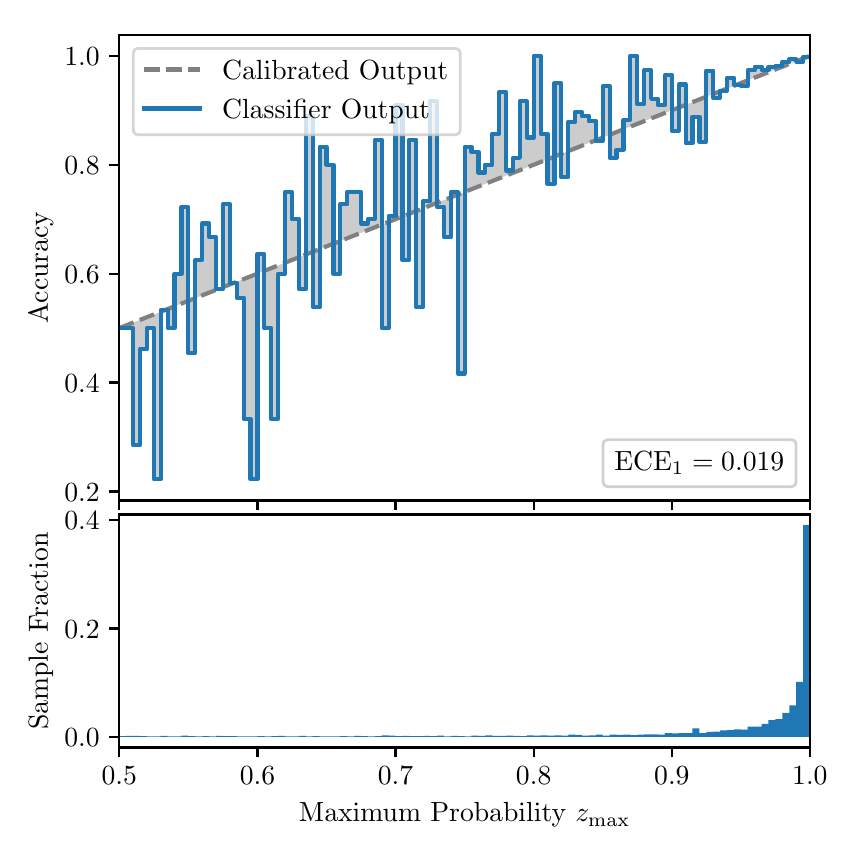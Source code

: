 \begingroup%
\makeatletter%
\begin{pgfpicture}%
\pgfpathrectangle{\pgfpointorigin}{\pgfqpoint{4.0in}{4.0in}}%
\pgfusepath{use as bounding box, clip}%
\begin{pgfscope}%
\pgfsetbuttcap%
\pgfsetmiterjoin%
\definecolor{currentfill}{rgb}{1.0,1.0,1.0}%
\pgfsetfillcolor{currentfill}%
\pgfsetlinewidth{0.0pt}%
\definecolor{currentstroke}{rgb}{1.0,1.0,1.0}%
\pgfsetstrokecolor{currentstroke}%
\pgfsetdash{}{0pt}%
\pgfpathmoveto{\pgfqpoint{0.0in}{0.0in}}%
\pgfpathlineto{\pgfqpoint{4.0in}{0.0in}}%
\pgfpathlineto{\pgfqpoint{4.0in}{4.0in}}%
\pgfpathlineto{\pgfqpoint{0.0in}{4.0in}}%
\pgfpathclose%
\pgfusepath{fill}%
\end{pgfscope}%
\begin{pgfscope}%
\pgfsetbuttcap%
\pgfsetmiterjoin%
\definecolor{currentfill}{rgb}{1.0,1.0,1.0}%
\pgfsetfillcolor{currentfill}%
\pgfsetlinewidth{0.0pt}%
\definecolor{currentstroke}{rgb}{0.0,0.0,0.0}%
\pgfsetstrokecolor{currentstroke}%
\pgfsetstrokeopacity{0.0}%
\pgfsetdash{}{0pt}%
\pgfpathmoveto{\pgfqpoint{0.458in}{1.636in}}%
\pgfpathlineto{\pgfqpoint{3.911in}{1.636in}}%
\pgfpathlineto{\pgfqpoint{3.911in}{3.965in}}%
\pgfpathlineto{\pgfqpoint{0.458in}{3.965in}}%
\pgfpathclose%
\pgfusepath{fill}%
\end{pgfscope}%
\begin{pgfscope}%
\pgfpathrectangle{\pgfqpoint{0.458in}{1.636in}}{\pgfqpoint{3.453in}{2.329in}}%
\pgfusepath{clip}%
\pgfsetbuttcap%
\pgfsetroundjoin%
\definecolor{currentfill}{rgb}{0.0,0.0,0.0}%
\pgfsetfillcolor{currentfill}%
\pgfsetfillopacity{0.2}%
\pgfsetlinewidth{0.0pt}%
\definecolor{currentstroke}{rgb}{0.0,0.0,0.0}%
\pgfsetstrokecolor{currentstroke}%
\pgfsetdash{}{0pt}%
\pgfpathmoveto{\pgfqpoint{0.462in}{2.498in}}%
\pgfpathlineto{\pgfqpoint{0.462in}{2.499in}}%
\pgfpathlineto{\pgfqpoint{0.465in}{2.501in}}%
\pgfpathlineto{\pgfqpoint{0.469in}{2.502in}}%
\pgfpathlineto{\pgfqpoint{0.472in}{2.503in}}%
\pgfpathlineto{\pgfqpoint{0.475in}{2.505in}}%
\pgfpathlineto{\pgfqpoint{0.479in}{2.506in}}%
\pgfpathlineto{\pgfqpoint{0.482in}{2.507in}}%
\pgfpathlineto{\pgfqpoint{0.486in}{2.509in}}%
\pgfpathlineto{\pgfqpoint{0.489in}{2.51in}}%
\pgfpathlineto{\pgfqpoint{0.493in}{2.511in}}%
\pgfpathlineto{\pgfqpoint{0.496in}{2.513in}}%
\pgfpathlineto{\pgfqpoint{0.5in}{2.514in}}%
\pgfpathlineto{\pgfqpoint{0.503in}{2.516in}}%
\pgfpathlineto{\pgfqpoint{0.507in}{2.517in}}%
\pgfpathlineto{\pgfqpoint{0.51in}{2.518in}}%
\pgfpathlineto{\pgfqpoint{0.513in}{2.52in}}%
\pgfpathlineto{\pgfqpoint{0.517in}{2.521in}}%
\pgfpathlineto{\pgfqpoint{0.52in}{2.522in}}%
\pgfpathlineto{\pgfqpoint{0.524in}{2.524in}}%
\pgfpathlineto{\pgfqpoint{0.527in}{2.525in}}%
\pgfpathlineto{\pgfqpoint{0.531in}{2.526in}}%
\pgfpathlineto{\pgfqpoint{0.534in}{2.528in}}%
\pgfpathlineto{\pgfqpoint{0.538in}{2.529in}}%
\pgfpathlineto{\pgfqpoint{0.541in}{2.531in}}%
\pgfpathlineto{\pgfqpoint{0.545in}{2.532in}}%
\pgfpathlineto{\pgfqpoint{0.548in}{2.533in}}%
\pgfpathlineto{\pgfqpoint{0.551in}{2.535in}}%
\pgfpathlineto{\pgfqpoint{0.555in}{2.536in}}%
\pgfpathlineto{\pgfqpoint{0.558in}{2.537in}}%
\pgfpathlineto{\pgfqpoint{0.562in}{2.539in}}%
\pgfpathlineto{\pgfqpoint{0.565in}{2.54in}}%
\pgfpathlineto{\pgfqpoint{0.569in}{2.541in}}%
\pgfpathlineto{\pgfqpoint{0.572in}{2.543in}}%
\pgfpathlineto{\pgfqpoint{0.576in}{2.544in}}%
\pgfpathlineto{\pgfqpoint{0.579in}{2.546in}}%
\pgfpathlineto{\pgfqpoint{0.583in}{2.547in}}%
\pgfpathlineto{\pgfqpoint{0.586in}{2.548in}}%
\pgfpathlineto{\pgfqpoint{0.59in}{2.55in}}%
\pgfpathlineto{\pgfqpoint{0.593in}{2.551in}}%
\pgfpathlineto{\pgfqpoint{0.596in}{2.552in}}%
\pgfpathlineto{\pgfqpoint{0.6in}{2.554in}}%
\pgfpathlineto{\pgfqpoint{0.603in}{2.555in}}%
\pgfpathlineto{\pgfqpoint{0.607in}{2.556in}}%
\pgfpathlineto{\pgfqpoint{0.61in}{2.558in}}%
\pgfpathlineto{\pgfqpoint{0.614in}{2.559in}}%
\pgfpathlineto{\pgfqpoint{0.617in}{2.56in}}%
\pgfpathlineto{\pgfqpoint{0.621in}{2.562in}}%
\pgfpathlineto{\pgfqpoint{0.624in}{2.563in}}%
\pgfpathlineto{\pgfqpoint{0.628in}{2.565in}}%
\pgfpathlineto{\pgfqpoint{0.631in}{2.566in}}%
\pgfpathlineto{\pgfqpoint{0.634in}{2.567in}}%
\pgfpathlineto{\pgfqpoint{0.638in}{2.569in}}%
\pgfpathlineto{\pgfqpoint{0.641in}{2.57in}}%
\pgfpathlineto{\pgfqpoint{0.645in}{2.571in}}%
\pgfpathlineto{\pgfqpoint{0.648in}{2.573in}}%
\pgfpathlineto{\pgfqpoint{0.652in}{2.574in}}%
\pgfpathlineto{\pgfqpoint{0.655in}{2.575in}}%
\pgfpathlineto{\pgfqpoint{0.659in}{2.577in}}%
\pgfpathlineto{\pgfqpoint{0.662in}{2.578in}}%
\pgfpathlineto{\pgfqpoint{0.666in}{2.58in}}%
\pgfpathlineto{\pgfqpoint{0.669in}{2.581in}}%
\pgfpathlineto{\pgfqpoint{0.672in}{2.582in}}%
\pgfpathlineto{\pgfqpoint{0.676in}{2.584in}}%
\pgfpathlineto{\pgfqpoint{0.679in}{2.585in}}%
\pgfpathlineto{\pgfqpoint{0.683in}{2.586in}}%
\pgfpathlineto{\pgfqpoint{0.686in}{2.588in}}%
\pgfpathlineto{\pgfqpoint{0.69in}{2.589in}}%
\pgfpathlineto{\pgfqpoint{0.693in}{2.59in}}%
\pgfpathlineto{\pgfqpoint{0.697in}{2.592in}}%
\pgfpathlineto{\pgfqpoint{0.7in}{2.593in}}%
\pgfpathlineto{\pgfqpoint{0.704in}{2.595in}}%
\pgfpathlineto{\pgfqpoint{0.707in}{2.596in}}%
\pgfpathlineto{\pgfqpoint{0.71in}{2.597in}}%
\pgfpathlineto{\pgfqpoint{0.714in}{2.599in}}%
\pgfpathlineto{\pgfqpoint{0.717in}{2.6in}}%
\pgfpathlineto{\pgfqpoint{0.721in}{2.601in}}%
\pgfpathlineto{\pgfqpoint{0.724in}{2.603in}}%
\pgfpathlineto{\pgfqpoint{0.728in}{2.604in}}%
\pgfpathlineto{\pgfqpoint{0.731in}{2.605in}}%
\pgfpathlineto{\pgfqpoint{0.735in}{2.607in}}%
\pgfpathlineto{\pgfqpoint{0.738in}{2.608in}}%
\pgfpathlineto{\pgfqpoint{0.742in}{2.61in}}%
\pgfpathlineto{\pgfqpoint{0.745in}{2.611in}}%
\pgfpathlineto{\pgfqpoint{0.749in}{2.612in}}%
\pgfpathlineto{\pgfqpoint{0.752in}{2.614in}}%
\pgfpathlineto{\pgfqpoint{0.755in}{2.615in}}%
\pgfpathlineto{\pgfqpoint{0.759in}{2.616in}}%
\pgfpathlineto{\pgfqpoint{0.762in}{2.618in}}%
\pgfpathlineto{\pgfqpoint{0.766in}{2.619in}}%
\pgfpathlineto{\pgfqpoint{0.769in}{2.62in}}%
\pgfpathlineto{\pgfqpoint{0.773in}{2.622in}}%
\pgfpathlineto{\pgfqpoint{0.776in}{2.623in}}%
\pgfpathlineto{\pgfqpoint{0.78in}{2.625in}}%
\pgfpathlineto{\pgfqpoint{0.783in}{2.626in}}%
\pgfpathlineto{\pgfqpoint{0.787in}{2.627in}}%
\pgfpathlineto{\pgfqpoint{0.79in}{2.629in}}%
\pgfpathlineto{\pgfqpoint{0.793in}{2.63in}}%
\pgfpathlineto{\pgfqpoint{0.797in}{2.631in}}%
\pgfpathlineto{\pgfqpoint{0.8in}{2.633in}}%
\pgfpathlineto{\pgfqpoint{0.804in}{2.634in}}%
\pgfpathlineto{\pgfqpoint{0.807in}{2.635in}}%
\pgfpathlineto{\pgfqpoint{0.811in}{2.637in}}%
\pgfpathlineto{\pgfqpoint{0.814in}{2.638in}}%
\pgfpathlineto{\pgfqpoint{0.818in}{2.64in}}%
\pgfpathlineto{\pgfqpoint{0.821in}{2.641in}}%
\pgfpathlineto{\pgfqpoint{0.825in}{2.642in}}%
\pgfpathlineto{\pgfqpoint{0.828in}{2.644in}}%
\pgfpathlineto{\pgfqpoint{0.831in}{2.645in}}%
\pgfpathlineto{\pgfqpoint{0.835in}{2.646in}}%
\pgfpathlineto{\pgfqpoint{0.838in}{2.648in}}%
\pgfpathlineto{\pgfqpoint{0.842in}{2.649in}}%
\pgfpathlineto{\pgfqpoint{0.845in}{2.65in}}%
\pgfpathlineto{\pgfqpoint{0.849in}{2.652in}}%
\pgfpathlineto{\pgfqpoint{0.852in}{2.653in}}%
\pgfpathlineto{\pgfqpoint{0.856in}{2.655in}}%
\pgfpathlineto{\pgfqpoint{0.859in}{2.656in}}%
\pgfpathlineto{\pgfqpoint{0.863in}{2.657in}}%
\pgfpathlineto{\pgfqpoint{0.866in}{2.659in}}%
\pgfpathlineto{\pgfqpoint{0.869in}{2.66in}}%
\pgfpathlineto{\pgfqpoint{0.873in}{2.661in}}%
\pgfpathlineto{\pgfqpoint{0.876in}{2.663in}}%
\pgfpathlineto{\pgfqpoint{0.88in}{2.664in}}%
\pgfpathlineto{\pgfqpoint{0.883in}{2.665in}}%
\pgfpathlineto{\pgfqpoint{0.887in}{2.667in}}%
\pgfpathlineto{\pgfqpoint{0.89in}{2.668in}}%
\pgfpathlineto{\pgfqpoint{0.894in}{2.67in}}%
\pgfpathlineto{\pgfqpoint{0.897in}{2.671in}}%
\pgfpathlineto{\pgfqpoint{0.901in}{2.672in}}%
\pgfpathlineto{\pgfqpoint{0.904in}{2.674in}}%
\pgfpathlineto{\pgfqpoint{0.908in}{2.675in}}%
\pgfpathlineto{\pgfqpoint{0.911in}{2.676in}}%
\pgfpathlineto{\pgfqpoint{0.914in}{2.678in}}%
\pgfpathlineto{\pgfqpoint{0.918in}{2.679in}}%
\pgfpathlineto{\pgfqpoint{0.921in}{2.68in}}%
\pgfpathlineto{\pgfqpoint{0.925in}{2.682in}}%
\pgfpathlineto{\pgfqpoint{0.928in}{2.683in}}%
\pgfpathlineto{\pgfqpoint{0.932in}{2.684in}}%
\pgfpathlineto{\pgfqpoint{0.935in}{2.686in}}%
\pgfpathlineto{\pgfqpoint{0.939in}{2.687in}}%
\pgfpathlineto{\pgfqpoint{0.942in}{2.689in}}%
\pgfpathlineto{\pgfqpoint{0.946in}{2.69in}}%
\pgfpathlineto{\pgfqpoint{0.949in}{2.691in}}%
\pgfpathlineto{\pgfqpoint{0.952in}{2.693in}}%
\pgfpathlineto{\pgfqpoint{0.956in}{2.694in}}%
\pgfpathlineto{\pgfqpoint{0.959in}{2.695in}}%
\pgfpathlineto{\pgfqpoint{0.963in}{2.697in}}%
\pgfpathlineto{\pgfqpoint{0.966in}{2.698in}}%
\pgfpathlineto{\pgfqpoint{0.97in}{2.699in}}%
\pgfpathlineto{\pgfqpoint{0.973in}{2.701in}}%
\pgfpathlineto{\pgfqpoint{0.977in}{2.702in}}%
\pgfpathlineto{\pgfqpoint{0.98in}{2.704in}}%
\pgfpathlineto{\pgfqpoint{0.984in}{2.705in}}%
\pgfpathlineto{\pgfqpoint{0.987in}{2.706in}}%
\pgfpathlineto{\pgfqpoint{0.99in}{2.708in}}%
\pgfpathlineto{\pgfqpoint{0.994in}{2.709in}}%
\pgfpathlineto{\pgfqpoint{0.997in}{2.71in}}%
\pgfpathlineto{\pgfqpoint{1.001in}{2.712in}}%
\pgfpathlineto{\pgfqpoint{1.004in}{2.713in}}%
\pgfpathlineto{\pgfqpoint{1.008in}{2.714in}}%
\pgfpathlineto{\pgfqpoint{1.011in}{2.716in}}%
\pgfpathlineto{\pgfqpoint{1.015in}{2.717in}}%
\pgfpathlineto{\pgfqpoint{1.018in}{2.719in}}%
\pgfpathlineto{\pgfqpoint{1.022in}{2.72in}}%
\pgfpathlineto{\pgfqpoint{1.025in}{2.721in}}%
\pgfpathlineto{\pgfqpoint{1.028in}{2.723in}}%
\pgfpathlineto{\pgfqpoint{1.032in}{2.724in}}%
\pgfpathlineto{\pgfqpoint{1.035in}{2.725in}}%
\pgfpathlineto{\pgfqpoint{1.039in}{2.727in}}%
\pgfpathlineto{\pgfqpoint{1.042in}{2.728in}}%
\pgfpathlineto{\pgfqpoint{1.046in}{2.729in}}%
\pgfpathlineto{\pgfqpoint{1.049in}{2.731in}}%
\pgfpathlineto{\pgfqpoint{1.053in}{2.732in}}%
\pgfpathlineto{\pgfqpoint{1.056in}{2.734in}}%
\pgfpathlineto{\pgfqpoint{1.06in}{2.735in}}%
\pgfpathlineto{\pgfqpoint{1.063in}{2.736in}}%
\pgfpathlineto{\pgfqpoint{1.067in}{2.738in}}%
\pgfpathlineto{\pgfqpoint{1.07in}{2.739in}}%
\pgfpathlineto{\pgfqpoint{1.073in}{2.74in}}%
\pgfpathlineto{\pgfqpoint{1.077in}{2.742in}}%
\pgfpathlineto{\pgfqpoint{1.08in}{2.743in}}%
\pgfpathlineto{\pgfqpoint{1.084in}{2.744in}}%
\pgfpathlineto{\pgfqpoint{1.087in}{2.746in}}%
\pgfpathlineto{\pgfqpoint{1.091in}{2.747in}}%
\pgfpathlineto{\pgfqpoint{1.094in}{2.749in}}%
\pgfpathlineto{\pgfqpoint{1.098in}{2.75in}}%
\pgfpathlineto{\pgfqpoint{1.101in}{2.751in}}%
\pgfpathlineto{\pgfqpoint{1.105in}{2.753in}}%
\pgfpathlineto{\pgfqpoint{1.108in}{2.754in}}%
\pgfpathlineto{\pgfqpoint{1.111in}{2.755in}}%
\pgfpathlineto{\pgfqpoint{1.115in}{2.757in}}%
\pgfpathlineto{\pgfqpoint{1.118in}{2.758in}}%
\pgfpathlineto{\pgfqpoint{1.122in}{2.759in}}%
\pgfpathlineto{\pgfqpoint{1.125in}{2.761in}}%
\pgfpathlineto{\pgfqpoint{1.129in}{2.762in}}%
\pgfpathlineto{\pgfqpoint{1.132in}{2.764in}}%
\pgfpathlineto{\pgfqpoint{1.136in}{2.765in}}%
\pgfpathlineto{\pgfqpoint{1.139in}{2.766in}}%
\pgfpathlineto{\pgfqpoint{1.143in}{2.768in}}%
\pgfpathlineto{\pgfqpoint{1.146in}{2.769in}}%
\pgfpathlineto{\pgfqpoint{1.149in}{2.77in}}%
\pgfpathlineto{\pgfqpoint{1.153in}{2.772in}}%
\pgfpathlineto{\pgfqpoint{1.156in}{2.773in}}%
\pgfpathlineto{\pgfqpoint{1.16in}{2.774in}}%
\pgfpathlineto{\pgfqpoint{1.163in}{2.776in}}%
\pgfpathlineto{\pgfqpoint{1.167in}{2.777in}}%
\pgfpathlineto{\pgfqpoint{1.17in}{2.779in}}%
\pgfpathlineto{\pgfqpoint{1.174in}{2.78in}}%
\pgfpathlineto{\pgfqpoint{1.177in}{2.781in}}%
\pgfpathlineto{\pgfqpoint{1.181in}{2.783in}}%
\pgfpathlineto{\pgfqpoint{1.184in}{2.784in}}%
\pgfpathlineto{\pgfqpoint{1.187in}{2.785in}}%
\pgfpathlineto{\pgfqpoint{1.191in}{2.787in}}%
\pgfpathlineto{\pgfqpoint{1.194in}{2.788in}}%
\pgfpathlineto{\pgfqpoint{1.198in}{2.789in}}%
\pgfpathlineto{\pgfqpoint{1.201in}{2.791in}}%
\pgfpathlineto{\pgfqpoint{1.205in}{2.792in}}%
\pgfpathlineto{\pgfqpoint{1.208in}{2.794in}}%
\pgfpathlineto{\pgfqpoint{1.212in}{2.795in}}%
\pgfpathlineto{\pgfqpoint{1.215in}{2.796in}}%
\pgfpathlineto{\pgfqpoint{1.219in}{2.798in}}%
\pgfpathlineto{\pgfqpoint{1.222in}{2.799in}}%
\pgfpathlineto{\pgfqpoint{1.226in}{2.8in}}%
\pgfpathlineto{\pgfqpoint{1.229in}{2.802in}}%
\pgfpathlineto{\pgfqpoint{1.232in}{2.803in}}%
\pgfpathlineto{\pgfqpoint{1.236in}{2.804in}}%
\pgfpathlineto{\pgfqpoint{1.239in}{2.806in}}%
\pgfpathlineto{\pgfqpoint{1.243in}{2.807in}}%
\pgfpathlineto{\pgfqpoint{1.246in}{2.808in}}%
\pgfpathlineto{\pgfqpoint{1.25in}{2.81in}}%
\pgfpathlineto{\pgfqpoint{1.253in}{2.811in}}%
\pgfpathlineto{\pgfqpoint{1.257in}{2.813in}}%
\pgfpathlineto{\pgfqpoint{1.26in}{2.814in}}%
\pgfpathlineto{\pgfqpoint{1.264in}{2.815in}}%
\pgfpathlineto{\pgfqpoint{1.267in}{2.817in}}%
\pgfpathlineto{\pgfqpoint{1.27in}{2.818in}}%
\pgfpathlineto{\pgfqpoint{1.274in}{2.819in}}%
\pgfpathlineto{\pgfqpoint{1.277in}{2.821in}}%
\pgfpathlineto{\pgfqpoint{1.281in}{2.822in}}%
\pgfpathlineto{\pgfqpoint{1.284in}{2.823in}}%
\pgfpathlineto{\pgfqpoint{1.288in}{2.825in}}%
\pgfpathlineto{\pgfqpoint{1.291in}{2.826in}}%
\pgfpathlineto{\pgfqpoint{1.295in}{2.828in}}%
\pgfpathlineto{\pgfqpoint{1.298in}{2.829in}}%
\pgfpathlineto{\pgfqpoint{1.302in}{2.83in}}%
\pgfpathlineto{\pgfqpoint{1.305in}{2.832in}}%
\pgfpathlineto{\pgfqpoint{1.308in}{2.833in}}%
\pgfpathlineto{\pgfqpoint{1.312in}{2.834in}}%
\pgfpathlineto{\pgfqpoint{1.315in}{2.836in}}%
\pgfpathlineto{\pgfqpoint{1.319in}{2.837in}}%
\pgfpathlineto{\pgfqpoint{1.322in}{2.838in}}%
\pgfpathlineto{\pgfqpoint{1.326in}{2.84in}}%
\pgfpathlineto{\pgfqpoint{1.329in}{2.841in}}%
\pgfpathlineto{\pgfqpoint{1.333in}{2.843in}}%
\pgfpathlineto{\pgfqpoint{1.336in}{2.844in}}%
\pgfpathlineto{\pgfqpoint{1.34in}{2.845in}}%
\pgfpathlineto{\pgfqpoint{1.343in}{2.847in}}%
\pgfpathlineto{\pgfqpoint{1.346in}{2.848in}}%
\pgfpathlineto{\pgfqpoint{1.35in}{2.849in}}%
\pgfpathlineto{\pgfqpoint{1.353in}{2.851in}}%
\pgfpathlineto{\pgfqpoint{1.357in}{2.852in}}%
\pgfpathlineto{\pgfqpoint{1.36in}{2.853in}}%
\pgfpathlineto{\pgfqpoint{1.364in}{2.855in}}%
\pgfpathlineto{\pgfqpoint{1.367in}{2.856in}}%
\pgfpathlineto{\pgfqpoint{1.371in}{2.858in}}%
\pgfpathlineto{\pgfqpoint{1.374in}{2.859in}}%
\pgfpathlineto{\pgfqpoint{1.378in}{2.86in}}%
\pgfpathlineto{\pgfqpoint{1.381in}{2.862in}}%
\pgfpathlineto{\pgfqpoint{1.385in}{2.863in}}%
\pgfpathlineto{\pgfqpoint{1.388in}{2.864in}}%
\pgfpathlineto{\pgfqpoint{1.391in}{2.866in}}%
\pgfpathlineto{\pgfqpoint{1.395in}{2.867in}}%
\pgfpathlineto{\pgfqpoint{1.398in}{2.868in}}%
\pgfpathlineto{\pgfqpoint{1.402in}{2.87in}}%
\pgfpathlineto{\pgfqpoint{1.405in}{2.871in}}%
\pgfpathlineto{\pgfqpoint{1.409in}{2.873in}}%
\pgfpathlineto{\pgfqpoint{1.412in}{2.874in}}%
\pgfpathlineto{\pgfqpoint{1.416in}{2.875in}}%
\pgfpathlineto{\pgfqpoint{1.419in}{2.877in}}%
\pgfpathlineto{\pgfqpoint{1.423in}{2.878in}}%
\pgfpathlineto{\pgfqpoint{1.426in}{2.879in}}%
\pgfpathlineto{\pgfqpoint{1.429in}{2.881in}}%
\pgfpathlineto{\pgfqpoint{1.433in}{2.882in}}%
\pgfpathlineto{\pgfqpoint{1.436in}{2.883in}}%
\pgfpathlineto{\pgfqpoint{1.44in}{2.885in}}%
\pgfpathlineto{\pgfqpoint{1.443in}{2.886in}}%
\pgfpathlineto{\pgfqpoint{1.447in}{2.888in}}%
\pgfpathlineto{\pgfqpoint{1.45in}{2.889in}}%
\pgfpathlineto{\pgfqpoint{1.454in}{2.89in}}%
\pgfpathlineto{\pgfqpoint{1.457in}{2.892in}}%
\pgfpathlineto{\pgfqpoint{1.461in}{2.893in}}%
\pgfpathlineto{\pgfqpoint{1.464in}{2.894in}}%
\pgfpathlineto{\pgfqpoint{1.467in}{2.896in}}%
\pgfpathlineto{\pgfqpoint{1.471in}{2.897in}}%
\pgfpathlineto{\pgfqpoint{1.474in}{2.898in}}%
\pgfpathlineto{\pgfqpoint{1.478in}{2.9in}}%
\pgfpathlineto{\pgfqpoint{1.481in}{2.901in}}%
\pgfpathlineto{\pgfqpoint{1.485in}{2.903in}}%
\pgfpathlineto{\pgfqpoint{1.488in}{2.904in}}%
\pgfpathlineto{\pgfqpoint{1.492in}{2.905in}}%
\pgfpathlineto{\pgfqpoint{1.495in}{2.907in}}%
\pgfpathlineto{\pgfqpoint{1.499in}{2.908in}}%
\pgfpathlineto{\pgfqpoint{1.502in}{2.909in}}%
\pgfpathlineto{\pgfqpoint{1.506in}{2.911in}}%
\pgfpathlineto{\pgfqpoint{1.509in}{2.912in}}%
\pgfpathlineto{\pgfqpoint{1.512in}{2.913in}}%
\pgfpathlineto{\pgfqpoint{1.516in}{2.915in}}%
\pgfpathlineto{\pgfqpoint{1.519in}{2.916in}}%
\pgfpathlineto{\pgfqpoint{1.523in}{2.918in}}%
\pgfpathlineto{\pgfqpoint{1.526in}{2.919in}}%
\pgfpathlineto{\pgfqpoint{1.53in}{2.92in}}%
\pgfpathlineto{\pgfqpoint{1.533in}{2.922in}}%
\pgfpathlineto{\pgfqpoint{1.537in}{2.923in}}%
\pgfpathlineto{\pgfqpoint{1.54in}{2.924in}}%
\pgfpathlineto{\pgfqpoint{1.544in}{2.926in}}%
\pgfpathlineto{\pgfqpoint{1.547in}{2.927in}}%
\pgfpathlineto{\pgfqpoint{1.55in}{2.928in}}%
\pgfpathlineto{\pgfqpoint{1.554in}{2.93in}}%
\pgfpathlineto{\pgfqpoint{1.557in}{2.931in}}%
\pgfpathlineto{\pgfqpoint{1.561in}{2.933in}}%
\pgfpathlineto{\pgfqpoint{1.564in}{2.934in}}%
\pgfpathlineto{\pgfqpoint{1.568in}{2.935in}}%
\pgfpathlineto{\pgfqpoint{1.571in}{2.937in}}%
\pgfpathlineto{\pgfqpoint{1.575in}{2.938in}}%
\pgfpathlineto{\pgfqpoint{1.578in}{2.939in}}%
\pgfpathlineto{\pgfqpoint{1.582in}{2.941in}}%
\pgfpathlineto{\pgfqpoint{1.585in}{2.942in}}%
\pgfpathlineto{\pgfqpoint{1.588in}{2.943in}}%
\pgfpathlineto{\pgfqpoint{1.592in}{2.945in}}%
\pgfpathlineto{\pgfqpoint{1.595in}{2.946in}}%
\pgfpathlineto{\pgfqpoint{1.599in}{2.947in}}%
\pgfpathlineto{\pgfqpoint{1.602in}{2.949in}}%
\pgfpathlineto{\pgfqpoint{1.606in}{2.95in}}%
\pgfpathlineto{\pgfqpoint{1.609in}{2.952in}}%
\pgfpathlineto{\pgfqpoint{1.613in}{2.953in}}%
\pgfpathlineto{\pgfqpoint{1.616in}{2.954in}}%
\pgfpathlineto{\pgfqpoint{1.62in}{2.956in}}%
\pgfpathlineto{\pgfqpoint{1.623in}{2.957in}}%
\pgfpathlineto{\pgfqpoint{1.626in}{2.958in}}%
\pgfpathlineto{\pgfqpoint{1.63in}{2.96in}}%
\pgfpathlineto{\pgfqpoint{1.633in}{2.961in}}%
\pgfpathlineto{\pgfqpoint{1.637in}{2.962in}}%
\pgfpathlineto{\pgfqpoint{1.64in}{2.964in}}%
\pgfpathlineto{\pgfqpoint{1.644in}{2.965in}}%
\pgfpathlineto{\pgfqpoint{1.647in}{2.967in}}%
\pgfpathlineto{\pgfqpoint{1.651in}{2.968in}}%
\pgfpathlineto{\pgfqpoint{1.654in}{2.969in}}%
\pgfpathlineto{\pgfqpoint{1.658in}{2.971in}}%
\pgfpathlineto{\pgfqpoint{1.661in}{2.972in}}%
\pgfpathlineto{\pgfqpoint{1.665in}{2.973in}}%
\pgfpathlineto{\pgfqpoint{1.668in}{2.975in}}%
\pgfpathlineto{\pgfqpoint{1.671in}{2.976in}}%
\pgfpathlineto{\pgfqpoint{1.675in}{2.977in}}%
\pgfpathlineto{\pgfqpoint{1.678in}{2.979in}}%
\pgfpathlineto{\pgfqpoint{1.682in}{2.98in}}%
\pgfpathlineto{\pgfqpoint{1.685in}{2.982in}}%
\pgfpathlineto{\pgfqpoint{1.689in}{2.983in}}%
\pgfpathlineto{\pgfqpoint{1.692in}{2.984in}}%
\pgfpathlineto{\pgfqpoint{1.696in}{2.986in}}%
\pgfpathlineto{\pgfqpoint{1.699in}{2.987in}}%
\pgfpathlineto{\pgfqpoint{1.703in}{2.988in}}%
\pgfpathlineto{\pgfqpoint{1.706in}{2.99in}}%
\pgfpathlineto{\pgfqpoint{1.709in}{2.991in}}%
\pgfpathlineto{\pgfqpoint{1.713in}{2.992in}}%
\pgfpathlineto{\pgfqpoint{1.716in}{2.994in}}%
\pgfpathlineto{\pgfqpoint{1.72in}{2.995in}}%
\pgfpathlineto{\pgfqpoint{1.723in}{2.997in}}%
\pgfpathlineto{\pgfqpoint{1.727in}{2.998in}}%
\pgfpathlineto{\pgfqpoint{1.73in}{2.999in}}%
\pgfpathlineto{\pgfqpoint{1.734in}{3.001in}}%
\pgfpathlineto{\pgfqpoint{1.737in}{3.002in}}%
\pgfpathlineto{\pgfqpoint{1.741in}{3.003in}}%
\pgfpathlineto{\pgfqpoint{1.744in}{3.005in}}%
\pgfpathlineto{\pgfqpoint{1.747in}{3.006in}}%
\pgfpathlineto{\pgfqpoint{1.751in}{3.007in}}%
\pgfpathlineto{\pgfqpoint{1.754in}{3.009in}}%
\pgfpathlineto{\pgfqpoint{1.758in}{3.01in}}%
\pgfpathlineto{\pgfqpoint{1.761in}{3.012in}}%
\pgfpathlineto{\pgfqpoint{1.765in}{3.013in}}%
\pgfpathlineto{\pgfqpoint{1.768in}{3.014in}}%
\pgfpathlineto{\pgfqpoint{1.772in}{3.016in}}%
\pgfpathlineto{\pgfqpoint{1.775in}{3.017in}}%
\pgfpathlineto{\pgfqpoint{1.779in}{3.018in}}%
\pgfpathlineto{\pgfqpoint{1.782in}{3.02in}}%
\pgfpathlineto{\pgfqpoint{1.785in}{3.021in}}%
\pgfpathlineto{\pgfqpoint{1.789in}{3.022in}}%
\pgfpathlineto{\pgfqpoint{1.792in}{3.024in}}%
\pgfpathlineto{\pgfqpoint{1.796in}{3.025in}}%
\pgfpathlineto{\pgfqpoint{1.799in}{3.027in}}%
\pgfpathlineto{\pgfqpoint{1.803in}{3.028in}}%
\pgfpathlineto{\pgfqpoint{1.806in}{3.029in}}%
\pgfpathlineto{\pgfqpoint{1.81in}{3.031in}}%
\pgfpathlineto{\pgfqpoint{1.813in}{3.032in}}%
\pgfpathlineto{\pgfqpoint{1.817in}{3.033in}}%
\pgfpathlineto{\pgfqpoint{1.82in}{3.035in}}%
\pgfpathlineto{\pgfqpoint{1.824in}{3.036in}}%
\pgfpathlineto{\pgfqpoint{1.827in}{3.037in}}%
\pgfpathlineto{\pgfqpoint{1.83in}{3.039in}}%
\pgfpathlineto{\pgfqpoint{1.834in}{3.04in}}%
\pgfpathlineto{\pgfqpoint{1.837in}{3.042in}}%
\pgfpathlineto{\pgfqpoint{1.841in}{3.043in}}%
\pgfpathlineto{\pgfqpoint{1.844in}{3.044in}}%
\pgfpathlineto{\pgfqpoint{1.848in}{3.046in}}%
\pgfpathlineto{\pgfqpoint{1.851in}{3.047in}}%
\pgfpathlineto{\pgfqpoint{1.855in}{3.048in}}%
\pgfpathlineto{\pgfqpoint{1.858in}{3.05in}}%
\pgfpathlineto{\pgfqpoint{1.862in}{3.051in}}%
\pgfpathlineto{\pgfqpoint{1.865in}{3.052in}}%
\pgfpathlineto{\pgfqpoint{1.868in}{3.054in}}%
\pgfpathlineto{\pgfqpoint{1.872in}{3.055in}}%
\pgfpathlineto{\pgfqpoint{1.875in}{3.057in}}%
\pgfpathlineto{\pgfqpoint{1.879in}{3.058in}}%
\pgfpathlineto{\pgfqpoint{1.882in}{3.059in}}%
\pgfpathlineto{\pgfqpoint{1.886in}{3.061in}}%
\pgfpathlineto{\pgfqpoint{1.889in}{3.062in}}%
\pgfpathlineto{\pgfqpoint{1.893in}{3.063in}}%
\pgfpathlineto{\pgfqpoint{1.896in}{3.065in}}%
\pgfpathlineto{\pgfqpoint{1.9in}{3.066in}}%
\pgfpathlineto{\pgfqpoint{1.903in}{3.067in}}%
\pgfpathlineto{\pgfqpoint{1.906in}{3.069in}}%
\pgfpathlineto{\pgfqpoint{1.91in}{3.07in}}%
\pgfpathlineto{\pgfqpoint{1.913in}{3.071in}}%
\pgfpathlineto{\pgfqpoint{1.917in}{3.073in}}%
\pgfpathlineto{\pgfqpoint{1.92in}{3.074in}}%
\pgfpathlineto{\pgfqpoint{1.924in}{3.076in}}%
\pgfpathlineto{\pgfqpoint{1.927in}{3.077in}}%
\pgfpathlineto{\pgfqpoint{1.931in}{3.078in}}%
\pgfpathlineto{\pgfqpoint{1.934in}{3.08in}}%
\pgfpathlineto{\pgfqpoint{1.938in}{3.081in}}%
\pgfpathlineto{\pgfqpoint{1.941in}{3.082in}}%
\pgfpathlineto{\pgfqpoint{1.944in}{3.084in}}%
\pgfpathlineto{\pgfqpoint{1.948in}{3.085in}}%
\pgfpathlineto{\pgfqpoint{1.951in}{3.086in}}%
\pgfpathlineto{\pgfqpoint{1.955in}{3.088in}}%
\pgfpathlineto{\pgfqpoint{1.958in}{3.089in}}%
\pgfpathlineto{\pgfqpoint{1.962in}{3.091in}}%
\pgfpathlineto{\pgfqpoint{1.965in}{3.092in}}%
\pgfpathlineto{\pgfqpoint{1.969in}{3.093in}}%
\pgfpathlineto{\pgfqpoint{1.972in}{3.095in}}%
\pgfpathlineto{\pgfqpoint{1.976in}{3.096in}}%
\pgfpathlineto{\pgfqpoint{1.979in}{3.097in}}%
\pgfpathlineto{\pgfqpoint{1.983in}{3.099in}}%
\pgfpathlineto{\pgfqpoint{1.986in}{3.1in}}%
\pgfpathlineto{\pgfqpoint{1.989in}{3.101in}}%
\pgfpathlineto{\pgfqpoint{1.993in}{3.103in}}%
\pgfpathlineto{\pgfqpoint{1.996in}{3.104in}}%
\pgfpathlineto{\pgfqpoint{2.0in}{3.106in}}%
\pgfpathlineto{\pgfqpoint{2.003in}{3.107in}}%
\pgfpathlineto{\pgfqpoint{2.007in}{3.108in}}%
\pgfpathlineto{\pgfqpoint{2.01in}{3.11in}}%
\pgfpathlineto{\pgfqpoint{2.014in}{3.111in}}%
\pgfpathlineto{\pgfqpoint{2.017in}{3.112in}}%
\pgfpathlineto{\pgfqpoint{2.021in}{3.114in}}%
\pgfpathlineto{\pgfqpoint{2.024in}{3.115in}}%
\pgfpathlineto{\pgfqpoint{2.027in}{3.116in}}%
\pgfpathlineto{\pgfqpoint{2.031in}{3.118in}}%
\pgfpathlineto{\pgfqpoint{2.034in}{3.119in}}%
\pgfpathlineto{\pgfqpoint{2.038in}{3.121in}}%
\pgfpathlineto{\pgfqpoint{2.041in}{3.122in}}%
\pgfpathlineto{\pgfqpoint{2.045in}{3.123in}}%
\pgfpathlineto{\pgfqpoint{2.048in}{3.125in}}%
\pgfpathlineto{\pgfqpoint{2.052in}{3.126in}}%
\pgfpathlineto{\pgfqpoint{2.055in}{3.127in}}%
\pgfpathlineto{\pgfqpoint{2.059in}{3.129in}}%
\pgfpathlineto{\pgfqpoint{2.062in}{3.13in}}%
\pgfpathlineto{\pgfqpoint{2.065in}{3.131in}}%
\pgfpathlineto{\pgfqpoint{2.069in}{3.133in}}%
\pgfpathlineto{\pgfqpoint{2.072in}{3.134in}}%
\pgfpathlineto{\pgfqpoint{2.076in}{3.136in}}%
\pgfpathlineto{\pgfqpoint{2.079in}{3.137in}}%
\pgfpathlineto{\pgfqpoint{2.083in}{3.138in}}%
\pgfpathlineto{\pgfqpoint{2.086in}{3.14in}}%
\pgfpathlineto{\pgfqpoint{2.09in}{3.141in}}%
\pgfpathlineto{\pgfqpoint{2.093in}{3.142in}}%
\pgfpathlineto{\pgfqpoint{2.097in}{3.144in}}%
\pgfpathlineto{\pgfqpoint{2.1in}{3.145in}}%
\pgfpathlineto{\pgfqpoint{2.103in}{3.146in}}%
\pgfpathlineto{\pgfqpoint{2.107in}{3.148in}}%
\pgfpathlineto{\pgfqpoint{2.11in}{3.149in}}%
\pgfpathlineto{\pgfqpoint{2.114in}{3.151in}}%
\pgfpathlineto{\pgfqpoint{2.117in}{3.152in}}%
\pgfpathlineto{\pgfqpoint{2.121in}{3.153in}}%
\pgfpathlineto{\pgfqpoint{2.124in}{3.155in}}%
\pgfpathlineto{\pgfqpoint{2.128in}{3.156in}}%
\pgfpathlineto{\pgfqpoint{2.131in}{3.157in}}%
\pgfpathlineto{\pgfqpoint{2.135in}{3.159in}}%
\pgfpathlineto{\pgfqpoint{2.138in}{3.16in}}%
\pgfpathlineto{\pgfqpoint{2.142in}{3.161in}}%
\pgfpathlineto{\pgfqpoint{2.145in}{3.163in}}%
\pgfpathlineto{\pgfqpoint{2.148in}{3.164in}}%
\pgfpathlineto{\pgfqpoint{2.152in}{3.166in}}%
\pgfpathlineto{\pgfqpoint{2.155in}{3.167in}}%
\pgfpathlineto{\pgfqpoint{2.159in}{3.168in}}%
\pgfpathlineto{\pgfqpoint{2.162in}{3.17in}}%
\pgfpathlineto{\pgfqpoint{2.166in}{3.171in}}%
\pgfpathlineto{\pgfqpoint{2.169in}{3.172in}}%
\pgfpathlineto{\pgfqpoint{2.173in}{3.174in}}%
\pgfpathlineto{\pgfqpoint{2.176in}{3.175in}}%
\pgfpathlineto{\pgfqpoint{2.18in}{3.176in}}%
\pgfpathlineto{\pgfqpoint{2.183in}{3.178in}}%
\pgfpathlineto{\pgfqpoint{2.186in}{3.179in}}%
\pgfpathlineto{\pgfqpoint{2.19in}{3.181in}}%
\pgfpathlineto{\pgfqpoint{2.193in}{3.182in}}%
\pgfpathlineto{\pgfqpoint{2.197in}{3.183in}}%
\pgfpathlineto{\pgfqpoint{2.2in}{3.185in}}%
\pgfpathlineto{\pgfqpoint{2.204in}{3.186in}}%
\pgfpathlineto{\pgfqpoint{2.207in}{3.187in}}%
\pgfpathlineto{\pgfqpoint{2.211in}{3.189in}}%
\pgfpathlineto{\pgfqpoint{2.214in}{3.19in}}%
\pgfpathlineto{\pgfqpoint{2.218in}{3.191in}}%
\pgfpathlineto{\pgfqpoint{2.221in}{3.193in}}%
\pgfpathlineto{\pgfqpoint{2.224in}{3.194in}}%
\pgfpathlineto{\pgfqpoint{2.228in}{3.195in}}%
\pgfpathlineto{\pgfqpoint{2.231in}{3.197in}}%
\pgfpathlineto{\pgfqpoint{2.235in}{3.198in}}%
\pgfpathlineto{\pgfqpoint{2.238in}{3.2in}}%
\pgfpathlineto{\pgfqpoint{2.242in}{3.201in}}%
\pgfpathlineto{\pgfqpoint{2.245in}{3.202in}}%
\pgfpathlineto{\pgfqpoint{2.249in}{3.204in}}%
\pgfpathlineto{\pgfqpoint{2.252in}{3.205in}}%
\pgfpathlineto{\pgfqpoint{2.256in}{3.206in}}%
\pgfpathlineto{\pgfqpoint{2.259in}{3.208in}}%
\pgfpathlineto{\pgfqpoint{2.262in}{3.209in}}%
\pgfpathlineto{\pgfqpoint{2.266in}{3.21in}}%
\pgfpathlineto{\pgfqpoint{2.269in}{3.212in}}%
\pgfpathlineto{\pgfqpoint{2.273in}{3.213in}}%
\pgfpathlineto{\pgfqpoint{2.276in}{3.215in}}%
\pgfpathlineto{\pgfqpoint{2.28in}{3.216in}}%
\pgfpathlineto{\pgfqpoint{2.283in}{3.217in}}%
\pgfpathlineto{\pgfqpoint{2.287in}{3.219in}}%
\pgfpathlineto{\pgfqpoint{2.29in}{3.22in}}%
\pgfpathlineto{\pgfqpoint{2.294in}{3.221in}}%
\pgfpathlineto{\pgfqpoint{2.297in}{3.223in}}%
\pgfpathlineto{\pgfqpoint{2.301in}{3.224in}}%
\pgfpathlineto{\pgfqpoint{2.304in}{3.225in}}%
\pgfpathlineto{\pgfqpoint{2.307in}{3.227in}}%
\pgfpathlineto{\pgfqpoint{2.311in}{3.228in}}%
\pgfpathlineto{\pgfqpoint{2.314in}{3.23in}}%
\pgfpathlineto{\pgfqpoint{2.318in}{3.231in}}%
\pgfpathlineto{\pgfqpoint{2.321in}{3.232in}}%
\pgfpathlineto{\pgfqpoint{2.325in}{3.234in}}%
\pgfpathlineto{\pgfqpoint{2.328in}{3.235in}}%
\pgfpathlineto{\pgfqpoint{2.332in}{3.236in}}%
\pgfpathlineto{\pgfqpoint{2.335in}{3.238in}}%
\pgfpathlineto{\pgfqpoint{2.339in}{3.239in}}%
\pgfpathlineto{\pgfqpoint{2.342in}{3.24in}}%
\pgfpathlineto{\pgfqpoint{2.345in}{3.242in}}%
\pgfpathlineto{\pgfqpoint{2.349in}{3.243in}}%
\pgfpathlineto{\pgfqpoint{2.352in}{3.245in}}%
\pgfpathlineto{\pgfqpoint{2.356in}{3.246in}}%
\pgfpathlineto{\pgfqpoint{2.359in}{3.247in}}%
\pgfpathlineto{\pgfqpoint{2.363in}{3.249in}}%
\pgfpathlineto{\pgfqpoint{2.366in}{3.25in}}%
\pgfpathlineto{\pgfqpoint{2.37in}{3.251in}}%
\pgfpathlineto{\pgfqpoint{2.373in}{3.253in}}%
\pgfpathlineto{\pgfqpoint{2.377in}{3.254in}}%
\pgfpathlineto{\pgfqpoint{2.38in}{3.255in}}%
\pgfpathlineto{\pgfqpoint{2.383in}{3.257in}}%
\pgfpathlineto{\pgfqpoint{2.387in}{3.258in}}%
\pgfpathlineto{\pgfqpoint{2.39in}{3.26in}}%
\pgfpathlineto{\pgfqpoint{2.394in}{3.261in}}%
\pgfpathlineto{\pgfqpoint{2.397in}{3.262in}}%
\pgfpathlineto{\pgfqpoint{2.401in}{3.264in}}%
\pgfpathlineto{\pgfqpoint{2.404in}{3.265in}}%
\pgfpathlineto{\pgfqpoint{2.408in}{3.266in}}%
\pgfpathlineto{\pgfqpoint{2.411in}{3.268in}}%
\pgfpathlineto{\pgfqpoint{2.415in}{3.269in}}%
\pgfpathlineto{\pgfqpoint{2.418in}{3.27in}}%
\pgfpathlineto{\pgfqpoint{2.421in}{3.272in}}%
\pgfpathlineto{\pgfqpoint{2.425in}{3.273in}}%
\pgfpathlineto{\pgfqpoint{2.428in}{3.275in}}%
\pgfpathlineto{\pgfqpoint{2.432in}{3.276in}}%
\pgfpathlineto{\pgfqpoint{2.435in}{3.277in}}%
\pgfpathlineto{\pgfqpoint{2.439in}{3.279in}}%
\pgfpathlineto{\pgfqpoint{2.442in}{3.28in}}%
\pgfpathlineto{\pgfqpoint{2.446in}{3.281in}}%
\pgfpathlineto{\pgfqpoint{2.449in}{3.283in}}%
\pgfpathlineto{\pgfqpoint{2.453in}{3.284in}}%
\pgfpathlineto{\pgfqpoint{2.456in}{3.285in}}%
\pgfpathlineto{\pgfqpoint{2.46in}{3.287in}}%
\pgfpathlineto{\pgfqpoint{2.463in}{3.288in}}%
\pgfpathlineto{\pgfqpoint{2.466in}{3.29in}}%
\pgfpathlineto{\pgfqpoint{2.47in}{3.291in}}%
\pgfpathlineto{\pgfqpoint{2.473in}{3.292in}}%
\pgfpathlineto{\pgfqpoint{2.477in}{3.294in}}%
\pgfpathlineto{\pgfqpoint{2.48in}{3.295in}}%
\pgfpathlineto{\pgfqpoint{2.484in}{3.296in}}%
\pgfpathlineto{\pgfqpoint{2.487in}{3.298in}}%
\pgfpathlineto{\pgfqpoint{2.491in}{3.299in}}%
\pgfpathlineto{\pgfqpoint{2.494in}{3.3in}}%
\pgfpathlineto{\pgfqpoint{2.498in}{3.302in}}%
\pgfpathlineto{\pgfqpoint{2.501in}{3.303in}}%
\pgfpathlineto{\pgfqpoint{2.504in}{3.305in}}%
\pgfpathlineto{\pgfqpoint{2.508in}{3.306in}}%
\pgfpathlineto{\pgfqpoint{2.511in}{3.307in}}%
\pgfpathlineto{\pgfqpoint{2.515in}{3.309in}}%
\pgfpathlineto{\pgfqpoint{2.518in}{3.31in}}%
\pgfpathlineto{\pgfqpoint{2.522in}{3.311in}}%
\pgfpathlineto{\pgfqpoint{2.525in}{3.313in}}%
\pgfpathlineto{\pgfqpoint{2.529in}{3.314in}}%
\pgfpathlineto{\pgfqpoint{2.532in}{3.315in}}%
\pgfpathlineto{\pgfqpoint{2.536in}{3.317in}}%
\pgfpathlineto{\pgfqpoint{2.539in}{3.318in}}%
\pgfpathlineto{\pgfqpoint{2.542in}{3.32in}}%
\pgfpathlineto{\pgfqpoint{2.546in}{3.321in}}%
\pgfpathlineto{\pgfqpoint{2.549in}{3.322in}}%
\pgfpathlineto{\pgfqpoint{2.553in}{3.324in}}%
\pgfpathlineto{\pgfqpoint{2.556in}{3.325in}}%
\pgfpathlineto{\pgfqpoint{2.56in}{3.326in}}%
\pgfpathlineto{\pgfqpoint{2.563in}{3.328in}}%
\pgfpathlineto{\pgfqpoint{2.567in}{3.329in}}%
\pgfpathlineto{\pgfqpoint{2.57in}{3.33in}}%
\pgfpathlineto{\pgfqpoint{2.574in}{3.332in}}%
\pgfpathlineto{\pgfqpoint{2.577in}{3.333in}}%
\pgfpathlineto{\pgfqpoint{2.58in}{3.334in}}%
\pgfpathlineto{\pgfqpoint{2.584in}{3.336in}}%
\pgfpathlineto{\pgfqpoint{2.587in}{3.337in}}%
\pgfpathlineto{\pgfqpoint{2.591in}{3.339in}}%
\pgfpathlineto{\pgfqpoint{2.594in}{3.34in}}%
\pgfpathlineto{\pgfqpoint{2.598in}{3.341in}}%
\pgfpathlineto{\pgfqpoint{2.601in}{3.343in}}%
\pgfpathlineto{\pgfqpoint{2.605in}{3.344in}}%
\pgfpathlineto{\pgfqpoint{2.608in}{3.345in}}%
\pgfpathlineto{\pgfqpoint{2.612in}{3.347in}}%
\pgfpathlineto{\pgfqpoint{2.615in}{3.348in}}%
\pgfpathlineto{\pgfqpoint{2.619in}{3.349in}}%
\pgfpathlineto{\pgfqpoint{2.622in}{3.351in}}%
\pgfpathlineto{\pgfqpoint{2.625in}{3.352in}}%
\pgfpathlineto{\pgfqpoint{2.629in}{3.354in}}%
\pgfpathlineto{\pgfqpoint{2.632in}{3.355in}}%
\pgfpathlineto{\pgfqpoint{2.636in}{3.356in}}%
\pgfpathlineto{\pgfqpoint{2.639in}{3.358in}}%
\pgfpathlineto{\pgfqpoint{2.643in}{3.359in}}%
\pgfpathlineto{\pgfqpoint{2.646in}{3.36in}}%
\pgfpathlineto{\pgfqpoint{2.65in}{3.362in}}%
\pgfpathlineto{\pgfqpoint{2.653in}{3.363in}}%
\pgfpathlineto{\pgfqpoint{2.657in}{3.364in}}%
\pgfpathlineto{\pgfqpoint{2.66in}{3.366in}}%
\pgfpathlineto{\pgfqpoint{2.663in}{3.367in}}%
\pgfpathlineto{\pgfqpoint{2.667in}{3.369in}}%
\pgfpathlineto{\pgfqpoint{2.67in}{3.37in}}%
\pgfpathlineto{\pgfqpoint{2.674in}{3.371in}}%
\pgfpathlineto{\pgfqpoint{2.677in}{3.373in}}%
\pgfpathlineto{\pgfqpoint{2.681in}{3.374in}}%
\pgfpathlineto{\pgfqpoint{2.684in}{3.375in}}%
\pgfpathlineto{\pgfqpoint{2.688in}{3.377in}}%
\pgfpathlineto{\pgfqpoint{2.691in}{3.378in}}%
\pgfpathlineto{\pgfqpoint{2.695in}{3.379in}}%
\pgfpathlineto{\pgfqpoint{2.698in}{3.381in}}%
\pgfpathlineto{\pgfqpoint{2.701in}{3.382in}}%
\pgfpathlineto{\pgfqpoint{2.705in}{3.384in}}%
\pgfpathlineto{\pgfqpoint{2.708in}{3.385in}}%
\pgfpathlineto{\pgfqpoint{2.712in}{3.386in}}%
\pgfpathlineto{\pgfqpoint{2.715in}{3.388in}}%
\pgfpathlineto{\pgfqpoint{2.719in}{3.389in}}%
\pgfpathlineto{\pgfqpoint{2.722in}{3.39in}}%
\pgfpathlineto{\pgfqpoint{2.726in}{3.392in}}%
\pgfpathlineto{\pgfqpoint{2.729in}{3.393in}}%
\pgfpathlineto{\pgfqpoint{2.733in}{3.394in}}%
\pgfpathlineto{\pgfqpoint{2.736in}{3.396in}}%
\pgfpathlineto{\pgfqpoint{2.739in}{3.397in}}%
\pgfpathlineto{\pgfqpoint{2.743in}{3.399in}}%
\pgfpathlineto{\pgfqpoint{2.746in}{3.4in}}%
\pgfpathlineto{\pgfqpoint{2.75in}{3.401in}}%
\pgfpathlineto{\pgfqpoint{2.753in}{3.403in}}%
\pgfpathlineto{\pgfqpoint{2.757in}{3.404in}}%
\pgfpathlineto{\pgfqpoint{2.76in}{3.405in}}%
\pgfpathlineto{\pgfqpoint{2.764in}{3.407in}}%
\pgfpathlineto{\pgfqpoint{2.767in}{3.408in}}%
\pgfpathlineto{\pgfqpoint{2.771in}{3.409in}}%
\pgfpathlineto{\pgfqpoint{2.774in}{3.411in}}%
\pgfpathlineto{\pgfqpoint{2.778in}{3.412in}}%
\pgfpathlineto{\pgfqpoint{2.781in}{3.414in}}%
\pgfpathlineto{\pgfqpoint{2.784in}{3.415in}}%
\pgfpathlineto{\pgfqpoint{2.788in}{3.416in}}%
\pgfpathlineto{\pgfqpoint{2.791in}{3.418in}}%
\pgfpathlineto{\pgfqpoint{2.795in}{3.419in}}%
\pgfpathlineto{\pgfqpoint{2.798in}{3.42in}}%
\pgfpathlineto{\pgfqpoint{2.802in}{3.422in}}%
\pgfpathlineto{\pgfqpoint{2.805in}{3.423in}}%
\pgfpathlineto{\pgfqpoint{2.809in}{3.424in}}%
\pgfpathlineto{\pgfqpoint{2.812in}{3.426in}}%
\pgfpathlineto{\pgfqpoint{2.816in}{3.427in}}%
\pgfpathlineto{\pgfqpoint{2.819in}{3.429in}}%
\pgfpathlineto{\pgfqpoint{2.822in}{3.43in}}%
\pgfpathlineto{\pgfqpoint{2.826in}{3.431in}}%
\pgfpathlineto{\pgfqpoint{2.829in}{3.433in}}%
\pgfpathlineto{\pgfqpoint{2.833in}{3.434in}}%
\pgfpathlineto{\pgfqpoint{2.836in}{3.435in}}%
\pgfpathlineto{\pgfqpoint{2.84in}{3.437in}}%
\pgfpathlineto{\pgfqpoint{2.843in}{3.438in}}%
\pgfpathlineto{\pgfqpoint{2.847in}{3.439in}}%
\pgfpathlineto{\pgfqpoint{2.85in}{3.441in}}%
\pgfpathlineto{\pgfqpoint{2.854in}{3.442in}}%
\pgfpathlineto{\pgfqpoint{2.857in}{3.444in}}%
\pgfpathlineto{\pgfqpoint{2.86in}{3.445in}}%
\pgfpathlineto{\pgfqpoint{2.864in}{3.446in}}%
\pgfpathlineto{\pgfqpoint{2.867in}{3.448in}}%
\pgfpathlineto{\pgfqpoint{2.871in}{3.449in}}%
\pgfpathlineto{\pgfqpoint{2.874in}{3.45in}}%
\pgfpathlineto{\pgfqpoint{2.878in}{3.452in}}%
\pgfpathlineto{\pgfqpoint{2.881in}{3.453in}}%
\pgfpathlineto{\pgfqpoint{2.885in}{3.454in}}%
\pgfpathlineto{\pgfqpoint{2.888in}{3.456in}}%
\pgfpathlineto{\pgfqpoint{2.892in}{3.457in}}%
\pgfpathlineto{\pgfqpoint{2.895in}{3.458in}}%
\pgfpathlineto{\pgfqpoint{2.898in}{3.46in}}%
\pgfpathlineto{\pgfqpoint{2.902in}{3.461in}}%
\pgfpathlineto{\pgfqpoint{2.905in}{3.463in}}%
\pgfpathlineto{\pgfqpoint{2.909in}{3.464in}}%
\pgfpathlineto{\pgfqpoint{2.912in}{3.465in}}%
\pgfpathlineto{\pgfqpoint{2.916in}{3.467in}}%
\pgfpathlineto{\pgfqpoint{2.919in}{3.468in}}%
\pgfpathlineto{\pgfqpoint{2.923in}{3.469in}}%
\pgfpathlineto{\pgfqpoint{2.926in}{3.471in}}%
\pgfpathlineto{\pgfqpoint{2.93in}{3.472in}}%
\pgfpathlineto{\pgfqpoint{2.933in}{3.473in}}%
\pgfpathlineto{\pgfqpoint{2.937in}{3.475in}}%
\pgfpathlineto{\pgfqpoint{2.94in}{3.476in}}%
\pgfpathlineto{\pgfqpoint{2.943in}{3.478in}}%
\pgfpathlineto{\pgfqpoint{2.947in}{3.479in}}%
\pgfpathlineto{\pgfqpoint{2.95in}{3.48in}}%
\pgfpathlineto{\pgfqpoint{2.954in}{3.482in}}%
\pgfpathlineto{\pgfqpoint{2.957in}{3.483in}}%
\pgfpathlineto{\pgfqpoint{2.961in}{3.484in}}%
\pgfpathlineto{\pgfqpoint{2.964in}{3.486in}}%
\pgfpathlineto{\pgfqpoint{2.968in}{3.487in}}%
\pgfpathlineto{\pgfqpoint{2.971in}{3.488in}}%
\pgfpathlineto{\pgfqpoint{2.975in}{3.49in}}%
\pgfpathlineto{\pgfqpoint{2.978in}{3.491in}}%
\pgfpathlineto{\pgfqpoint{2.981in}{3.493in}}%
\pgfpathlineto{\pgfqpoint{2.985in}{3.494in}}%
\pgfpathlineto{\pgfqpoint{2.988in}{3.495in}}%
\pgfpathlineto{\pgfqpoint{2.992in}{3.497in}}%
\pgfpathlineto{\pgfqpoint{2.995in}{3.498in}}%
\pgfpathlineto{\pgfqpoint{2.999in}{3.499in}}%
\pgfpathlineto{\pgfqpoint{3.002in}{3.501in}}%
\pgfpathlineto{\pgfqpoint{3.006in}{3.502in}}%
\pgfpathlineto{\pgfqpoint{3.009in}{3.503in}}%
\pgfpathlineto{\pgfqpoint{3.013in}{3.505in}}%
\pgfpathlineto{\pgfqpoint{3.016in}{3.506in}}%
\pgfpathlineto{\pgfqpoint{3.019in}{3.508in}}%
\pgfpathlineto{\pgfqpoint{3.023in}{3.509in}}%
\pgfpathlineto{\pgfqpoint{3.026in}{3.51in}}%
\pgfpathlineto{\pgfqpoint{3.03in}{3.512in}}%
\pgfpathlineto{\pgfqpoint{3.033in}{3.513in}}%
\pgfpathlineto{\pgfqpoint{3.037in}{3.514in}}%
\pgfpathlineto{\pgfqpoint{3.04in}{3.516in}}%
\pgfpathlineto{\pgfqpoint{3.044in}{3.517in}}%
\pgfpathlineto{\pgfqpoint{3.047in}{3.518in}}%
\pgfpathlineto{\pgfqpoint{3.051in}{3.52in}}%
\pgfpathlineto{\pgfqpoint{3.054in}{3.521in}}%
\pgfpathlineto{\pgfqpoint{3.057in}{3.523in}}%
\pgfpathlineto{\pgfqpoint{3.061in}{3.524in}}%
\pgfpathlineto{\pgfqpoint{3.064in}{3.525in}}%
\pgfpathlineto{\pgfqpoint{3.068in}{3.527in}}%
\pgfpathlineto{\pgfqpoint{3.071in}{3.528in}}%
\pgfpathlineto{\pgfqpoint{3.075in}{3.529in}}%
\pgfpathlineto{\pgfqpoint{3.078in}{3.531in}}%
\pgfpathlineto{\pgfqpoint{3.082in}{3.532in}}%
\pgfpathlineto{\pgfqpoint{3.085in}{3.533in}}%
\pgfpathlineto{\pgfqpoint{3.089in}{3.535in}}%
\pgfpathlineto{\pgfqpoint{3.092in}{3.536in}}%
\pgfpathlineto{\pgfqpoint{3.096in}{3.538in}}%
\pgfpathlineto{\pgfqpoint{3.099in}{3.539in}}%
\pgfpathlineto{\pgfqpoint{3.102in}{3.54in}}%
\pgfpathlineto{\pgfqpoint{3.106in}{3.542in}}%
\pgfpathlineto{\pgfqpoint{3.109in}{3.543in}}%
\pgfpathlineto{\pgfqpoint{3.113in}{3.544in}}%
\pgfpathlineto{\pgfqpoint{3.116in}{3.546in}}%
\pgfpathlineto{\pgfqpoint{3.12in}{3.547in}}%
\pgfpathlineto{\pgfqpoint{3.123in}{3.548in}}%
\pgfpathlineto{\pgfqpoint{3.127in}{3.55in}}%
\pgfpathlineto{\pgfqpoint{3.13in}{3.551in}}%
\pgfpathlineto{\pgfqpoint{3.134in}{3.553in}}%
\pgfpathlineto{\pgfqpoint{3.137in}{3.554in}}%
\pgfpathlineto{\pgfqpoint{3.14in}{3.555in}}%
\pgfpathlineto{\pgfqpoint{3.144in}{3.557in}}%
\pgfpathlineto{\pgfqpoint{3.147in}{3.558in}}%
\pgfpathlineto{\pgfqpoint{3.151in}{3.559in}}%
\pgfpathlineto{\pgfqpoint{3.154in}{3.561in}}%
\pgfpathlineto{\pgfqpoint{3.158in}{3.562in}}%
\pgfpathlineto{\pgfqpoint{3.161in}{3.563in}}%
\pgfpathlineto{\pgfqpoint{3.165in}{3.565in}}%
\pgfpathlineto{\pgfqpoint{3.168in}{3.566in}}%
\pgfpathlineto{\pgfqpoint{3.172in}{3.568in}}%
\pgfpathlineto{\pgfqpoint{3.175in}{3.569in}}%
\pgfpathlineto{\pgfqpoint{3.178in}{3.57in}}%
\pgfpathlineto{\pgfqpoint{3.182in}{3.572in}}%
\pgfpathlineto{\pgfqpoint{3.185in}{3.573in}}%
\pgfpathlineto{\pgfqpoint{3.189in}{3.574in}}%
\pgfpathlineto{\pgfqpoint{3.192in}{3.576in}}%
\pgfpathlineto{\pgfqpoint{3.196in}{3.577in}}%
\pgfpathlineto{\pgfqpoint{3.199in}{3.578in}}%
\pgfpathlineto{\pgfqpoint{3.203in}{3.58in}}%
\pgfpathlineto{\pgfqpoint{3.206in}{3.581in}}%
\pgfpathlineto{\pgfqpoint{3.21in}{3.582in}}%
\pgfpathlineto{\pgfqpoint{3.213in}{3.584in}}%
\pgfpathlineto{\pgfqpoint{3.216in}{3.585in}}%
\pgfpathlineto{\pgfqpoint{3.22in}{3.587in}}%
\pgfpathlineto{\pgfqpoint{3.223in}{3.588in}}%
\pgfpathlineto{\pgfqpoint{3.227in}{3.589in}}%
\pgfpathlineto{\pgfqpoint{3.23in}{3.591in}}%
\pgfpathlineto{\pgfqpoint{3.234in}{3.592in}}%
\pgfpathlineto{\pgfqpoint{3.237in}{3.593in}}%
\pgfpathlineto{\pgfqpoint{3.241in}{3.595in}}%
\pgfpathlineto{\pgfqpoint{3.244in}{3.596in}}%
\pgfpathlineto{\pgfqpoint{3.248in}{3.597in}}%
\pgfpathlineto{\pgfqpoint{3.251in}{3.599in}}%
\pgfpathlineto{\pgfqpoint{3.255in}{3.6in}}%
\pgfpathlineto{\pgfqpoint{3.258in}{3.602in}}%
\pgfpathlineto{\pgfqpoint{3.261in}{3.603in}}%
\pgfpathlineto{\pgfqpoint{3.265in}{3.604in}}%
\pgfpathlineto{\pgfqpoint{3.268in}{3.606in}}%
\pgfpathlineto{\pgfqpoint{3.272in}{3.607in}}%
\pgfpathlineto{\pgfqpoint{3.275in}{3.608in}}%
\pgfpathlineto{\pgfqpoint{3.279in}{3.61in}}%
\pgfpathlineto{\pgfqpoint{3.282in}{3.611in}}%
\pgfpathlineto{\pgfqpoint{3.286in}{3.612in}}%
\pgfpathlineto{\pgfqpoint{3.289in}{3.614in}}%
\pgfpathlineto{\pgfqpoint{3.293in}{3.615in}}%
\pgfpathlineto{\pgfqpoint{3.296in}{3.617in}}%
\pgfpathlineto{\pgfqpoint{3.299in}{3.618in}}%
\pgfpathlineto{\pgfqpoint{3.303in}{3.619in}}%
\pgfpathlineto{\pgfqpoint{3.306in}{3.621in}}%
\pgfpathlineto{\pgfqpoint{3.31in}{3.622in}}%
\pgfpathlineto{\pgfqpoint{3.313in}{3.623in}}%
\pgfpathlineto{\pgfqpoint{3.317in}{3.625in}}%
\pgfpathlineto{\pgfqpoint{3.32in}{3.626in}}%
\pgfpathlineto{\pgfqpoint{3.324in}{3.627in}}%
\pgfpathlineto{\pgfqpoint{3.327in}{3.629in}}%
\pgfpathlineto{\pgfqpoint{3.331in}{3.63in}}%
\pgfpathlineto{\pgfqpoint{3.334in}{3.632in}}%
\pgfpathlineto{\pgfqpoint{3.337in}{3.633in}}%
\pgfpathlineto{\pgfqpoint{3.341in}{3.634in}}%
\pgfpathlineto{\pgfqpoint{3.344in}{3.636in}}%
\pgfpathlineto{\pgfqpoint{3.348in}{3.637in}}%
\pgfpathlineto{\pgfqpoint{3.351in}{3.638in}}%
\pgfpathlineto{\pgfqpoint{3.355in}{3.64in}}%
\pgfpathlineto{\pgfqpoint{3.358in}{3.641in}}%
\pgfpathlineto{\pgfqpoint{3.362in}{3.642in}}%
\pgfpathlineto{\pgfqpoint{3.365in}{3.644in}}%
\pgfpathlineto{\pgfqpoint{3.369in}{3.645in}}%
\pgfpathlineto{\pgfqpoint{3.372in}{3.647in}}%
\pgfpathlineto{\pgfqpoint{3.375in}{3.648in}}%
\pgfpathlineto{\pgfqpoint{3.379in}{3.649in}}%
\pgfpathlineto{\pgfqpoint{3.382in}{3.651in}}%
\pgfpathlineto{\pgfqpoint{3.386in}{3.652in}}%
\pgfpathlineto{\pgfqpoint{3.389in}{3.653in}}%
\pgfpathlineto{\pgfqpoint{3.393in}{3.655in}}%
\pgfpathlineto{\pgfqpoint{3.396in}{3.656in}}%
\pgfpathlineto{\pgfqpoint{3.4in}{3.657in}}%
\pgfpathlineto{\pgfqpoint{3.403in}{3.659in}}%
\pgfpathlineto{\pgfqpoint{3.407in}{3.66in}}%
\pgfpathlineto{\pgfqpoint{3.41in}{3.662in}}%
\pgfpathlineto{\pgfqpoint{3.414in}{3.663in}}%
\pgfpathlineto{\pgfqpoint{3.417in}{3.664in}}%
\pgfpathlineto{\pgfqpoint{3.42in}{3.666in}}%
\pgfpathlineto{\pgfqpoint{3.424in}{3.667in}}%
\pgfpathlineto{\pgfqpoint{3.427in}{3.668in}}%
\pgfpathlineto{\pgfqpoint{3.431in}{3.67in}}%
\pgfpathlineto{\pgfqpoint{3.434in}{3.671in}}%
\pgfpathlineto{\pgfqpoint{3.438in}{3.672in}}%
\pgfpathlineto{\pgfqpoint{3.441in}{3.674in}}%
\pgfpathlineto{\pgfqpoint{3.445in}{3.675in}}%
\pgfpathlineto{\pgfqpoint{3.448in}{3.677in}}%
\pgfpathlineto{\pgfqpoint{3.452in}{3.678in}}%
\pgfpathlineto{\pgfqpoint{3.455in}{3.679in}}%
\pgfpathlineto{\pgfqpoint{3.458in}{3.681in}}%
\pgfpathlineto{\pgfqpoint{3.462in}{3.682in}}%
\pgfpathlineto{\pgfqpoint{3.465in}{3.683in}}%
\pgfpathlineto{\pgfqpoint{3.469in}{3.685in}}%
\pgfpathlineto{\pgfqpoint{3.472in}{3.686in}}%
\pgfpathlineto{\pgfqpoint{3.476in}{3.687in}}%
\pgfpathlineto{\pgfqpoint{3.479in}{3.689in}}%
\pgfpathlineto{\pgfqpoint{3.483in}{3.69in}}%
\pgfpathlineto{\pgfqpoint{3.486in}{3.692in}}%
\pgfpathlineto{\pgfqpoint{3.49in}{3.693in}}%
\pgfpathlineto{\pgfqpoint{3.493in}{3.694in}}%
\pgfpathlineto{\pgfqpoint{3.496in}{3.696in}}%
\pgfpathlineto{\pgfqpoint{3.5in}{3.697in}}%
\pgfpathlineto{\pgfqpoint{3.503in}{3.698in}}%
\pgfpathlineto{\pgfqpoint{3.507in}{3.7in}}%
\pgfpathlineto{\pgfqpoint{3.51in}{3.701in}}%
\pgfpathlineto{\pgfqpoint{3.514in}{3.702in}}%
\pgfpathlineto{\pgfqpoint{3.517in}{3.704in}}%
\pgfpathlineto{\pgfqpoint{3.521in}{3.705in}}%
\pgfpathlineto{\pgfqpoint{3.524in}{3.707in}}%
\pgfpathlineto{\pgfqpoint{3.528in}{3.708in}}%
\pgfpathlineto{\pgfqpoint{3.531in}{3.709in}}%
\pgfpathlineto{\pgfqpoint{3.534in}{3.711in}}%
\pgfpathlineto{\pgfqpoint{3.538in}{3.712in}}%
\pgfpathlineto{\pgfqpoint{3.541in}{3.713in}}%
\pgfpathlineto{\pgfqpoint{3.545in}{3.715in}}%
\pgfpathlineto{\pgfqpoint{3.548in}{3.716in}}%
\pgfpathlineto{\pgfqpoint{3.552in}{3.717in}}%
\pgfpathlineto{\pgfqpoint{3.555in}{3.719in}}%
\pgfpathlineto{\pgfqpoint{3.559in}{3.72in}}%
\pgfpathlineto{\pgfqpoint{3.562in}{3.721in}}%
\pgfpathlineto{\pgfqpoint{3.566in}{3.723in}}%
\pgfpathlineto{\pgfqpoint{3.569in}{3.724in}}%
\pgfpathlineto{\pgfqpoint{3.573in}{3.726in}}%
\pgfpathlineto{\pgfqpoint{3.576in}{3.727in}}%
\pgfpathlineto{\pgfqpoint{3.579in}{3.728in}}%
\pgfpathlineto{\pgfqpoint{3.583in}{3.73in}}%
\pgfpathlineto{\pgfqpoint{3.586in}{3.731in}}%
\pgfpathlineto{\pgfqpoint{3.59in}{3.732in}}%
\pgfpathlineto{\pgfqpoint{3.593in}{3.734in}}%
\pgfpathlineto{\pgfqpoint{3.597in}{3.735in}}%
\pgfpathlineto{\pgfqpoint{3.6in}{3.736in}}%
\pgfpathlineto{\pgfqpoint{3.604in}{3.738in}}%
\pgfpathlineto{\pgfqpoint{3.607in}{3.739in}}%
\pgfpathlineto{\pgfqpoint{3.611in}{3.741in}}%
\pgfpathlineto{\pgfqpoint{3.614in}{3.742in}}%
\pgfpathlineto{\pgfqpoint{3.617in}{3.743in}}%
\pgfpathlineto{\pgfqpoint{3.621in}{3.745in}}%
\pgfpathlineto{\pgfqpoint{3.624in}{3.746in}}%
\pgfpathlineto{\pgfqpoint{3.628in}{3.747in}}%
\pgfpathlineto{\pgfqpoint{3.631in}{3.749in}}%
\pgfpathlineto{\pgfqpoint{3.635in}{3.75in}}%
\pgfpathlineto{\pgfqpoint{3.638in}{3.751in}}%
\pgfpathlineto{\pgfqpoint{3.642in}{3.753in}}%
\pgfpathlineto{\pgfqpoint{3.645in}{3.754in}}%
\pgfpathlineto{\pgfqpoint{3.649in}{3.756in}}%
\pgfpathlineto{\pgfqpoint{3.652in}{3.757in}}%
\pgfpathlineto{\pgfqpoint{3.655in}{3.758in}}%
\pgfpathlineto{\pgfqpoint{3.659in}{3.76in}}%
\pgfpathlineto{\pgfqpoint{3.662in}{3.761in}}%
\pgfpathlineto{\pgfqpoint{3.666in}{3.762in}}%
\pgfpathlineto{\pgfqpoint{3.669in}{3.764in}}%
\pgfpathlineto{\pgfqpoint{3.673in}{3.765in}}%
\pgfpathlineto{\pgfqpoint{3.676in}{3.766in}}%
\pgfpathlineto{\pgfqpoint{3.68in}{3.768in}}%
\pgfpathlineto{\pgfqpoint{3.683in}{3.769in}}%
\pgfpathlineto{\pgfqpoint{3.687in}{3.771in}}%
\pgfpathlineto{\pgfqpoint{3.69in}{3.772in}}%
\pgfpathlineto{\pgfqpoint{3.694in}{3.773in}}%
\pgfpathlineto{\pgfqpoint{3.697in}{3.775in}}%
\pgfpathlineto{\pgfqpoint{3.7in}{3.776in}}%
\pgfpathlineto{\pgfqpoint{3.704in}{3.777in}}%
\pgfpathlineto{\pgfqpoint{3.707in}{3.779in}}%
\pgfpathlineto{\pgfqpoint{3.711in}{3.78in}}%
\pgfpathlineto{\pgfqpoint{3.714in}{3.781in}}%
\pgfpathlineto{\pgfqpoint{3.718in}{3.783in}}%
\pgfpathlineto{\pgfqpoint{3.721in}{3.784in}}%
\pgfpathlineto{\pgfqpoint{3.725in}{3.786in}}%
\pgfpathlineto{\pgfqpoint{3.728in}{3.787in}}%
\pgfpathlineto{\pgfqpoint{3.732in}{3.788in}}%
\pgfpathlineto{\pgfqpoint{3.735in}{3.79in}}%
\pgfpathlineto{\pgfqpoint{3.738in}{3.791in}}%
\pgfpathlineto{\pgfqpoint{3.742in}{3.792in}}%
\pgfpathlineto{\pgfqpoint{3.745in}{3.794in}}%
\pgfpathlineto{\pgfqpoint{3.749in}{3.795in}}%
\pgfpathlineto{\pgfqpoint{3.752in}{3.796in}}%
\pgfpathlineto{\pgfqpoint{3.756in}{3.798in}}%
\pgfpathlineto{\pgfqpoint{3.759in}{3.799in}}%
\pgfpathlineto{\pgfqpoint{3.763in}{3.801in}}%
\pgfpathlineto{\pgfqpoint{3.766in}{3.802in}}%
\pgfpathlineto{\pgfqpoint{3.77in}{3.803in}}%
\pgfpathlineto{\pgfqpoint{3.773in}{3.805in}}%
\pgfpathlineto{\pgfqpoint{3.776in}{3.806in}}%
\pgfpathlineto{\pgfqpoint{3.78in}{3.807in}}%
\pgfpathlineto{\pgfqpoint{3.783in}{3.809in}}%
\pgfpathlineto{\pgfqpoint{3.787in}{3.81in}}%
\pgfpathlineto{\pgfqpoint{3.79in}{3.811in}}%
\pgfpathlineto{\pgfqpoint{3.794in}{3.813in}}%
\pgfpathlineto{\pgfqpoint{3.797in}{3.814in}}%
\pgfpathlineto{\pgfqpoint{3.801in}{3.816in}}%
\pgfpathlineto{\pgfqpoint{3.804in}{3.817in}}%
\pgfpathlineto{\pgfqpoint{3.808in}{3.818in}}%
\pgfpathlineto{\pgfqpoint{3.811in}{3.82in}}%
\pgfpathlineto{\pgfqpoint{3.814in}{3.821in}}%
\pgfpathlineto{\pgfqpoint{3.818in}{3.822in}}%
\pgfpathlineto{\pgfqpoint{3.821in}{3.824in}}%
\pgfpathlineto{\pgfqpoint{3.825in}{3.825in}}%
\pgfpathlineto{\pgfqpoint{3.828in}{3.826in}}%
\pgfpathlineto{\pgfqpoint{3.832in}{3.828in}}%
\pgfpathlineto{\pgfqpoint{3.835in}{3.829in}}%
\pgfpathlineto{\pgfqpoint{3.839in}{3.831in}}%
\pgfpathlineto{\pgfqpoint{3.842in}{3.832in}}%
\pgfpathlineto{\pgfqpoint{3.846in}{3.833in}}%
\pgfpathlineto{\pgfqpoint{3.849in}{3.835in}}%
\pgfpathlineto{\pgfqpoint{3.853in}{3.836in}}%
\pgfpathlineto{\pgfqpoint{3.856in}{3.837in}}%
\pgfpathlineto{\pgfqpoint{3.859in}{3.839in}}%
\pgfpathlineto{\pgfqpoint{3.863in}{3.84in}}%
\pgfpathlineto{\pgfqpoint{3.866in}{3.841in}}%
\pgfpathlineto{\pgfqpoint{3.87in}{3.843in}}%
\pgfpathlineto{\pgfqpoint{3.873in}{3.844in}}%
\pgfpathlineto{\pgfqpoint{3.877in}{3.845in}}%
\pgfpathlineto{\pgfqpoint{3.88in}{3.847in}}%
\pgfpathlineto{\pgfqpoint{3.884in}{3.848in}}%
\pgfpathlineto{\pgfqpoint{3.887in}{3.85in}}%
\pgfpathlineto{\pgfqpoint{3.891in}{3.851in}}%
\pgfpathlineto{\pgfqpoint{3.894in}{3.852in}}%
\pgfpathlineto{\pgfqpoint{3.897in}{3.854in}}%
\pgfpathlineto{\pgfqpoint{3.901in}{3.855in}}%
\pgfpathlineto{\pgfqpoint{3.904in}{3.856in}}%
\pgfpathlineto{\pgfqpoint{3.908in}{3.858in}}%
\pgfpathlineto{\pgfqpoint{3.908in}{3.854in}}%
\pgfpathlineto{\pgfqpoint{3.908in}{3.854in}}%
\pgfpathlineto{\pgfqpoint{3.904in}{3.854in}}%
\pgfpathlineto{\pgfqpoint{3.901in}{3.854in}}%
\pgfpathlineto{\pgfqpoint{3.897in}{3.854in}}%
\pgfpathlineto{\pgfqpoint{3.894in}{3.854in}}%
\pgfpathlineto{\pgfqpoint{3.891in}{3.854in}}%
\pgfpathlineto{\pgfqpoint{3.887in}{3.854in}}%
\pgfpathlineto{\pgfqpoint{3.884in}{3.854in}}%
\pgfpathlineto{\pgfqpoint{3.88in}{3.854in}}%
\pgfpathlineto{\pgfqpoint{3.877in}{3.829in}}%
\pgfpathlineto{\pgfqpoint{3.873in}{3.829in}}%
\pgfpathlineto{\pgfqpoint{3.87in}{3.829in}}%
\pgfpathlineto{\pgfqpoint{3.866in}{3.829in}}%
\pgfpathlineto{\pgfqpoint{3.863in}{3.829in}}%
\pgfpathlineto{\pgfqpoint{3.859in}{3.829in}}%
\pgfpathlineto{\pgfqpoint{3.856in}{3.829in}}%
\pgfpathlineto{\pgfqpoint{3.853in}{3.829in}}%
\pgfpathlineto{\pgfqpoint{3.849in}{3.829in}}%
\pgfpathlineto{\pgfqpoint{3.846in}{3.829in}}%
\pgfpathlineto{\pgfqpoint{3.842in}{3.842in}}%
\pgfpathlineto{\pgfqpoint{3.839in}{3.842in}}%
\pgfpathlineto{\pgfqpoint{3.835in}{3.842in}}%
\pgfpathlineto{\pgfqpoint{3.832in}{3.842in}}%
\pgfpathlineto{\pgfqpoint{3.828in}{3.842in}}%
\pgfpathlineto{\pgfqpoint{3.825in}{3.842in}}%
\pgfpathlineto{\pgfqpoint{3.821in}{3.842in}}%
\pgfpathlineto{\pgfqpoint{3.818in}{3.842in}}%
\pgfpathlineto{\pgfqpoint{3.814in}{3.842in}}%
\pgfpathlineto{\pgfqpoint{3.811in}{3.842in}}%
\pgfpathlineto{\pgfqpoint{3.808in}{3.828in}}%
\pgfpathlineto{\pgfqpoint{3.804in}{3.828in}}%
\pgfpathlineto{\pgfqpoint{3.801in}{3.828in}}%
\pgfpathlineto{\pgfqpoint{3.797in}{3.828in}}%
\pgfpathlineto{\pgfqpoint{3.794in}{3.828in}}%
\pgfpathlineto{\pgfqpoint{3.79in}{3.828in}}%
\pgfpathlineto{\pgfqpoint{3.787in}{3.828in}}%
\pgfpathlineto{\pgfqpoint{3.783in}{3.828in}}%
\pgfpathlineto{\pgfqpoint{3.78in}{3.828in}}%
\pgfpathlineto{\pgfqpoint{3.776in}{3.828in}}%
\pgfpathlineto{\pgfqpoint{3.773in}{3.807in}}%
\pgfpathlineto{\pgfqpoint{3.77in}{3.807in}}%
\pgfpathlineto{\pgfqpoint{3.766in}{3.807in}}%
\pgfpathlineto{\pgfqpoint{3.763in}{3.807in}}%
\pgfpathlineto{\pgfqpoint{3.759in}{3.807in}}%
\pgfpathlineto{\pgfqpoint{3.756in}{3.807in}}%
\pgfpathlineto{\pgfqpoint{3.752in}{3.807in}}%
\pgfpathlineto{\pgfqpoint{3.749in}{3.807in}}%
\pgfpathlineto{\pgfqpoint{3.745in}{3.807in}}%
\pgfpathlineto{\pgfqpoint{3.742in}{3.807in}}%
\pgfpathlineto{\pgfqpoint{3.738in}{3.804in}}%
\pgfpathlineto{\pgfqpoint{3.735in}{3.804in}}%
\pgfpathlineto{\pgfqpoint{3.732in}{3.804in}}%
\pgfpathlineto{\pgfqpoint{3.728in}{3.804in}}%
\pgfpathlineto{\pgfqpoint{3.725in}{3.804in}}%
\pgfpathlineto{\pgfqpoint{3.721in}{3.804in}}%
\pgfpathlineto{\pgfqpoint{3.718in}{3.804in}}%
\pgfpathlineto{\pgfqpoint{3.714in}{3.804in}}%
\pgfpathlineto{\pgfqpoint{3.711in}{3.804in}}%
\pgfpathlineto{\pgfqpoint{3.707in}{3.804in}}%
\pgfpathlineto{\pgfqpoint{3.704in}{3.788in}}%
\pgfpathlineto{\pgfqpoint{3.7in}{3.788in}}%
\pgfpathlineto{\pgfqpoint{3.697in}{3.788in}}%
\pgfpathlineto{\pgfqpoint{3.694in}{3.788in}}%
\pgfpathlineto{\pgfqpoint{3.69in}{3.788in}}%
\pgfpathlineto{\pgfqpoint{3.687in}{3.788in}}%
\pgfpathlineto{\pgfqpoint{3.683in}{3.788in}}%
\pgfpathlineto{\pgfqpoint{3.68in}{3.788in}}%
\pgfpathlineto{\pgfqpoint{3.676in}{3.788in}}%
\pgfpathlineto{\pgfqpoint{3.673in}{3.788in}}%
\pgfpathlineto{\pgfqpoint{3.669in}{3.805in}}%
\pgfpathlineto{\pgfqpoint{3.666in}{3.805in}}%
\pgfpathlineto{\pgfqpoint{3.662in}{3.805in}}%
\pgfpathlineto{\pgfqpoint{3.659in}{3.805in}}%
\pgfpathlineto{\pgfqpoint{3.655in}{3.805in}}%
\pgfpathlineto{\pgfqpoint{3.652in}{3.805in}}%
\pgfpathlineto{\pgfqpoint{3.649in}{3.805in}}%
\pgfpathlineto{\pgfqpoint{3.645in}{3.805in}}%
\pgfpathlineto{\pgfqpoint{3.642in}{3.805in}}%
\pgfpathlineto{\pgfqpoint{3.638in}{3.805in}}%
\pgfpathlineto{\pgfqpoint{3.635in}{3.787in}}%
\pgfpathlineto{\pgfqpoint{3.631in}{3.787in}}%
\pgfpathlineto{\pgfqpoint{3.628in}{3.787in}}%
\pgfpathlineto{\pgfqpoint{3.624in}{3.787in}}%
\pgfpathlineto{\pgfqpoint{3.621in}{3.787in}}%
\pgfpathlineto{\pgfqpoint{3.617in}{3.787in}}%
\pgfpathlineto{\pgfqpoint{3.614in}{3.787in}}%
\pgfpathlineto{\pgfqpoint{3.611in}{3.787in}}%
\pgfpathlineto{\pgfqpoint{3.607in}{3.787in}}%
\pgfpathlineto{\pgfqpoint{3.604in}{3.787in}}%
\pgfpathlineto{\pgfqpoint{3.6in}{3.708in}}%
\pgfpathlineto{\pgfqpoint{3.597in}{3.708in}}%
\pgfpathlineto{\pgfqpoint{3.593in}{3.708in}}%
\pgfpathlineto{\pgfqpoint{3.59in}{3.708in}}%
\pgfpathlineto{\pgfqpoint{3.586in}{3.708in}}%
\pgfpathlineto{\pgfqpoint{3.583in}{3.708in}}%
\pgfpathlineto{\pgfqpoint{3.579in}{3.708in}}%
\pgfpathlineto{\pgfqpoint{3.576in}{3.708in}}%
\pgfpathlineto{\pgfqpoint{3.573in}{3.708in}}%
\pgfpathlineto{\pgfqpoint{3.569in}{3.708in}}%
\pgfpathlineto{\pgfqpoint{3.566in}{3.715in}}%
\pgfpathlineto{\pgfqpoint{3.562in}{3.715in}}%
\pgfpathlineto{\pgfqpoint{3.559in}{3.715in}}%
\pgfpathlineto{\pgfqpoint{3.555in}{3.715in}}%
\pgfpathlineto{\pgfqpoint{3.552in}{3.715in}}%
\pgfpathlineto{\pgfqpoint{3.548in}{3.715in}}%
\pgfpathlineto{\pgfqpoint{3.545in}{3.715in}}%
\pgfpathlineto{\pgfqpoint{3.541in}{3.715in}}%
\pgfpathlineto{\pgfqpoint{3.538in}{3.715in}}%
\pgfpathlineto{\pgfqpoint{3.534in}{3.715in}}%
\pgfpathlineto{\pgfqpoint{3.531in}{3.75in}}%
\pgfpathlineto{\pgfqpoint{3.528in}{3.75in}}%
\pgfpathlineto{\pgfqpoint{3.524in}{3.75in}}%
\pgfpathlineto{\pgfqpoint{3.521in}{3.75in}}%
\pgfpathlineto{\pgfqpoint{3.517in}{3.75in}}%
\pgfpathlineto{\pgfqpoint{3.514in}{3.75in}}%
\pgfpathlineto{\pgfqpoint{3.51in}{3.75in}}%
\pgfpathlineto{\pgfqpoint{3.507in}{3.75in}}%
\pgfpathlineto{\pgfqpoint{3.503in}{3.75in}}%
\pgfpathlineto{\pgfqpoint{3.5in}{3.75in}}%
\pgfpathlineto{\pgfqpoint{3.496in}{3.685in}}%
\pgfpathlineto{\pgfqpoint{3.493in}{3.685in}}%
\pgfpathlineto{\pgfqpoint{3.49in}{3.685in}}%
\pgfpathlineto{\pgfqpoint{3.486in}{3.685in}}%
\pgfpathlineto{\pgfqpoint{3.483in}{3.685in}}%
\pgfpathlineto{\pgfqpoint{3.479in}{3.685in}}%
\pgfpathlineto{\pgfqpoint{3.476in}{3.685in}}%
\pgfpathlineto{\pgfqpoint{3.472in}{3.685in}}%
\pgfpathlineto{\pgfqpoint{3.469in}{3.685in}}%
\pgfpathlineto{\pgfqpoint{3.465in}{3.685in}}%
\pgfpathlineto{\pgfqpoint{3.462in}{3.65in}}%
\pgfpathlineto{\pgfqpoint{3.458in}{3.65in}}%
\pgfpathlineto{\pgfqpoint{3.455in}{3.65in}}%
\pgfpathlineto{\pgfqpoint{3.452in}{3.65in}}%
\pgfpathlineto{\pgfqpoint{3.448in}{3.65in}}%
\pgfpathlineto{\pgfqpoint{3.445in}{3.65in}}%
\pgfpathlineto{\pgfqpoint{3.441in}{3.65in}}%
\pgfpathlineto{\pgfqpoint{3.438in}{3.65in}}%
\pgfpathlineto{\pgfqpoint{3.434in}{3.65in}}%
\pgfpathlineto{\pgfqpoint{3.431in}{3.65in}}%
\pgfpathlineto{\pgfqpoint{3.427in}{3.785in}}%
\pgfpathlineto{\pgfqpoint{3.424in}{3.785in}}%
\pgfpathlineto{\pgfqpoint{3.42in}{3.785in}}%
\pgfpathlineto{\pgfqpoint{3.417in}{3.785in}}%
\pgfpathlineto{\pgfqpoint{3.414in}{3.785in}}%
\pgfpathlineto{\pgfqpoint{3.41in}{3.785in}}%
\pgfpathlineto{\pgfqpoint{3.407in}{3.785in}}%
\pgfpathlineto{\pgfqpoint{3.403in}{3.785in}}%
\pgfpathlineto{\pgfqpoint{3.4in}{3.785in}}%
\pgfpathlineto{\pgfqpoint{3.396in}{3.785in}}%
\pgfpathlineto{\pgfqpoint{3.393in}{3.429in}}%
\pgfpathlineto{\pgfqpoint{3.389in}{3.429in}}%
\pgfpathlineto{\pgfqpoint{3.386in}{3.429in}}%
\pgfpathlineto{\pgfqpoint{3.382in}{3.429in}}%
\pgfpathlineto{\pgfqpoint{3.379in}{3.429in}}%
\pgfpathlineto{\pgfqpoint{3.375in}{3.429in}}%
\pgfpathlineto{\pgfqpoint{3.372in}{3.429in}}%
\pgfpathlineto{\pgfqpoint{3.369in}{3.429in}}%
\pgfpathlineto{\pgfqpoint{3.365in}{3.429in}}%
\pgfpathlineto{\pgfqpoint{3.362in}{3.429in}}%
\pgfpathlineto{\pgfqpoint{3.358in}{3.554in}}%
\pgfpathlineto{\pgfqpoint{3.355in}{3.554in}}%
\pgfpathlineto{\pgfqpoint{3.351in}{3.554in}}%
\pgfpathlineto{\pgfqpoint{3.348in}{3.554in}}%
\pgfpathlineto{\pgfqpoint{3.344in}{3.554in}}%
\pgfpathlineto{\pgfqpoint{3.341in}{3.554in}}%
\pgfpathlineto{\pgfqpoint{3.337in}{3.554in}}%
\pgfpathlineto{\pgfqpoint{3.334in}{3.554in}}%
\pgfpathlineto{\pgfqpoint{3.331in}{3.554in}}%
\pgfpathlineto{\pgfqpoint{3.327in}{3.554in}}%
\pgfpathlineto{\pgfqpoint{3.324in}{3.422in}}%
\pgfpathlineto{\pgfqpoint{3.32in}{3.422in}}%
\pgfpathlineto{\pgfqpoint{3.317in}{3.422in}}%
\pgfpathlineto{\pgfqpoint{3.313in}{3.422in}}%
\pgfpathlineto{\pgfqpoint{3.31in}{3.422in}}%
\pgfpathlineto{\pgfqpoint{3.306in}{3.422in}}%
\pgfpathlineto{\pgfqpoint{3.303in}{3.422in}}%
\pgfpathlineto{\pgfqpoint{3.299in}{3.422in}}%
\pgfpathlineto{\pgfqpoint{3.296in}{3.422in}}%
\pgfpathlineto{\pgfqpoint{3.293in}{3.422in}}%
\pgfpathlineto{\pgfqpoint{3.289in}{3.716in}}%
\pgfpathlineto{\pgfqpoint{3.286in}{3.716in}}%
\pgfpathlineto{\pgfqpoint{3.282in}{3.716in}}%
\pgfpathlineto{\pgfqpoint{3.279in}{3.716in}}%
\pgfpathlineto{\pgfqpoint{3.275in}{3.716in}}%
\pgfpathlineto{\pgfqpoint{3.272in}{3.716in}}%
\pgfpathlineto{\pgfqpoint{3.268in}{3.716in}}%
\pgfpathlineto{\pgfqpoint{3.265in}{3.716in}}%
\pgfpathlineto{\pgfqpoint{3.261in}{3.716in}}%
\pgfpathlineto{\pgfqpoint{3.258in}{3.716in}}%
\pgfpathlineto{\pgfqpoint{3.255in}{3.485in}}%
\pgfpathlineto{\pgfqpoint{3.251in}{3.485in}}%
\pgfpathlineto{\pgfqpoint{3.248in}{3.485in}}%
\pgfpathlineto{\pgfqpoint{3.244in}{3.485in}}%
\pgfpathlineto{\pgfqpoint{3.241in}{3.485in}}%
\pgfpathlineto{\pgfqpoint{3.237in}{3.485in}}%
\pgfpathlineto{\pgfqpoint{3.234in}{3.485in}}%
\pgfpathlineto{\pgfqpoint{3.23in}{3.485in}}%
\pgfpathlineto{\pgfqpoint{3.227in}{3.485in}}%
\pgfpathlineto{\pgfqpoint{3.223in}{3.485in}}%
\pgfpathlineto{\pgfqpoint{3.22in}{3.762in}}%
\pgfpathlineto{\pgfqpoint{3.216in}{3.762in}}%
\pgfpathlineto{\pgfqpoint{3.213in}{3.762in}}%
\pgfpathlineto{\pgfqpoint{3.21in}{3.762in}}%
\pgfpathlineto{\pgfqpoint{3.206in}{3.762in}}%
\pgfpathlineto{\pgfqpoint{3.203in}{3.762in}}%
\pgfpathlineto{\pgfqpoint{3.199in}{3.762in}}%
\pgfpathlineto{\pgfqpoint{3.196in}{3.762in}}%
\pgfpathlineto{\pgfqpoint{3.192in}{3.762in}}%
\pgfpathlineto{\pgfqpoint{3.189in}{3.762in}}%
\pgfpathlineto{\pgfqpoint{3.185in}{3.612in}}%
\pgfpathlineto{\pgfqpoint{3.182in}{3.612in}}%
\pgfpathlineto{\pgfqpoint{3.178in}{3.612in}}%
\pgfpathlineto{\pgfqpoint{3.175in}{3.612in}}%
\pgfpathlineto{\pgfqpoint{3.172in}{3.612in}}%
\pgfpathlineto{\pgfqpoint{3.168in}{3.612in}}%
\pgfpathlineto{\pgfqpoint{3.165in}{3.612in}}%
\pgfpathlineto{\pgfqpoint{3.161in}{3.612in}}%
\pgfpathlineto{\pgfqpoint{3.158in}{3.612in}}%
\pgfpathlineto{\pgfqpoint{3.154in}{3.612in}}%
\pgfpathlineto{\pgfqpoint{3.151in}{3.644in}}%
\pgfpathlineto{\pgfqpoint{3.147in}{3.644in}}%
\pgfpathlineto{\pgfqpoint{3.144in}{3.644in}}%
\pgfpathlineto{\pgfqpoint{3.14in}{3.644in}}%
\pgfpathlineto{\pgfqpoint{3.137in}{3.644in}}%
\pgfpathlineto{\pgfqpoint{3.134in}{3.644in}}%
\pgfpathlineto{\pgfqpoint{3.13in}{3.644in}}%
\pgfpathlineto{\pgfqpoint{3.127in}{3.644in}}%
\pgfpathlineto{\pgfqpoint{3.123in}{3.644in}}%
\pgfpathlineto{\pgfqpoint{3.12in}{3.644in}}%
\pgfpathlineto{\pgfqpoint{3.116in}{3.787in}}%
\pgfpathlineto{\pgfqpoint{3.113in}{3.787in}}%
\pgfpathlineto{\pgfqpoint{3.109in}{3.787in}}%
\pgfpathlineto{\pgfqpoint{3.106in}{3.787in}}%
\pgfpathlineto{\pgfqpoint{3.102in}{3.787in}}%
\pgfpathlineto{\pgfqpoint{3.099in}{3.787in}}%
\pgfpathlineto{\pgfqpoint{3.096in}{3.787in}}%
\pgfpathlineto{\pgfqpoint{3.092in}{3.787in}}%
\pgfpathlineto{\pgfqpoint{3.089in}{3.787in}}%
\pgfpathlineto{\pgfqpoint{3.085in}{3.787in}}%
\pgfpathlineto{\pgfqpoint{3.082in}{3.619in}}%
\pgfpathlineto{\pgfqpoint{3.078in}{3.619in}}%
\pgfpathlineto{\pgfqpoint{3.075in}{3.619in}}%
\pgfpathlineto{\pgfqpoint{3.071in}{3.619in}}%
\pgfpathlineto{\pgfqpoint{3.068in}{3.619in}}%
\pgfpathlineto{\pgfqpoint{3.064in}{3.619in}}%
\pgfpathlineto{\pgfqpoint{3.061in}{3.619in}}%
\pgfpathlineto{\pgfqpoint{3.057in}{3.619in}}%
\pgfpathlineto{\pgfqpoint{3.054in}{3.619in}}%
\pgfpathlineto{\pgfqpoint{3.051in}{3.619in}}%
\pgfpathlineto{\pgfqpoint{3.047in}{3.859in}}%
\pgfpathlineto{\pgfqpoint{3.044in}{3.859in}}%
\pgfpathlineto{\pgfqpoint{3.04in}{3.859in}}%
\pgfpathlineto{\pgfqpoint{3.037in}{3.859in}}%
\pgfpathlineto{\pgfqpoint{3.033in}{3.859in}}%
\pgfpathlineto{\pgfqpoint{3.03in}{3.859in}}%
\pgfpathlineto{\pgfqpoint{3.026in}{3.859in}}%
\pgfpathlineto{\pgfqpoint{3.023in}{3.859in}}%
\pgfpathlineto{\pgfqpoint{3.019in}{3.859in}}%
\pgfpathlineto{\pgfqpoint{3.016in}{3.859in}}%
\pgfpathlineto{\pgfqpoint{3.013in}{3.539in}}%
\pgfpathlineto{\pgfqpoint{3.009in}{3.539in}}%
\pgfpathlineto{\pgfqpoint{3.006in}{3.539in}}%
\pgfpathlineto{\pgfqpoint{3.002in}{3.539in}}%
\pgfpathlineto{\pgfqpoint{2.999in}{3.539in}}%
\pgfpathlineto{\pgfqpoint{2.995in}{3.539in}}%
\pgfpathlineto{\pgfqpoint{2.992in}{3.539in}}%
\pgfpathlineto{\pgfqpoint{2.988in}{3.539in}}%
\pgfpathlineto{\pgfqpoint{2.985in}{3.539in}}%
\pgfpathlineto{\pgfqpoint{2.981in}{3.539in}}%
\pgfpathlineto{\pgfqpoint{2.978in}{3.39in}}%
\pgfpathlineto{\pgfqpoint{2.975in}{3.39in}}%
\pgfpathlineto{\pgfqpoint{2.971in}{3.39in}}%
\pgfpathlineto{\pgfqpoint{2.968in}{3.39in}}%
\pgfpathlineto{\pgfqpoint{2.964in}{3.39in}}%
\pgfpathlineto{\pgfqpoint{2.961in}{3.39in}}%
\pgfpathlineto{\pgfqpoint{2.957in}{3.39in}}%
\pgfpathlineto{\pgfqpoint{2.954in}{3.39in}}%
\pgfpathlineto{\pgfqpoint{2.95in}{3.39in}}%
\pgfpathlineto{\pgfqpoint{2.947in}{3.39in}}%
\pgfpathlineto{\pgfqpoint{2.943in}{3.349in}}%
\pgfpathlineto{\pgfqpoint{2.94in}{3.349in}}%
\pgfpathlineto{\pgfqpoint{2.937in}{3.349in}}%
\pgfpathlineto{\pgfqpoint{2.933in}{3.349in}}%
\pgfpathlineto{\pgfqpoint{2.93in}{3.349in}}%
\pgfpathlineto{\pgfqpoint{2.926in}{3.349in}}%
\pgfpathlineto{\pgfqpoint{2.923in}{3.349in}}%
\pgfpathlineto{\pgfqpoint{2.919in}{3.349in}}%
\pgfpathlineto{\pgfqpoint{2.916in}{3.349in}}%
\pgfpathlineto{\pgfqpoint{2.912in}{3.349in}}%
\pgfpathlineto{\pgfqpoint{2.909in}{3.708in}}%
\pgfpathlineto{\pgfqpoint{2.905in}{3.708in}}%
\pgfpathlineto{\pgfqpoint{2.902in}{3.708in}}%
\pgfpathlineto{\pgfqpoint{2.898in}{3.708in}}%
\pgfpathlineto{\pgfqpoint{2.895in}{3.708in}}%
\pgfpathlineto{\pgfqpoint{2.892in}{3.708in}}%
\pgfpathlineto{\pgfqpoint{2.888in}{3.708in}}%
\pgfpathlineto{\pgfqpoint{2.885in}{3.708in}}%
\pgfpathlineto{\pgfqpoint{2.881in}{3.708in}}%
\pgfpathlineto{\pgfqpoint{2.878in}{3.708in}}%
\pgfpathlineto{\pgfqpoint{2.874in}{3.434in}}%
\pgfpathlineto{\pgfqpoint{2.871in}{3.434in}}%
\pgfpathlineto{\pgfqpoint{2.867in}{3.434in}}%
\pgfpathlineto{\pgfqpoint{2.864in}{3.434in}}%
\pgfpathlineto{\pgfqpoint{2.86in}{3.434in}}%
\pgfpathlineto{\pgfqpoint{2.857in}{3.434in}}%
\pgfpathlineto{\pgfqpoint{2.854in}{3.434in}}%
\pgfpathlineto{\pgfqpoint{2.85in}{3.434in}}%
\pgfpathlineto{\pgfqpoint{2.847in}{3.434in}}%
\pgfpathlineto{\pgfqpoint{2.843in}{3.434in}}%
\pgfpathlineto{\pgfqpoint{2.84in}{3.532in}}%
\pgfpathlineto{\pgfqpoint{2.836in}{3.532in}}%
\pgfpathlineto{\pgfqpoint{2.833in}{3.532in}}%
\pgfpathlineto{\pgfqpoint{2.829in}{3.532in}}%
\pgfpathlineto{\pgfqpoint{2.826in}{3.532in}}%
\pgfpathlineto{\pgfqpoint{2.822in}{3.532in}}%
\pgfpathlineto{\pgfqpoint{2.819in}{3.532in}}%
\pgfpathlineto{\pgfqpoint{2.816in}{3.532in}}%
\pgfpathlineto{\pgfqpoint{2.812in}{3.532in}}%
\pgfpathlineto{\pgfqpoint{2.809in}{3.532in}}%
\pgfpathlineto{\pgfqpoint{2.805in}{3.557in}}%
\pgfpathlineto{\pgfqpoint{2.802in}{3.557in}}%
\pgfpathlineto{\pgfqpoint{2.798in}{3.557in}}%
\pgfpathlineto{\pgfqpoint{2.795in}{3.557in}}%
\pgfpathlineto{\pgfqpoint{2.791in}{3.557in}}%
\pgfpathlineto{\pgfqpoint{2.788in}{3.557in}}%
\pgfpathlineto{\pgfqpoint{2.784in}{3.557in}}%
\pgfpathlineto{\pgfqpoint{2.781in}{3.557in}}%
\pgfpathlineto{\pgfqpoint{2.778in}{3.557in}}%
\pgfpathlineto{\pgfqpoint{2.774in}{3.557in}}%
\pgfpathlineto{\pgfqpoint{2.771in}{3.577in}}%
\pgfpathlineto{\pgfqpoint{2.767in}{3.577in}}%
\pgfpathlineto{\pgfqpoint{2.764in}{3.577in}}%
\pgfpathlineto{\pgfqpoint{2.76in}{3.577in}}%
\pgfpathlineto{\pgfqpoint{2.757in}{3.577in}}%
\pgfpathlineto{\pgfqpoint{2.753in}{3.577in}}%
\pgfpathlineto{\pgfqpoint{2.75in}{3.577in}}%
\pgfpathlineto{\pgfqpoint{2.746in}{3.577in}}%
\pgfpathlineto{\pgfqpoint{2.743in}{3.577in}}%
\pgfpathlineto{\pgfqpoint{2.739in}{3.577in}}%
\pgfpathlineto{\pgfqpoint{2.736in}{3.529in}}%
\pgfpathlineto{\pgfqpoint{2.733in}{3.529in}}%
\pgfpathlineto{\pgfqpoint{2.729in}{3.529in}}%
\pgfpathlineto{\pgfqpoint{2.726in}{3.529in}}%
\pgfpathlineto{\pgfqpoint{2.722in}{3.529in}}%
\pgfpathlineto{\pgfqpoint{2.719in}{3.529in}}%
\pgfpathlineto{\pgfqpoint{2.715in}{3.529in}}%
\pgfpathlineto{\pgfqpoint{2.712in}{3.529in}}%
\pgfpathlineto{\pgfqpoint{2.708in}{3.529in}}%
\pgfpathlineto{\pgfqpoint{2.705in}{3.529in}}%
\pgfpathlineto{\pgfqpoint{2.701in}{3.254in}}%
\pgfpathlineto{\pgfqpoint{2.698in}{3.254in}}%
\pgfpathlineto{\pgfqpoint{2.695in}{3.254in}}%
\pgfpathlineto{\pgfqpoint{2.691in}{3.254in}}%
\pgfpathlineto{\pgfqpoint{2.688in}{3.254in}}%
\pgfpathlineto{\pgfqpoint{2.684in}{3.254in}}%
\pgfpathlineto{\pgfqpoint{2.681in}{3.254in}}%
\pgfpathlineto{\pgfqpoint{2.677in}{3.254in}}%
\pgfpathlineto{\pgfqpoint{2.674in}{3.254in}}%
\pgfpathlineto{\pgfqpoint{2.67in}{3.254in}}%
\pgfpathlineto{\pgfqpoint{2.667in}{3.723in}}%
\pgfpathlineto{\pgfqpoint{2.663in}{3.723in}}%
\pgfpathlineto{\pgfqpoint{2.66in}{3.723in}}%
\pgfpathlineto{\pgfqpoint{2.657in}{3.723in}}%
\pgfpathlineto{\pgfqpoint{2.653in}{3.723in}}%
\pgfpathlineto{\pgfqpoint{2.65in}{3.723in}}%
\pgfpathlineto{\pgfqpoint{2.646in}{3.723in}}%
\pgfpathlineto{\pgfqpoint{2.643in}{3.723in}}%
\pgfpathlineto{\pgfqpoint{2.639in}{3.723in}}%
\pgfpathlineto{\pgfqpoint{2.636in}{3.723in}}%
\pgfpathlineto{\pgfqpoint{2.632in}{3.219in}}%
\pgfpathlineto{\pgfqpoint{2.629in}{3.219in}}%
\pgfpathlineto{\pgfqpoint{2.625in}{3.219in}}%
\pgfpathlineto{\pgfqpoint{2.622in}{3.219in}}%
\pgfpathlineto{\pgfqpoint{2.619in}{3.219in}}%
\pgfpathlineto{\pgfqpoint{2.615in}{3.219in}}%
\pgfpathlineto{\pgfqpoint{2.612in}{3.219in}}%
\pgfpathlineto{\pgfqpoint{2.608in}{3.219in}}%
\pgfpathlineto{\pgfqpoint{2.605in}{3.219in}}%
\pgfpathlineto{\pgfqpoint{2.601in}{3.219in}}%
\pgfpathlineto{\pgfqpoint{2.598in}{3.47in}}%
\pgfpathlineto{\pgfqpoint{2.594in}{3.47in}}%
\pgfpathlineto{\pgfqpoint{2.591in}{3.47in}}%
\pgfpathlineto{\pgfqpoint{2.587in}{3.47in}}%
\pgfpathlineto{\pgfqpoint{2.584in}{3.47in}}%
\pgfpathlineto{\pgfqpoint{2.58in}{3.47in}}%
\pgfpathlineto{\pgfqpoint{2.577in}{3.47in}}%
\pgfpathlineto{\pgfqpoint{2.574in}{3.47in}}%
\pgfpathlineto{\pgfqpoint{2.57in}{3.47in}}%
\pgfpathlineto{\pgfqpoint{2.567in}{3.47in}}%
\pgfpathlineto{\pgfqpoint{2.563in}{3.859in}}%
\pgfpathlineto{\pgfqpoint{2.56in}{3.859in}}%
\pgfpathlineto{\pgfqpoint{2.556in}{3.859in}}%
\pgfpathlineto{\pgfqpoint{2.553in}{3.859in}}%
\pgfpathlineto{\pgfqpoint{2.549in}{3.859in}}%
\pgfpathlineto{\pgfqpoint{2.546in}{3.859in}}%
\pgfpathlineto{\pgfqpoint{2.542in}{3.859in}}%
\pgfpathlineto{\pgfqpoint{2.539in}{3.859in}}%
\pgfpathlineto{\pgfqpoint{2.536in}{3.859in}}%
\pgfpathlineto{\pgfqpoint{2.532in}{3.859in}}%
\pgfpathlineto{\pgfqpoint{2.529in}{3.451in}}%
\pgfpathlineto{\pgfqpoint{2.525in}{3.451in}}%
\pgfpathlineto{\pgfqpoint{2.522in}{3.451in}}%
\pgfpathlineto{\pgfqpoint{2.518in}{3.451in}}%
\pgfpathlineto{\pgfqpoint{2.515in}{3.451in}}%
\pgfpathlineto{\pgfqpoint{2.511in}{3.451in}}%
\pgfpathlineto{\pgfqpoint{2.508in}{3.451in}}%
\pgfpathlineto{\pgfqpoint{2.504in}{3.451in}}%
\pgfpathlineto{\pgfqpoint{2.501in}{3.451in}}%
\pgfpathlineto{\pgfqpoint{2.498in}{3.451in}}%
\pgfpathlineto{\pgfqpoint{2.494in}{3.632in}}%
\pgfpathlineto{\pgfqpoint{2.491in}{3.632in}}%
\pgfpathlineto{\pgfqpoint{2.487in}{3.632in}}%
\pgfpathlineto{\pgfqpoint{2.484in}{3.632in}}%
\pgfpathlineto{\pgfqpoint{2.48in}{3.632in}}%
\pgfpathlineto{\pgfqpoint{2.477in}{3.632in}}%
\pgfpathlineto{\pgfqpoint{2.473in}{3.632in}}%
\pgfpathlineto{\pgfqpoint{2.47in}{3.632in}}%
\pgfpathlineto{\pgfqpoint{2.466in}{3.632in}}%
\pgfpathlineto{\pgfqpoint{2.463in}{3.632in}}%
\pgfpathlineto{\pgfqpoint{2.46in}{3.349in}}%
\pgfpathlineto{\pgfqpoint{2.456in}{3.349in}}%
\pgfpathlineto{\pgfqpoint{2.453in}{3.349in}}%
\pgfpathlineto{\pgfqpoint{2.449in}{3.349in}}%
\pgfpathlineto{\pgfqpoint{2.446in}{3.349in}}%
\pgfpathlineto{\pgfqpoint{2.442in}{3.349in}}%
\pgfpathlineto{\pgfqpoint{2.439in}{3.349in}}%
\pgfpathlineto{\pgfqpoint{2.435in}{3.349in}}%
\pgfpathlineto{\pgfqpoint{2.432in}{3.349in}}%
\pgfpathlineto{\pgfqpoint{2.428in}{3.349in}}%
\pgfpathlineto{\pgfqpoint{2.425in}{3.286in}}%
\pgfpathlineto{\pgfqpoint{2.421in}{3.286in}}%
\pgfpathlineto{\pgfqpoint{2.418in}{3.286in}}%
\pgfpathlineto{\pgfqpoint{2.415in}{3.286in}}%
\pgfpathlineto{\pgfqpoint{2.411in}{3.286in}}%
\pgfpathlineto{\pgfqpoint{2.408in}{3.286in}}%
\pgfpathlineto{\pgfqpoint{2.404in}{3.286in}}%
\pgfpathlineto{\pgfqpoint{2.401in}{3.286in}}%
\pgfpathlineto{\pgfqpoint{2.397in}{3.286in}}%
\pgfpathlineto{\pgfqpoint{2.394in}{3.286in}}%
\pgfpathlineto{\pgfqpoint{2.39in}{3.678in}}%
\pgfpathlineto{\pgfqpoint{2.387in}{3.678in}}%
\pgfpathlineto{\pgfqpoint{2.383in}{3.678in}}%
\pgfpathlineto{\pgfqpoint{2.38in}{3.678in}}%
\pgfpathlineto{\pgfqpoint{2.377in}{3.678in}}%
\pgfpathlineto{\pgfqpoint{2.373in}{3.678in}}%
\pgfpathlineto{\pgfqpoint{2.37in}{3.678in}}%
\pgfpathlineto{\pgfqpoint{2.366in}{3.678in}}%
\pgfpathlineto{\pgfqpoint{2.363in}{3.678in}}%
\pgfpathlineto{\pgfqpoint{2.359in}{3.678in}}%
\pgfpathlineto{\pgfqpoint{2.356in}{3.47in}}%
\pgfpathlineto{\pgfqpoint{2.352in}{3.47in}}%
\pgfpathlineto{\pgfqpoint{2.349in}{3.47in}}%
\pgfpathlineto{\pgfqpoint{2.345in}{3.47in}}%
\pgfpathlineto{\pgfqpoint{2.342in}{3.47in}}%
\pgfpathlineto{\pgfqpoint{2.339in}{3.47in}}%
\pgfpathlineto{\pgfqpoint{2.335in}{3.47in}}%
\pgfpathlineto{\pgfqpoint{2.332in}{3.47in}}%
\pgfpathlineto{\pgfqpoint{2.328in}{3.47in}}%
\pgfpathlineto{\pgfqpoint{2.325in}{3.47in}}%
\pgfpathlineto{\pgfqpoint{2.321in}{3.315in}}%
\pgfpathlineto{\pgfqpoint{2.318in}{3.315in}}%
\pgfpathlineto{\pgfqpoint{2.314in}{3.315in}}%
\pgfpathlineto{\pgfqpoint{2.311in}{3.315in}}%
\pgfpathlineto{\pgfqpoint{2.307in}{3.315in}}%
\pgfpathlineto{\pgfqpoint{2.304in}{3.315in}}%
\pgfpathlineto{\pgfqpoint{2.301in}{3.315in}}%
\pgfpathlineto{\pgfqpoint{2.297in}{3.315in}}%
\pgfpathlineto{\pgfqpoint{2.294in}{3.315in}}%
\pgfpathlineto{\pgfqpoint{2.29in}{3.315in}}%
\pgfpathlineto{\pgfqpoint{2.287in}{3.276in}}%
\pgfpathlineto{\pgfqpoint{2.283in}{3.276in}}%
\pgfpathlineto{\pgfqpoint{2.28in}{3.276in}}%
\pgfpathlineto{\pgfqpoint{2.276in}{3.276in}}%
\pgfpathlineto{\pgfqpoint{2.273in}{3.276in}}%
\pgfpathlineto{\pgfqpoint{2.269in}{3.276in}}%
\pgfpathlineto{\pgfqpoint{2.266in}{3.276in}}%
\pgfpathlineto{\pgfqpoint{2.262in}{3.276in}}%
\pgfpathlineto{\pgfqpoint{2.259in}{3.276in}}%
\pgfpathlineto{\pgfqpoint{2.256in}{3.276in}}%
\pgfpathlineto{\pgfqpoint{2.252in}{3.379in}}%
\pgfpathlineto{\pgfqpoint{2.249in}{3.379in}}%
\pgfpathlineto{\pgfqpoint{2.245in}{3.379in}}%
\pgfpathlineto{\pgfqpoint{2.242in}{3.379in}}%
\pgfpathlineto{\pgfqpoint{2.238in}{3.379in}}%
\pgfpathlineto{\pgfqpoint{2.235in}{3.379in}}%
\pgfpathlineto{\pgfqpoint{2.231in}{3.379in}}%
\pgfpathlineto{\pgfqpoint{2.228in}{3.379in}}%
\pgfpathlineto{\pgfqpoint{2.224in}{3.379in}}%
\pgfpathlineto{\pgfqpoint{2.221in}{3.379in}}%
\pgfpathlineto{\pgfqpoint{2.218in}{3.405in}}%
\pgfpathlineto{\pgfqpoint{2.214in}{3.405in}}%
\pgfpathlineto{\pgfqpoint{2.211in}{3.405in}}%
\pgfpathlineto{\pgfqpoint{2.207in}{3.405in}}%
\pgfpathlineto{\pgfqpoint{2.204in}{3.405in}}%
\pgfpathlineto{\pgfqpoint{2.2in}{3.405in}}%
\pgfpathlineto{\pgfqpoint{2.197in}{3.405in}}%
\pgfpathlineto{\pgfqpoint{2.193in}{3.405in}}%
\pgfpathlineto{\pgfqpoint{2.19in}{3.405in}}%
\pgfpathlineto{\pgfqpoint{2.186in}{3.405in}}%
\pgfpathlineto{\pgfqpoint{2.183in}{2.271in}}%
\pgfpathlineto{\pgfqpoint{2.18in}{2.271in}}%
\pgfpathlineto{\pgfqpoint{2.176in}{2.271in}}%
\pgfpathlineto{\pgfqpoint{2.173in}{2.271in}}%
\pgfpathlineto{\pgfqpoint{2.169in}{2.271in}}%
\pgfpathlineto{\pgfqpoint{2.166in}{2.271in}}%
\pgfpathlineto{\pgfqpoint{2.162in}{2.271in}}%
\pgfpathlineto{\pgfqpoint{2.159in}{2.271in}}%
\pgfpathlineto{\pgfqpoint{2.155in}{2.271in}}%
\pgfpathlineto{\pgfqpoint{2.152in}{2.271in}}%
\pgfpathlineto{\pgfqpoint{2.148in}{3.178in}}%
\pgfpathlineto{\pgfqpoint{2.145in}{3.178in}}%
\pgfpathlineto{\pgfqpoint{2.142in}{3.178in}}%
\pgfpathlineto{\pgfqpoint{2.138in}{3.178in}}%
\pgfpathlineto{\pgfqpoint{2.135in}{3.178in}}%
\pgfpathlineto{\pgfqpoint{2.131in}{3.178in}}%
\pgfpathlineto{\pgfqpoint{2.128in}{3.178in}}%
\pgfpathlineto{\pgfqpoint{2.124in}{3.178in}}%
\pgfpathlineto{\pgfqpoint{2.121in}{3.178in}}%
\pgfpathlineto{\pgfqpoint{2.117in}{3.178in}}%
\pgfpathlineto{\pgfqpoint{2.114in}{2.952in}}%
\pgfpathlineto{\pgfqpoint{2.11in}{2.952in}}%
\pgfpathlineto{\pgfqpoint{2.107in}{2.952in}}%
\pgfpathlineto{\pgfqpoint{2.103in}{2.952in}}%
\pgfpathlineto{\pgfqpoint{2.1in}{2.952in}}%
\pgfpathlineto{\pgfqpoint{2.097in}{2.952in}}%
\pgfpathlineto{\pgfqpoint{2.093in}{2.952in}}%
\pgfpathlineto{\pgfqpoint{2.09in}{2.952in}}%
\pgfpathlineto{\pgfqpoint{2.086in}{2.952in}}%
\pgfpathlineto{\pgfqpoint{2.083in}{2.952in}}%
\pgfpathlineto{\pgfqpoint{2.079in}{3.103in}}%
\pgfpathlineto{\pgfqpoint{2.076in}{3.103in}}%
\pgfpathlineto{\pgfqpoint{2.072in}{3.103in}}%
\pgfpathlineto{\pgfqpoint{2.069in}{3.103in}}%
\pgfpathlineto{\pgfqpoint{2.065in}{3.103in}}%
\pgfpathlineto{\pgfqpoint{2.062in}{3.103in}}%
\pgfpathlineto{\pgfqpoint{2.059in}{3.103in}}%
\pgfpathlineto{\pgfqpoint{2.055in}{3.103in}}%
\pgfpathlineto{\pgfqpoint{2.052in}{3.103in}}%
\pgfpathlineto{\pgfqpoint{2.048in}{3.103in}}%
\pgfpathlineto{\pgfqpoint{2.045in}{3.632in}}%
\pgfpathlineto{\pgfqpoint{2.041in}{3.632in}}%
\pgfpathlineto{\pgfqpoint{2.038in}{3.632in}}%
\pgfpathlineto{\pgfqpoint{2.034in}{3.632in}}%
\pgfpathlineto{\pgfqpoint{2.031in}{3.632in}}%
\pgfpathlineto{\pgfqpoint{2.027in}{3.632in}}%
\pgfpathlineto{\pgfqpoint{2.024in}{3.632in}}%
\pgfpathlineto{\pgfqpoint{2.021in}{3.632in}}%
\pgfpathlineto{\pgfqpoint{2.017in}{3.632in}}%
\pgfpathlineto{\pgfqpoint{2.014in}{3.632in}}%
\pgfpathlineto{\pgfqpoint{2.01in}{3.133in}}%
\pgfpathlineto{\pgfqpoint{2.007in}{3.133in}}%
\pgfpathlineto{\pgfqpoint{2.003in}{3.133in}}%
\pgfpathlineto{\pgfqpoint{2.0in}{3.133in}}%
\pgfpathlineto{\pgfqpoint{1.996in}{3.133in}}%
\pgfpathlineto{\pgfqpoint{1.993in}{3.133in}}%
\pgfpathlineto{\pgfqpoint{1.989in}{3.133in}}%
\pgfpathlineto{\pgfqpoint{1.986in}{3.133in}}%
\pgfpathlineto{\pgfqpoint{1.983in}{3.133in}}%
\pgfpathlineto{\pgfqpoint{1.979in}{3.133in}}%
\pgfpathlineto{\pgfqpoint{1.976in}{2.603in}}%
\pgfpathlineto{\pgfqpoint{1.972in}{2.603in}}%
\pgfpathlineto{\pgfqpoint{1.969in}{2.603in}}%
\pgfpathlineto{\pgfqpoint{1.965in}{2.603in}}%
\pgfpathlineto{\pgfqpoint{1.962in}{2.603in}}%
\pgfpathlineto{\pgfqpoint{1.958in}{2.603in}}%
\pgfpathlineto{\pgfqpoint{1.955in}{2.603in}}%
\pgfpathlineto{\pgfqpoint{1.951in}{2.603in}}%
\pgfpathlineto{\pgfqpoint{1.948in}{2.603in}}%
\pgfpathlineto{\pgfqpoint{1.944in}{2.603in}}%
\pgfpathlineto{\pgfqpoint{1.941in}{3.44in}}%
\pgfpathlineto{\pgfqpoint{1.938in}{3.44in}}%
\pgfpathlineto{\pgfqpoint{1.934in}{3.44in}}%
\pgfpathlineto{\pgfqpoint{1.931in}{3.44in}}%
\pgfpathlineto{\pgfqpoint{1.927in}{3.44in}}%
\pgfpathlineto{\pgfqpoint{1.924in}{3.44in}}%
\pgfpathlineto{\pgfqpoint{1.92in}{3.44in}}%
\pgfpathlineto{\pgfqpoint{1.917in}{3.44in}}%
\pgfpathlineto{\pgfqpoint{1.913in}{3.44in}}%
\pgfpathlineto{\pgfqpoint{1.91in}{3.44in}}%
\pgfpathlineto{\pgfqpoint{1.906in}{2.838in}}%
\pgfpathlineto{\pgfqpoint{1.903in}{2.838in}}%
\pgfpathlineto{\pgfqpoint{1.9in}{2.838in}}%
\pgfpathlineto{\pgfqpoint{1.896in}{2.838in}}%
\pgfpathlineto{\pgfqpoint{1.893in}{2.838in}}%
\pgfpathlineto{\pgfqpoint{1.889in}{2.838in}}%
\pgfpathlineto{\pgfqpoint{1.886in}{2.838in}}%
\pgfpathlineto{\pgfqpoint{1.882in}{2.838in}}%
\pgfpathlineto{\pgfqpoint{1.879in}{2.838in}}%
\pgfpathlineto{\pgfqpoint{1.875in}{2.838in}}%
\pgfpathlineto{\pgfqpoint{1.872in}{3.612in}}%
\pgfpathlineto{\pgfqpoint{1.868in}{3.612in}}%
\pgfpathlineto{\pgfqpoint{1.865in}{3.612in}}%
\pgfpathlineto{\pgfqpoint{1.862in}{3.612in}}%
\pgfpathlineto{\pgfqpoint{1.858in}{3.612in}}%
\pgfpathlineto{\pgfqpoint{1.855in}{3.612in}}%
\pgfpathlineto{\pgfqpoint{1.851in}{3.612in}}%
\pgfpathlineto{\pgfqpoint{1.848in}{3.612in}}%
\pgfpathlineto{\pgfqpoint{1.844in}{3.612in}}%
\pgfpathlineto{\pgfqpoint{1.841in}{3.612in}}%
\pgfpathlineto{\pgfqpoint{1.837in}{3.058in}}%
\pgfpathlineto{\pgfqpoint{1.834in}{3.058in}}%
\pgfpathlineto{\pgfqpoint{1.83in}{3.058in}}%
\pgfpathlineto{\pgfqpoint{1.827in}{3.058in}}%
\pgfpathlineto{\pgfqpoint{1.824in}{3.058in}}%
\pgfpathlineto{\pgfqpoint{1.82in}{3.058in}}%
\pgfpathlineto{\pgfqpoint{1.817in}{3.058in}}%
\pgfpathlineto{\pgfqpoint{1.813in}{3.058in}}%
\pgfpathlineto{\pgfqpoint{1.81in}{3.058in}}%
\pgfpathlineto{\pgfqpoint{1.806in}{3.058in}}%
\pgfpathlineto{\pgfqpoint{1.803in}{2.498in}}%
\pgfpathlineto{\pgfqpoint{1.799in}{2.498in}}%
\pgfpathlineto{\pgfqpoint{1.796in}{2.498in}}%
\pgfpathlineto{\pgfqpoint{1.792in}{2.498in}}%
\pgfpathlineto{\pgfqpoint{1.789in}{2.498in}}%
\pgfpathlineto{\pgfqpoint{1.785in}{2.498in}}%
\pgfpathlineto{\pgfqpoint{1.782in}{2.498in}}%
\pgfpathlineto{\pgfqpoint{1.779in}{2.498in}}%
\pgfpathlineto{\pgfqpoint{1.775in}{2.498in}}%
\pgfpathlineto{\pgfqpoint{1.772in}{2.498in}}%
\pgfpathlineto{\pgfqpoint{1.768in}{3.44in}}%
\pgfpathlineto{\pgfqpoint{1.765in}{3.44in}}%
\pgfpathlineto{\pgfqpoint{1.761in}{3.44in}}%
\pgfpathlineto{\pgfqpoint{1.758in}{3.44in}}%
\pgfpathlineto{\pgfqpoint{1.754in}{3.44in}}%
\pgfpathlineto{\pgfqpoint{1.751in}{3.44in}}%
\pgfpathlineto{\pgfqpoint{1.747in}{3.44in}}%
\pgfpathlineto{\pgfqpoint{1.744in}{3.44in}}%
\pgfpathlineto{\pgfqpoint{1.741in}{3.44in}}%
\pgfpathlineto{\pgfqpoint{1.737in}{3.44in}}%
\pgfpathlineto{\pgfqpoint{1.734in}{3.042in}}%
\pgfpathlineto{\pgfqpoint{1.73in}{3.042in}}%
\pgfpathlineto{\pgfqpoint{1.727in}{3.042in}}%
\pgfpathlineto{\pgfqpoint{1.723in}{3.042in}}%
\pgfpathlineto{\pgfqpoint{1.72in}{3.042in}}%
\pgfpathlineto{\pgfqpoint{1.716in}{3.042in}}%
\pgfpathlineto{\pgfqpoint{1.713in}{3.042in}}%
\pgfpathlineto{\pgfqpoint{1.709in}{3.042in}}%
\pgfpathlineto{\pgfqpoint{1.706in}{3.042in}}%
\pgfpathlineto{\pgfqpoint{1.703in}{3.042in}}%
\pgfpathlineto{\pgfqpoint{1.699in}{3.021in}}%
\pgfpathlineto{\pgfqpoint{1.696in}{3.021in}}%
\pgfpathlineto{\pgfqpoint{1.692in}{3.021in}}%
\pgfpathlineto{\pgfqpoint{1.689in}{3.021in}}%
\pgfpathlineto{\pgfqpoint{1.685in}{3.021in}}%
\pgfpathlineto{\pgfqpoint{1.682in}{3.021in}}%
\pgfpathlineto{\pgfqpoint{1.678in}{3.021in}}%
\pgfpathlineto{\pgfqpoint{1.675in}{3.021in}}%
\pgfpathlineto{\pgfqpoint{1.671in}{3.021in}}%
\pgfpathlineto{\pgfqpoint{1.668in}{3.021in}}%
\pgfpathlineto{\pgfqpoint{1.665in}{3.178in}}%
\pgfpathlineto{\pgfqpoint{1.661in}{3.178in}}%
\pgfpathlineto{\pgfqpoint{1.658in}{3.178in}}%
\pgfpathlineto{\pgfqpoint{1.654in}{3.178in}}%
\pgfpathlineto{\pgfqpoint{1.651in}{3.178in}}%
\pgfpathlineto{\pgfqpoint{1.647in}{3.178in}}%
\pgfpathlineto{\pgfqpoint{1.644in}{3.178in}}%
\pgfpathlineto{\pgfqpoint{1.64in}{3.178in}}%
\pgfpathlineto{\pgfqpoint{1.637in}{3.178in}}%
\pgfpathlineto{\pgfqpoint{1.633in}{3.178in}}%
\pgfpathlineto{\pgfqpoint{1.63in}{3.178in}}%
\pgfpathlineto{\pgfqpoint{1.626in}{3.178in}}%
\pgfpathlineto{\pgfqpoint{1.623in}{3.178in}}%
\pgfpathlineto{\pgfqpoint{1.62in}{3.178in}}%
\pgfpathlineto{\pgfqpoint{1.616in}{3.178in}}%
\pgfpathlineto{\pgfqpoint{1.613in}{3.178in}}%
\pgfpathlineto{\pgfqpoint{1.609in}{3.178in}}%
\pgfpathlineto{\pgfqpoint{1.606in}{3.178in}}%
\pgfpathlineto{\pgfqpoint{1.602in}{3.178in}}%
\pgfpathlineto{\pgfqpoint{1.599in}{3.178in}}%
\pgfpathlineto{\pgfqpoint{1.595in}{3.117in}}%
\pgfpathlineto{\pgfqpoint{1.592in}{3.117in}}%
\pgfpathlineto{\pgfqpoint{1.588in}{3.117in}}%
\pgfpathlineto{\pgfqpoint{1.585in}{3.117in}}%
\pgfpathlineto{\pgfqpoint{1.582in}{3.117in}}%
\pgfpathlineto{\pgfqpoint{1.578in}{3.117in}}%
\pgfpathlineto{\pgfqpoint{1.575in}{3.117in}}%
\pgfpathlineto{\pgfqpoint{1.571in}{3.117in}}%
\pgfpathlineto{\pgfqpoint{1.568in}{3.117in}}%
\pgfpathlineto{\pgfqpoint{1.564in}{3.117in}}%
\pgfpathlineto{\pgfqpoint{1.561in}{2.77in}}%
\pgfpathlineto{\pgfqpoint{1.557in}{2.77in}}%
\pgfpathlineto{\pgfqpoint{1.554in}{2.77in}}%
\pgfpathlineto{\pgfqpoint{1.55in}{2.77in}}%
\pgfpathlineto{\pgfqpoint{1.547in}{2.77in}}%
\pgfpathlineto{\pgfqpoint{1.544in}{2.77in}}%
\pgfpathlineto{\pgfqpoint{1.54in}{2.77in}}%
\pgfpathlineto{\pgfqpoint{1.537in}{2.77in}}%
\pgfpathlineto{\pgfqpoint{1.533in}{2.77in}}%
\pgfpathlineto{\pgfqpoint{1.53in}{2.77in}}%
\pgfpathlineto{\pgfqpoint{1.526in}{3.315in}}%
\pgfpathlineto{\pgfqpoint{1.523in}{3.315in}}%
\pgfpathlineto{\pgfqpoint{1.519in}{3.315in}}%
\pgfpathlineto{\pgfqpoint{1.516in}{3.315in}}%
\pgfpathlineto{\pgfqpoint{1.512in}{3.315in}}%
\pgfpathlineto{\pgfqpoint{1.509in}{3.315in}}%
\pgfpathlineto{\pgfqpoint{1.506in}{3.315in}}%
\pgfpathlineto{\pgfqpoint{1.502in}{3.315in}}%
\pgfpathlineto{\pgfqpoint{1.499in}{3.315in}}%
\pgfpathlineto{\pgfqpoint{1.495in}{3.315in}}%
\pgfpathlineto{\pgfqpoint{1.492in}{3.405in}}%
\pgfpathlineto{\pgfqpoint{1.488in}{3.405in}}%
\pgfpathlineto{\pgfqpoint{1.485in}{3.405in}}%
\pgfpathlineto{\pgfqpoint{1.481in}{3.405in}}%
\pgfpathlineto{\pgfqpoint{1.478in}{3.405in}}%
\pgfpathlineto{\pgfqpoint{1.474in}{3.405in}}%
\pgfpathlineto{\pgfqpoint{1.471in}{3.405in}}%
\pgfpathlineto{\pgfqpoint{1.467in}{3.405in}}%
\pgfpathlineto{\pgfqpoint{1.464in}{3.405in}}%
\pgfpathlineto{\pgfqpoint{1.461in}{3.405in}}%
\pgfpathlineto{\pgfqpoint{1.457in}{2.603in}}%
\pgfpathlineto{\pgfqpoint{1.454in}{2.603in}}%
\pgfpathlineto{\pgfqpoint{1.45in}{2.603in}}%
\pgfpathlineto{\pgfqpoint{1.447in}{2.603in}}%
\pgfpathlineto{\pgfqpoint{1.443in}{2.603in}}%
\pgfpathlineto{\pgfqpoint{1.44in}{2.603in}}%
\pgfpathlineto{\pgfqpoint{1.436in}{2.603in}}%
\pgfpathlineto{\pgfqpoint{1.433in}{2.603in}}%
\pgfpathlineto{\pgfqpoint{1.429in}{2.603in}}%
\pgfpathlineto{\pgfqpoint{1.426in}{2.603in}}%
\pgfpathlineto{\pgfqpoint{1.423in}{3.557in}}%
\pgfpathlineto{\pgfqpoint{1.419in}{3.557in}}%
\pgfpathlineto{\pgfqpoint{1.416in}{3.557in}}%
\pgfpathlineto{\pgfqpoint{1.412in}{3.557in}}%
\pgfpathlineto{\pgfqpoint{1.409in}{3.557in}}%
\pgfpathlineto{\pgfqpoint{1.405in}{3.557in}}%
\pgfpathlineto{\pgfqpoint{1.402in}{3.557in}}%
\pgfpathlineto{\pgfqpoint{1.398in}{3.557in}}%
\pgfpathlineto{\pgfqpoint{1.395in}{3.557in}}%
\pgfpathlineto{\pgfqpoint{1.391in}{3.557in}}%
\pgfpathlineto{\pgfqpoint{1.388in}{2.692in}}%
\pgfpathlineto{\pgfqpoint{1.385in}{2.692in}}%
\pgfpathlineto{\pgfqpoint{1.381in}{2.692in}}%
\pgfpathlineto{\pgfqpoint{1.378in}{2.692in}}%
\pgfpathlineto{\pgfqpoint{1.374in}{2.692in}}%
\pgfpathlineto{\pgfqpoint{1.371in}{2.692in}}%
\pgfpathlineto{\pgfqpoint{1.367in}{2.692in}}%
\pgfpathlineto{\pgfqpoint{1.364in}{2.692in}}%
\pgfpathlineto{\pgfqpoint{1.36in}{2.692in}}%
\pgfpathlineto{\pgfqpoint{1.357in}{2.692in}}%
\pgfpathlineto{\pgfqpoint{1.353in}{3.042in}}%
\pgfpathlineto{\pgfqpoint{1.35in}{3.042in}}%
\pgfpathlineto{\pgfqpoint{1.346in}{3.042in}}%
\pgfpathlineto{\pgfqpoint{1.343in}{3.042in}}%
\pgfpathlineto{\pgfqpoint{1.34in}{3.042in}}%
\pgfpathlineto{\pgfqpoint{1.336in}{3.042in}}%
\pgfpathlineto{\pgfqpoint{1.333in}{3.042in}}%
\pgfpathlineto{\pgfqpoint{1.329in}{3.042in}}%
\pgfpathlineto{\pgfqpoint{1.326in}{3.042in}}%
\pgfpathlineto{\pgfqpoint{1.322in}{3.042in}}%
\pgfpathlineto{\pgfqpoint{1.319in}{3.178in}}%
\pgfpathlineto{\pgfqpoint{1.315in}{3.178in}}%
\pgfpathlineto{\pgfqpoint{1.312in}{3.178in}}%
\pgfpathlineto{\pgfqpoint{1.308in}{3.178in}}%
\pgfpathlineto{\pgfqpoint{1.305in}{3.178in}}%
\pgfpathlineto{\pgfqpoint{1.302in}{3.178in}}%
\pgfpathlineto{\pgfqpoint{1.298in}{3.178in}}%
\pgfpathlineto{\pgfqpoint{1.295in}{3.178in}}%
\pgfpathlineto{\pgfqpoint{1.291in}{3.178in}}%
\pgfpathlineto{\pgfqpoint{1.288in}{3.178in}}%
\pgfpathlineto{\pgfqpoint{1.284in}{2.77in}}%
\pgfpathlineto{\pgfqpoint{1.281in}{2.77in}}%
\pgfpathlineto{\pgfqpoint{1.277in}{2.77in}}%
\pgfpathlineto{\pgfqpoint{1.274in}{2.77in}}%
\pgfpathlineto{\pgfqpoint{1.27in}{2.77in}}%
\pgfpathlineto{\pgfqpoint{1.267in}{2.77in}}%
\pgfpathlineto{\pgfqpoint{1.264in}{2.77in}}%
\pgfpathlineto{\pgfqpoint{1.26in}{2.77in}}%
\pgfpathlineto{\pgfqpoint{1.257in}{2.77in}}%
\pgfpathlineto{\pgfqpoint{1.253in}{2.77in}}%
\pgfpathlineto{\pgfqpoint{1.25in}{2.044in}}%
\pgfpathlineto{\pgfqpoint{1.246in}{2.044in}}%
\pgfpathlineto{\pgfqpoint{1.243in}{2.044in}}%
\pgfpathlineto{\pgfqpoint{1.239in}{2.044in}}%
\pgfpathlineto{\pgfqpoint{1.236in}{2.044in}}%
\pgfpathlineto{\pgfqpoint{1.232in}{2.044in}}%
\pgfpathlineto{\pgfqpoint{1.229in}{2.044in}}%
\pgfpathlineto{\pgfqpoint{1.226in}{2.044in}}%
\pgfpathlineto{\pgfqpoint{1.222in}{2.044in}}%
\pgfpathlineto{\pgfqpoint{1.219in}{2.044in}}%
\pgfpathlineto{\pgfqpoint{1.215in}{2.498in}}%
\pgfpathlineto{\pgfqpoint{1.212in}{2.498in}}%
\pgfpathlineto{\pgfqpoint{1.208in}{2.498in}}%
\pgfpathlineto{\pgfqpoint{1.205in}{2.498in}}%
\pgfpathlineto{\pgfqpoint{1.201in}{2.498in}}%
\pgfpathlineto{\pgfqpoint{1.198in}{2.498in}}%
\pgfpathlineto{\pgfqpoint{1.194in}{2.498in}}%
\pgfpathlineto{\pgfqpoint{1.191in}{2.498in}}%
\pgfpathlineto{\pgfqpoint{1.187in}{2.498in}}%
\pgfpathlineto{\pgfqpoint{1.184in}{2.498in}}%
\pgfpathlineto{\pgfqpoint{1.181in}{2.869in}}%
\pgfpathlineto{\pgfqpoint{1.177in}{2.869in}}%
\pgfpathlineto{\pgfqpoint{1.174in}{2.869in}}%
\pgfpathlineto{\pgfqpoint{1.17in}{2.869in}}%
\pgfpathlineto{\pgfqpoint{1.167in}{2.869in}}%
\pgfpathlineto{\pgfqpoint{1.163in}{2.869in}}%
\pgfpathlineto{\pgfqpoint{1.16in}{2.869in}}%
\pgfpathlineto{\pgfqpoint{1.156in}{2.869in}}%
\pgfpathlineto{\pgfqpoint{1.153in}{2.869in}}%
\pgfpathlineto{\pgfqpoint{1.149in}{2.869in}}%
\pgfpathlineto{\pgfqpoint{1.146in}{1.742in}}%
\pgfpathlineto{\pgfqpoint{1.143in}{1.742in}}%
\pgfpathlineto{\pgfqpoint{1.139in}{1.742in}}%
\pgfpathlineto{\pgfqpoint{1.136in}{1.742in}}%
\pgfpathlineto{\pgfqpoint{1.132in}{1.742in}}%
\pgfpathlineto{\pgfqpoint{1.129in}{1.742in}}%
\pgfpathlineto{\pgfqpoint{1.125in}{1.742in}}%
\pgfpathlineto{\pgfqpoint{1.122in}{1.742in}}%
\pgfpathlineto{\pgfqpoint{1.118in}{1.742in}}%
\pgfpathlineto{\pgfqpoint{1.115in}{1.742in}}%
\pgfpathlineto{\pgfqpoint{1.111in}{2.044in}}%
\pgfpathlineto{\pgfqpoint{1.108in}{2.044in}}%
\pgfpathlineto{\pgfqpoint{1.105in}{2.044in}}%
\pgfpathlineto{\pgfqpoint{1.101in}{2.044in}}%
\pgfpathlineto{\pgfqpoint{1.098in}{2.044in}}%
\pgfpathlineto{\pgfqpoint{1.094in}{2.044in}}%
\pgfpathlineto{\pgfqpoint{1.091in}{2.044in}}%
\pgfpathlineto{\pgfqpoint{1.087in}{2.044in}}%
\pgfpathlineto{\pgfqpoint{1.084in}{2.044in}}%
\pgfpathlineto{\pgfqpoint{1.08in}{2.044in}}%
\pgfpathlineto{\pgfqpoint{1.077in}{2.649in}}%
\pgfpathlineto{\pgfqpoint{1.073in}{2.649in}}%
\pgfpathlineto{\pgfqpoint{1.07in}{2.649in}}%
\pgfpathlineto{\pgfqpoint{1.067in}{2.649in}}%
\pgfpathlineto{\pgfqpoint{1.063in}{2.649in}}%
\pgfpathlineto{\pgfqpoint{1.06in}{2.649in}}%
\pgfpathlineto{\pgfqpoint{1.056in}{2.649in}}%
\pgfpathlineto{\pgfqpoint{1.053in}{2.649in}}%
\pgfpathlineto{\pgfqpoint{1.049in}{2.649in}}%
\pgfpathlineto{\pgfqpoint{1.046in}{2.649in}}%
\pgfpathlineto{\pgfqpoint{1.042in}{2.725in}}%
\pgfpathlineto{\pgfqpoint{1.039in}{2.725in}}%
\pgfpathlineto{\pgfqpoint{1.035in}{2.725in}}%
\pgfpathlineto{\pgfqpoint{1.032in}{2.725in}}%
\pgfpathlineto{\pgfqpoint{1.028in}{2.725in}}%
\pgfpathlineto{\pgfqpoint{1.025in}{2.725in}}%
\pgfpathlineto{\pgfqpoint{1.022in}{2.725in}}%
\pgfpathlineto{\pgfqpoint{1.018in}{2.725in}}%
\pgfpathlineto{\pgfqpoint{1.015in}{2.725in}}%
\pgfpathlineto{\pgfqpoint{1.011in}{2.725in}}%
\pgfpathlineto{\pgfqpoint{1.008in}{3.117in}}%
\pgfpathlineto{\pgfqpoint{1.004in}{3.117in}}%
\pgfpathlineto{\pgfqpoint{1.001in}{3.117in}}%
\pgfpathlineto{\pgfqpoint{0.997in}{3.117in}}%
\pgfpathlineto{\pgfqpoint{0.994in}{3.117in}}%
\pgfpathlineto{\pgfqpoint{0.99in}{3.117in}}%
\pgfpathlineto{\pgfqpoint{0.987in}{3.117in}}%
\pgfpathlineto{\pgfqpoint{0.984in}{3.117in}}%
\pgfpathlineto{\pgfqpoint{0.98in}{3.117in}}%
\pgfpathlineto{\pgfqpoint{0.977in}{3.117in}}%
\pgfpathlineto{\pgfqpoint{0.973in}{2.692in}}%
\pgfpathlineto{\pgfqpoint{0.97in}{2.692in}}%
\pgfpathlineto{\pgfqpoint{0.966in}{2.692in}}%
\pgfpathlineto{\pgfqpoint{0.963in}{2.692in}}%
\pgfpathlineto{\pgfqpoint{0.959in}{2.692in}}%
\pgfpathlineto{\pgfqpoint{0.956in}{2.692in}}%
\pgfpathlineto{\pgfqpoint{0.952in}{2.692in}}%
\pgfpathlineto{\pgfqpoint{0.949in}{2.692in}}%
\pgfpathlineto{\pgfqpoint{0.946in}{2.692in}}%
\pgfpathlineto{\pgfqpoint{0.942in}{2.692in}}%
\pgfpathlineto{\pgfqpoint{0.939in}{2.952in}}%
\pgfpathlineto{\pgfqpoint{0.935in}{2.952in}}%
\pgfpathlineto{\pgfqpoint{0.932in}{2.952in}}%
\pgfpathlineto{\pgfqpoint{0.928in}{2.952in}}%
\pgfpathlineto{\pgfqpoint{0.925in}{2.952in}}%
\pgfpathlineto{\pgfqpoint{0.921in}{2.952in}}%
\pgfpathlineto{\pgfqpoint{0.918in}{2.952in}}%
\pgfpathlineto{\pgfqpoint{0.914in}{2.952in}}%
\pgfpathlineto{\pgfqpoint{0.911in}{2.952in}}%
\pgfpathlineto{\pgfqpoint{0.908in}{2.952in}}%
\pgfpathlineto{\pgfqpoint{0.904in}{3.021in}}%
\pgfpathlineto{\pgfqpoint{0.901in}{3.021in}}%
\pgfpathlineto{\pgfqpoint{0.897in}{3.021in}}%
\pgfpathlineto{\pgfqpoint{0.894in}{3.021in}}%
\pgfpathlineto{\pgfqpoint{0.89in}{3.021in}}%
\pgfpathlineto{\pgfqpoint{0.887in}{3.021in}}%
\pgfpathlineto{\pgfqpoint{0.883in}{3.021in}}%
\pgfpathlineto{\pgfqpoint{0.88in}{3.021in}}%
\pgfpathlineto{\pgfqpoint{0.876in}{3.021in}}%
\pgfpathlineto{\pgfqpoint{0.873in}{3.021in}}%
\pgfpathlineto{\pgfqpoint{0.869in}{2.838in}}%
\pgfpathlineto{\pgfqpoint{0.866in}{2.838in}}%
\pgfpathlineto{\pgfqpoint{0.863in}{2.838in}}%
\pgfpathlineto{\pgfqpoint{0.859in}{2.838in}}%
\pgfpathlineto{\pgfqpoint{0.856in}{2.838in}}%
\pgfpathlineto{\pgfqpoint{0.852in}{2.838in}}%
\pgfpathlineto{\pgfqpoint{0.849in}{2.838in}}%
\pgfpathlineto{\pgfqpoint{0.845in}{2.838in}}%
\pgfpathlineto{\pgfqpoint{0.842in}{2.838in}}%
\pgfpathlineto{\pgfqpoint{0.838in}{2.838in}}%
\pgfpathlineto{\pgfqpoint{0.835in}{2.374in}}%
\pgfpathlineto{\pgfqpoint{0.831in}{2.374in}}%
\pgfpathlineto{\pgfqpoint{0.828in}{2.374in}}%
\pgfpathlineto{\pgfqpoint{0.825in}{2.374in}}%
\pgfpathlineto{\pgfqpoint{0.821in}{2.374in}}%
\pgfpathlineto{\pgfqpoint{0.818in}{2.374in}}%
\pgfpathlineto{\pgfqpoint{0.814in}{2.374in}}%
\pgfpathlineto{\pgfqpoint{0.811in}{2.374in}}%
\pgfpathlineto{\pgfqpoint{0.807in}{2.374in}}%
\pgfpathlineto{\pgfqpoint{0.804in}{2.374in}}%
\pgfpathlineto{\pgfqpoint{0.8in}{3.103in}}%
\pgfpathlineto{\pgfqpoint{0.797in}{3.103in}}%
\pgfpathlineto{\pgfqpoint{0.793in}{3.103in}}%
\pgfpathlineto{\pgfqpoint{0.79in}{3.103in}}%
\pgfpathlineto{\pgfqpoint{0.787in}{3.103in}}%
\pgfpathlineto{\pgfqpoint{0.783in}{3.103in}}%
\pgfpathlineto{\pgfqpoint{0.78in}{3.103in}}%
\pgfpathlineto{\pgfqpoint{0.776in}{3.103in}}%
\pgfpathlineto{\pgfqpoint{0.773in}{3.103in}}%
\pgfpathlineto{\pgfqpoint{0.769in}{3.103in}}%
\pgfpathlineto{\pgfqpoint{0.766in}{2.77in}}%
\pgfpathlineto{\pgfqpoint{0.762in}{2.77in}}%
\pgfpathlineto{\pgfqpoint{0.759in}{2.77in}}%
\pgfpathlineto{\pgfqpoint{0.755in}{2.77in}}%
\pgfpathlineto{\pgfqpoint{0.752in}{2.77in}}%
\pgfpathlineto{\pgfqpoint{0.749in}{2.77in}}%
\pgfpathlineto{\pgfqpoint{0.745in}{2.77in}}%
\pgfpathlineto{\pgfqpoint{0.742in}{2.77in}}%
\pgfpathlineto{\pgfqpoint{0.738in}{2.77in}}%
\pgfpathlineto{\pgfqpoint{0.735in}{2.77in}}%
\pgfpathlineto{\pgfqpoint{0.731in}{2.498in}}%
\pgfpathlineto{\pgfqpoint{0.728in}{2.498in}}%
\pgfpathlineto{\pgfqpoint{0.724in}{2.498in}}%
\pgfpathlineto{\pgfqpoint{0.721in}{2.498in}}%
\pgfpathlineto{\pgfqpoint{0.717in}{2.498in}}%
\pgfpathlineto{\pgfqpoint{0.714in}{2.498in}}%
\pgfpathlineto{\pgfqpoint{0.71in}{2.498in}}%
\pgfpathlineto{\pgfqpoint{0.707in}{2.498in}}%
\pgfpathlineto{\pgfqpoint{0.704in}{2.498in}}%
\pgfpathlineto{\pgfqpoint{0.7in}{2.498in}}%
\pgfpathlineto{\pgfqpoint{0.697in}{2.589in}}%
\pgfpathlineto{\pgfqpoint{0.693in}{2.589in}}%
\pgfpathlineto{\pgfqpoint{0.69in}{2.589in}}%
\pgfpathlineto{\pgfqpoint{0.686in}{2.589in}}%
\pgfpathlineto{\pgfqpoint{0.683in}{2.589in}}%
\pgfpathlineto{\pgfqpoint{0.679in}{2.589in}}%
\pgfpathlineto{\pgfqpoint{0.676in}{2.589in}}%
\pgfpathlineto{\pgfqpoint{0.672in}{2.589in}}%
\pgfpathlineto{\pgfqpoint{0.669in}{2.589in}}%
\pgfpathlineto{\pgfqpoint{0.666in}{2.589in}}%
\pgfpathlineto{\pgfqpoint{0.662in}{1.742in}}%
\pgfpathlineto{\pgfqpoint{0.659in}{1.742in}}%
\pgfpathlineto{\pgfqpoint{0.655in}{1.742in}}%
\pgfpathlineto{\pgfqpoint{0.652in}{1.742in}}%
\pgfpathlineto{\pgfqpoint{0.648in}{1.742in}}%
\pgfpathlineto{\pgfqpoint{0.645in}{1.742in}}%
\pgfpathlineto{\pgfqpoint{0.641in}{1.742in}}%
\pgfpathlineto{\pgfqpoint{0.638in}{1.742in}}%
\pgfpathlineto{\pgfqpoint{0.634in}{1.742in}}%
\pgfpathlineto{\pgfqpoint{0.631in}{1.742in}}%
\pgfpathlineto{\pgfqpoint{0.628in}{2.498in}}%
\pgfpathlineto{\pgfqpoint{0.624in}{2.498in}}%
\pgfpathlineto{\pgfqpoint{0.621in}{2.498in}}%
\pgfpathlineto{\pgfqpoint{0.617in}{2.498in}}%
\pgfpathlineto{\pgfqpoint{0.614in}{2.498in}}%
\pgfpathlineto{\pgfqpoint{0.61in}{2.498in}}%
\pgfpathlineto{\pgfqpoint{0.607in}{2.498in}}%
\pgfpathlineto{\pgfqpoint{0.603in}{2.498in}}%
\pgfpathlineto{\pgfqpoint{0.6in}{2.498in}}%
\pgfpathlineto{\pgfqpoint{0.596in}{2.498in}}%
\pgfpathlineto{\pgfqpoint{0.593in}{2.393in}}%
\pgfpathlineto{\pgfqpoint{0.59in}{2.393in}}%
\pgfpathlineto{\pgfqpoint{0.586in}{2.393in}}%
\pgfpathlineto{\pgfqpoint{0.583in}{2.393in}}%
\pgfpathlineto{\pgfqpoint{0.579in}{2.393in}}%
\pgfpathlineto{\pgfqpoint{0.576in}{2.393in}}%
\pgfpathlineto{\pgfqpoint{0.572in}{2.393in}}%
\pgfpathlineto{\pgfqpoint{0.569in}{2.393in}}%
\pgfpathlineto{\pgfqpoint{0.565in}{2.393in}}%
\pgfpathlineto{\pgfqpoint{0.562in}{2.393in}}%
\pgfpathlineto{\pgfqpoint{0.558in}{1.914in}}%
\pgfpathlineto{\pgfqpoint{0.555in}{1.914in}}%
\pgfpathlineto{\pgfqpoint{0.551in}{1.914in}}%
\pgfpathlineto{\pgfqpoint{0.548in}{1.914in}}%
\pgfpathlineto{\pgfqpoint{0.545in}{1.914in}}%
\pgfpathlineto{\pgfqpoint{0.541in}{1.914in}}%
\pgfpathlineto{\pgfqpoint{0.538in}{1.914in}}%
\pgfpathlineto{\pgfqpoint{0.534in}{1.914in}}%
\pgfpathlineto{\pgfqpoint{0.531in}{1.914in}}%
\pgfpathlineto{\pgfqpoint{0.527in}{1.914in}}%
\pgfpathlineto{\pgfqpoint{0.524in}{2.498in}}%
\pgfpathlineto{\pgfqpoint{0.52in}{2.498in}}%
\pgfpathlineto{\pgfqpoint{0.517in}{2.498in}}%
\pgfpathlineto{\pgfqpoint{0.513in}{2.498in}}%
\pgfpathlineto{\pgfqpoint{0.51in}{2.498in}}%
\pgfpathlineto{\pgfqpoint{0.507in}{2.498in}}%
\pgfpathlineto{\pgfqpoint{0.503in}{2.498in}}%
\pgfpathlineto{\pgfqpoint{0.5in}{2.498in}}%
\pgfpathlineto{\pgfqpoint{0.496in}{2.498in}}%
\pgfpathlineto{\pgfqpoint{0.493in}{2.498in}}%
\pgfpathlineto{\pgfqpoint{0.489in}{2.498in}}%
\pgfpathlineto{\pgfqpoint{0.486in}{2.498in}}%
\pgfpathlineto{\pgfqpoint{0.482in}{2.498in}}%
\pgfpathlineto{\pgfqpoint{0.479in}{2.498in}}%
\pgfpathlineto{\pgfqpoint{0.475in}{2.498in}}%
\pgfpathlineto{\pgfqpoint{0.472in}{2.498in}}%
\pgfpathlineto{\pgfqpoint{0.469in}{2.498in}}%
\pgfpathlineto{\pgfqpoint{0.465in}{2.498in}}%
\pgfpathlineto{\pgfqpoint{0.462in}{2.498in}}%
\pgfpathclose%
\pgfusepath{fill}%
\end{pgfscope}%
\begin{pgfscope}%
\pgfsetbuttcap%
\pgfsetroundjoin%
\definecolor{currentfill}{rgb}{0.0,0.0,0.0}%
\pgfsetfillcolor{currentfill}%
\pgfsetlinewidth{0.803pt}%
\definecolor{currentstroke}{rgb}{0.0,0.0,0.0}%
\pgfsetstrokecolor{currentstroke}%
\pgfsetdash{}{0pt}%
\pgfsys@defobject{currentmarker}{\pgfqpoint{0.0in}{-0.049in}}{\pgfqpoint{0.0in}{0.0in}}{%
\pgfpathmoveto{\pgfqpoint{0.0in}{0.0in}}%
\pgfpathlineto{\pgfqpoint{0.0in}{-0.049in}}%
\pgfusepath{stroke,fill}%
}%
\begin{pgfscope}%
\pgfsys@transformshift{0.458in}{1.636in}%
\pgfsys@useobject{currentmarker}{}%
\end{pgfscope}%
\end{pgfscope}%
\begin{pgfscope}%
\pgfsetbuttcap%
\pgfsetroundjoin%
\definecolor{currentfill}{rgb}{0.0,0.0,0.0}%
\pgfsetfillcolor{currentfill}%
\pgfsetlinewidth{0.803pt}%
\definecolor{currentstroke}{rgb}{0.0,0.0,0.0}%
\pgfsetstrokecolor{currentstroke}%
\pgfsetdash{}{0pt}%
\pgfsys@defobject{currentmarker}{\pgfqpoint{0.0in}{-0.049in}}{\pgfqpoint{0.0in}{0.0in}}{%
\pgfpathmoveto{\pgfqpoint{0.0in}{0.0in}}%
\pgfpathlineto{\pgfqpoint{0.0in}{-0.049in}}%
\pgfusepath{stroke,fill}%
}%
\begin{pgfscope}%
\pgfsys@transformshift{1.149in}{1.636in}%
\pgfsys@useobject{currentmarker}{}%
\end{pgfscope}%
\end{pgfscope}%
\begin{pgfscope}%
\pgfsetbuttcap%
\pgfsetroundjoin%
\definecolor{currentfill}{rgb}{0.0,0.0,0.0}%
\pgfsetfillcolor{currentfill}%
\pgfsetlinewidth{0.803pt}%
\definecolor{currentstroke}{rgb}{0.0,0.0,0.0}%
\pgfsetstrokecolor{currentstroke}%
\pgfsetdash{}{0pt}%
\pgfsys@defobject{currentmarker}{\pgfqpoint{0.0in}{-0.049in}}{\pgfqpoint{0.0in}{0.0in}}{%
\pgfpathmoveto{\pgfqpoint{0.0in}{0.0in}}%
\pgfpathlineto{\pgfqpoint{0.0in}{-0.049in}}%
\pgfusepath{stroke,fill}%
}%
\begin{pgfscope}%
\pgfsys@transformshift{1.839in}{1.636in}%
\pgfsys@useobject{currentmarker}{}%
\end{pgfscope}%
\end{pgfscope}%
\begin{pgfscope}%
\pgfsetbuttcap%
\pgfsetroundjoin%
\definecolor{currentfill}{rgb}{0.0,0.0,0.0}%
\pgfsetfillcolor{currentfill}%
\pgfsetlinewidth{0.803pt}%
\definecolor{currentstroke}{rgb}{0.0,0.0,0.0}%
\pgfsetstrokecolor{currentstroke}%
\pgfsetdash{}{0pt}%
\pgfsys@defobject{currentmarker}{\pgfqpoint{0.0in}{-0.049in}}{\pgfqpoint{0.0in}{0.0in}}{%
\pgfpathmoveto{\pgfqpoint{0.0in}{0.0in}}%
\pgfpathlineto{\pgfqpoint{0.0in}{-0.049in}}%
\pgfusepath{stroke,fill}%
}%
\begin{pgfscope}%
\pgfsys@transformshift{2.53in}{1.636in}%
\pgfsys@useobject{currentmarker}{}%
\end{pgfscope}%
\end{pgfscope}%
\begin{pgfscope}%
\pgfsetbuttcap%
\pgfsetroundjoin%
\definecolor{currentfill}{rgb}{0.0,0.0,0.0}%
\pgfsetfillcolor{currentfill}%
\pgfsetlinewidth{0.803pt}%
\definecolor{currentstroke}{rgb}{0.0,0.0,0.0}%
\pgfsetstrokecolor{currentstroke}%
\pgfsetdash{}{0pt}%
\pgfsys@defobject{currentmarker}{\pgfqpoint{0.0in}{-0.049in}}{\pgfqpoint{0.0in}{0.0in}}{%
\pgfpathmoveto{\pgfqpoint{0.0in}{0.0in}}%
\pgfpathlineto{\pgfqpoint{0.0in}{-0.049in}}%
\pgfusepath{stroke,fill}%
}%
\begin{pgfscope}%
\pgfsys@transformshift{3.221in}{1.636in}%
\pgfsys@useobject{currentmarker}{}%
\end{pgfscope}%
\end{pgfscope}%
\begin{pgfscope}%
\pgfsetbuttcap%
\pgfsetroundjoin%
\definecolor{currentfill}{rgb}{0.0,0.0,0.0}%
\pgfsetfillcolor{currentfill}%
\pgfsetlinewidth{0.803pt}%
\definecolor{currentstroke}{rgb}{0.0,0.0,0.0}%
\pgfsetstrokecolor{currentstroke}%
\pgfsetdash{}{0pt}%
\pgfsys@defobject{currentmarker}{\pgfqpoint{0.0in}{-0.049in}}{\pgfqpoint{0.0in}{0.0in}}{%
\pgfpathmoveto{\pgfqpoint{0.0in}{0.0in}}%
\pgfpathlineto{\pgfqpoint{0.0in}{-0.049in}}%
\pgfusepath{stroke,fill}%
}%
\begin{pgfscope}%
\pgfsys@transformshift{3.911in}{1.636in}%
\pgfsys@useobject{currentmarker}{}%
\end{pgfscope}%
\end{pgfscope}%
\begin{pgfscope}%
\pgfsetbuttcap%
\pgfsetroundjoin%
\definecolor{currentfill}{rgb}{0.0,0.0,0.0}%
\pgfsetfillcolor{currentfill}%
\pgfsetlinewidth{0.803pt}%
\definecolor{currentstroke}{rgb}{0.0,0.0,0.0}%
\pgfsetstrokecolor{currentstroke}%
\pgfsetdash{}{0pt}%
\pgfsys@defobject{currentmarker}{\pgfqpoint{-0.049in}{0.0in}}{\pgfqpoint{0.0in}{0.0in}}{%
\pgfpathmoveto{\pgfqpoint{0.0in}{0.0in}}%
\pgfpathlineto{\pgfqpoint{-0.049in}{0.0in}}%
\pgfusepath{stroke,fill}%
}%
\begin{pgfscope}%
\pgfsys@transformshift{0.458in}{1.681in}%
\pgfsys@useobject{currentmarker}{}%
\end{pgfscope}%
\end{pgfscope}%
\begin{pgfscope}%
\definecolor{textcolor}{rgb}{0.0,0.0,0.0}%
\pgfsetstrokecolor{textcolor}%
\pgfsetfillcolor{textcolor}%
\pgftext[x=0.183in,y=1.633in,left,base]{\color{textcolor}\rmfamily\fontsize{10.0}{12.0}\selectfont \(\displaystyle 0.2\)}%
\end{pgfscope}%
\begin{pgfscope}%
\pgfsetbuttcap%
\pgfsetroundjoin%
\definecolor{currentfill}{rgb}{0.0,0.0,0.0}%
\pgfsetfillcolor{currentfill}%
\pgfsetlinewidth{0.803pt}%
\definecolor{currentstroke}{rgb}{0.0,0.0,0.0}%
\pgfsetstrokecolor{currentstroke}%
\pgfsetdash{}{0pt}%
\pgfsys@defobject{currentmarker}{\pgfqpoint{-0.049in}{0.0in}}{\pgfqpoint{0.0in}{0.0in}}{%
\pgfpathmoveto{\pgfqpoint{0.0in}{0.0in}}%
\pgfpathlineto{\pgfqpoint{-0.049in}{0.0in}}%
\pgfusepath{stroke,fill}%
}%
\begin{pgfscope}%
\pgfsys@transformshift{0.458in}{2.226in}%
\pgfsys@useobject{currentmarker}{}%
\end{pgfscope}%
\end{pgfscope}%
\begin{pgfscope}%
\definecolor{textcolor}{rgb}{0.0,0.0,0.0}%
\pgfsetstrokecolor{textcolor}%
\pgfsetfillcolor{textcolor}%
\pgftext[x=0.183in,y=2.177in,left,base]{\color{textcolor}\rmfamily\fontsize{10.0}{12.0}\selectfont \(\displaystyle 0.4\)}%
\end{pgfscope}%
\begin{pgfscope}%
\pgfsetbuttcap%
\pgfsetroundjoin%
\definecolor{currentfill}{rgb}{0.0,0.0,0.0}%
\pgfsetfillcolor{currentfill}%
\pgfsetlinewidth{0.803pt}%
\definecolor{currentstroke}{rgb}{0.0,0.0,0.0}%
\pgfsetstrokecolor{currentstroke}%
\pgfsetdash{}{0pt}%
\pgfsys@defobject{currentmarker}{\pgfqpoint{-0.049in}{0.0in}}{\pgfqpoint{0.0in}{0.0in}}{%
\pgfpathmoveto{\pgfqpoint{0.0in}{0.0in}}%
\pgfpathlineto{\pgfqpoint{-0.049in}{0.0in}}%
\pgfusepath{stroke,fill}%
}%
\begin{pgfscope}%
\pgfsys@transformshift{0.458in}{2.77in}%
\pgfsys@useobject{currentmarker}{}%
\end{pgfscope}%
\end{pgfscope}%
\begin{pgfscope}%
\definecolor{textcolor}{rgb}{0.0,0.0,0.0}%
\pgfsetstrokecolor{textcolor}%
\pgfsetfillcolor{textcolor}%
\pgftext[x=0.183in,y=2.722in,left,base]{\color{textcolor}\rmfamily\fontsize{10.0}{12.0}\selectfont \(\displaystyle 0.6\)}%
\end{pgfscope}%
\begin{pgfscope}%
\pgfsetbuttcap%
\pgfsetroundjoin%
\definecolor{currentfill}{rgb}{0.0,0.0,0.0}%
\pgfsetfillcolor{currentfill}%
\pgfsetlinewidth{0.803pt}%
\definecolor{currentstroke}{rgb}{0.0,0.0,0.0}%
\pgfsetstrokecolor{currentstroke}%
\pgfsetdash{}{0pt}%
\pgfsys@defobject{currentmarker}{\pgfqpoint{-0.049in}{0.0in}}{\pgfqpoint{0.0in}{0.0in}}{%
\pgfpathmoveto{\pgfqpoint{0.0in}{0.0in}}%
\pgfpathlineto{\pgfqpoint{-0.049in}{0.0in}}%
\pgfusepath{stroke,fill}%
}%
\begin{pgfscope}%
\pgfsys@transformshift{0.458in}{3.315in}%
\pgfsys@useobject{currentmarker}{}%
\end{pgfscope}%
\end{pgfscope}%
\begin{pgfscope}%
\definecolor{textcolor}{rgb}{0.0,0.0,0.0}%
\pgfsetstrokecolor{textcolor}%
\pgfsetfillcolor{textcolor}%
\pgftext[x=0.183in,y=3.266in,left,base]{\color{textcolor}\rmfamily\fontsize{10.0}{12.0}\selectfont \(\displaystyle 0.8\)}%
\end{pgfscope}%
\begin{pgfscope}%
\pgfsetbuttcap%
\pgfsetroundjoin%
\definecolor{currentfill}{rgb}{0.0,0.0,0.0}%
\pgfsetfillcolor{currentfill}%
\pgfsetlinewidth{0.803pt}%
\definecolor{currentstroke}{rgb}{0.0,0.0,0.0}%
\pgfsetstrokecolor{currentstroke}%
\pgfsetdash{}{0pt}%
\pgfsys@defobject{currentmarker}{\pgfqpoint{-0.049in}{0.0in}}{\pgfqpoint{0.0in}{0.0in}}{%
\pgfpathmoveto{\pgfqpoint{0.0in}{0.0in}}%
\pgfpathlineto{\pgfqpoint{-0.049in}{0.0in}}%
\pgfusepath{stroke,fill}%
}%
\begin{pgfscope}%
\pgfsys@transformshift{0.458in}{3.859in}%
\pgfsys@useobject{currentmarker}{}%
\end{pgfscope}%
\end{pgfscope}%
\begin{pgfscope}%
\definecolor{textcolor}{rgb}{0.0,0.0,0.0}%
\pgfsetstrokecolor{textcolor}%
\pgfsetfillcolor{textcolor}%
\pgftext[x=0.183in,y=3.811in,left,base]{\color{textcolor}\rmfamily\fontsize{10.0}{12.0}\selectfont \(\displaystyle 1.0\)}%
\end{pgfscope}%
\begin{pgfscope}%
\definecolor{textcolor}{rgb}{0.0,0.0,0.0}%
\pgfsetstrokecolor{textcolor}%
\pgfsetfillcolor{textcolor}%
\pgftext[x=0.128in,y=2.8in,,bottom,rotate=90.0]{\color{textcolor}\rmfamily\fontsize{10.0}{12.0}\selectfont Accuracy}%
\end{pgfscope}%
\begin{pgfscope}%
\pgfpathrectangle{\pgfqpoint{0.458in}{1.636in}}{\pgfqpoint{3.453in}{2.329in}}%
\pgfusepath{clip}%
\pgfsetbuttcap%
\pgfsetroundjoin%
\pgfsetlinewidth{1.506pt}%
\definecolor{currentstroke}{rgb}{0.502,0.502,0.502}%
\pgfsetstrokecolor{currentstroke}%
\pgfsetdash{{5.55pt}{2.4pt}}{0.0pt}%
\pgfpathmoveto{\pgfqpoint{0.458in}{2.498in}}%
\pgfpathlineto{\pgfqpoint{3.911in}{3.859in}}%
\pgfusepath{stroke}%
\end{pgfscope}%
\begin{pgfscope}%
\pgfpathrectangle{\pgfqpoint{0.458in}{1.636in}}{\pgfqpoint{3.453in}{2.329in}}%
\pgfusepath{clip}%
\pgfsetrectcap%
\pgfsetroundjoin%
\pgfsetlinewidth{1.506pt}%
\definecolor{currentstroke}{rgb}{0.122,0.467,0.706}%
\pgfsetstrokecolor{currentstroke}%
\pgfsetdash{}{0pt}%
\pgfpathmoveto{\pgfqpoint{0.458in}{2.498in}}%
\pgfpathlineto{\pgfqpoint{0.527in}{2.498in}}%
\pgfpathlineto{\pgfqpoint{0.527in}{1.914in}}%
\pgfpathlineto{\pgfqpoint{0.562in}{1.914in}}%
\pgfpathlineto{\pgfqpoint{0.562in}{2.393in}}%
\pgfpathlineto{\pgfqpoint{0.596in}{2.393in}}%
\pgfpathlineto{\pgfqpoint{0.596in}{2.498in}}%
\pgfpathlineto{\pgfqpoint{0.631in}{2.498in}}%
\pgfpathlineto{\pgfqpoint{0.631in}{1.742in}}%
\pgfpathlineto{\pgfqpoint{0.665in}{1.742in}}%
\pgfpathlineto{\pgfqpoint{0.665in}{2.589in}}%
\pgfpathlineto{\pgfqpoint{0.7in}{2.589in}}%
\pgfpathlineto{\pgfqpoint{0.7in}{2.498in}}%
\pgfpathlineto{\pgfqpoint{0.734in}{2.498in}}%
\pgfpathlineto{\pgfqpoint{0.734in}{2.77in}}%
\pgfpathlineto{\pgfqpoint{0.769in}{2.77in}}%
\pgfpathlineto{\pgfqpoint{0.769in}{3.103in}}%
\pgfpathlineto{\pgfqpoint{0.803in}{3.103in}}%
\pgfpathlineto{\pgfqpoint{0.803in}{2.374in}}%
\pgfpathlineto{\pgfqpoint{0.838in}{2.374in}}%
\pgfpathlineto{\pgfqpoint{0.838in}{2.838in}}%
\pgfpathlineto{\pgfqpoint{0.873in}{2.838in}}%
\pgfpathlineto{\pgfqpoint{0.873in}{3.021in}}%
\pgfpathlineto{\pgfqpoint{0.907in}{3.021in}}%
\pgfpathlineto{\pgfqpoint{0.907in}{2.952in}}%
\pgfpathlineto{\pgfqpoint{0.942in}{2.952in}}%
\pgfpathlineto{\pgfqpoint{0.942in}{2.692in}}%
\pgfpathlineto{\pgfqpoint{0.976in}{2.692in}}%
\pgfpathlineto{\pgfqpoint{0.976in}{3.117in}}%
\pgfpathlineto{\pgfqpoint{1.011in}{3.117in}}%
\pgfpathlineto{\pgfqpoint{1.011in}{2.725in}}%
\pgfpathlineto{\pgfqpoint{1.045in}{2.725in}}%
\pgfpathlineto{\pgfqpoint{1.045in}{2.649in}}%
\pgfpathlineto{\pgfqpoint{1.08in}{2.649in}}%
\pgfpathlineto{\pgfqpoint{1.08in}{2.044in}}%
\pgfpathlineto{\pgfqpoint{1.114in}{2.044in}}%
\pgfpathlineto{\pgfqpoint{1.114in}{1.742in}}%
\pgfpathlineto{\pgfqpoint{1.149in}{1.742in}}%
\pgfpathlineto{\pgfqpoint{1.149in}{2.869in}}%
\pgfpathlineto{\pgfqpoint{1.183in}{2.869in}}%
\pgfpathlineto{\pgfqpoint{1.183in}{2.498in}}%
\pgfpathlineto{\pgfqpoint{1.218in}{2.498in}}%
\pgfpathlineto{\pgfqpoint{1.218in}{2.044in}}%
\pgfpathlineto{\pgfqpoint{1.252in}{2.044in}}%
\pgfpathlineto{\pgfqpoint{1.252in}{2.77in}}%
\pgfpathlineto{\pgfqpoint{1.287in}{2.77in}}%
\pgfpathlineto{\pgfqpoint{1.287in}{3.178in}}%
\pgfpathlineto{\pgfqpoint{1.321in}{3.178in}}%
\pgfpathlineto{\pgfqpoint{1.321in}{3.042in}}%
\pgfpathlineto{\pgfqpoint{1.356in}{3.042in}}%
\pgfpathlineto{\pgfqpoint{1.356in}{2.692in}}%
\pgfpathlineto{\pgfqpoint{1.391in}{2.692in}}%
\pgfpathlineto{\pgfqpoint{1.391in}{3.557in}}%
\pgfpathlineto{\pgfqpoint{1.425in}{3.557in}}%
\pgfpathlineto{\pgfqpoint{1.425in}{2.603in}}%
\pgfpathlineto{\pgfqpoint{1.46in}{2.603in}}%
\pgfpathlineto{\pgfqpoint{1.46in}{3.405in}}%
\pgfpathlineto{\pgfqpoint{1.494in}{3.405in}}%
\pgfpathlineto{\pgfqpoint{1.494in}{3.315in}}%
\pgfpathlineto{\pgfqpoint{1.529in}{3.315in}}%
\pgfpathlineto{\pgfqpoint{1.529in}{2.77in}}%
\pgfpathlineto{\pgfqpoint{1.563in}{2.77in}}%
\pgfpathlineto{\pgfqpoint{1.563in}{3.117in}}%
\pgfpathlineto{\pgfqpoint{1.598in}{3.117in}}%
\pgfpathlineto{\pgfqpoint{1.598in}{3.178in}}%
\pgfpathlineto{\pgfqpoint{1.667in}{3.178in}}%
\pgfpathlineto{\pgfqpoint{1.667in}{3.021in}}%
\pgfpathlineto{\pgfqpoint{1.701in}{3.021in}}%
\pgfpathlineto{\pgfqpoint{1.701in}{3.042in}}%
\pgfpathlineto{\pgfqpoint{1.736in}{3.042in}}%
\pgfpathlineto{\pgfqpoint{1.736in}{3.44in}}%
\pgfpathlineto{\pgfqpoint{1.77in}{3.44in}}%
\pgfpathlineto{\pgfqpoint{1.77in}{2.498in}}%
\pgfpathlineto{\pgfqpoint{1.805in}{2.498in}}%
\pgfpathlineto{\pgfqpoint{1.805in}{3.058in}}%
\pgfpathlineto{\pgfqpoint{1.839in}{3.058in}}%
\pgfpathlineto{\pgfqpoint{1.839in}{3.612in}}%
\pgfpathlineto{\pgfqpoint{1.874in}{3.612in}}%
\pgfpathlineto{\pgfqpoint{1.874in}{2.838in}}%
\pgfpathlineto{\pgfqpoint{1.908in}{2.838in}}%
\pgfpathlineto{\pgfqpoint{1.908in}{3.44in}}%
\pgfpathlineto{\pgfqpoint{1.943in}{3.44in}}%
\pgfpathlineto{\pgfqpoint{1.943in}{2.603in}}%
\pgfpathlineto{\pgfqpoint{1.978in}{2.603in}}%
\pgfpathlineto{\pgfqpoint{1.978in}{3.133in}}%
\pgfpathlineto{\pgfqpoint{2.012in}{3.133in}}%
\pgfpathlineto{\pgfqpoint{2.012in}{3.632in}}%
\pgfpathlineto{\pgfqpoint{2.047in}{3.632in}}%
\pgfpathlineto{\pgfqpoint{2.047in}{3.103in}}%
\pgfpathlineto{\pgfqpoint{2.081in}{3.103in}}%
\pgfpathlineto{\pgfqpoint{2.081in}{2.952in}}%
\pgfpathlineto{\pgfqpoint{2.116in}{2.952in}}%
\pgfpathlineto{\pgfqpoint{2.116in}{3.178in}}%
\pgfpathlineto{\pgfqpoint{2.15in}{3.178in}}%
\pgfpathlineto{\pgfqpoint{2.15in}{2.271in}}%
\pgfpathlineto{\pgfqpoint{2.185in}{2.271in}}%
\pgfpathlineto{\pgfqpoint{2.185in}{3.405in}}%
\pgfpathlineto{\pgfqpoint{2.219in}{3.405in}}%
\pgfpathlineto{\pgfqpoint{2.219in}{3.379in}}%
\pgfpathlineto{\pgfqpoint{2.254in}{3.379in}}%
\pgfpathlineto{\pgfqpoint{2.254in}{3.276in}}%
\pgfpathlineto{\pgfqpoint{2.288in}{3.276in}}%
\pgfpathlineto{\pgfqpoint{2.288in}{3.315in}}%
\pgfpathlineto{\pgfqpoint{2.323in}{3.315in}}%
\pgfpathlineto{\pgfqpoint{2.323in}{3.47in}}%
\pgfpathlineto{\pgfqpoint{2.357in}{3.47in}}%
\pgfpathlineto{\pgfqpoint{2.357in}{3.678in}}%
\pgfpathlineto{\pgfqpoint{2.392in}{3.678in}}%
\pgfpathlineto{\pgfqpoint{2.392in}{3.286in}}%
\pgfpathlineto{\pgfqpoint{2.426in}{3.286in}}%
\pgfpathlineto{\pgfqpoint{2.426in}{3.349in}}%
\pgfpathlineto{\pgfqpoint{2.461in}{3.349in}}%
\pgfpathlineto{\pgfqpoint{2.461in}{3.632in}}%
\pgfpathlineto{\pgfqpoint{2.495in}{3.632in}}%
\pgfpathlineto{\pgfqpoint{2.495in}{3.451in}}%
\pgfpathlineto{\pgfqpoint{2.53in}{3.451in}}%
\pgfpathlineto{\pgfqpoint{2.53in}{3.859in}}%
\pgfpathlineto{\pgfqpoint{2.565in}{3.859in}}%
\pgfpathlineto{\pgfqpoint{2.565in}{3.47in}}%
\pgfpathlineto{\pgfqpoint{2.599in}{3.47in}}%
\pgfpathlineto{\pgfqpoint{2.599in}{3.219in}}%
\pgfpathlineto{\pgfqpoint{2.634in}{3.219in}}%
\pgfpathlineto{\pgfqpoint{2.634in}{3.723in}}%
\pgfpathlineto{\pgfqpoint{2.668in}{3.723in}}%
\pgfpathlineto{\pgfqpoint{2.668in}{3.254in}}%
\pgfpathlineto{\pgfqpoint{2.703in}{3.254in}}%
\pgfpathlineto{\pgfqpoint{2.703in}{3.529in}}%
\pgfpathlineto{\pgfqpoint{2.737in}{3.529in}}%
\pgfpathlineto{\pgfqpoint{2.737in}{3.577in}}%
\pgfpathlineto{\pgfqpoint{2.772in}{3.577in}}%
\pgfpathlineto{\pgfqpoint{2.772in}{3.557in}}%
\pgfpathlineto{\pgfqpoint{2.806in}{3.557in}}%
\pgfpathlineto{\pgfqpoint{2.806in}{3.532in}}%
\pgfpathlineto{\pgfqpoint{2.841in}{3.532in}}%
\pgfpathlineto{\pgfqpoint{2.841in}{3.434in}}%
\pgfpathlineto{\pgfqpoint{2.875in}{3.434in}}%
\pgfpathlineto{\pgfqpoint{2.875in}{3.708in}}%
\pgfpathlineto{\pgfqpoint{2.91in}{3.708in}}%
\pgfpathlineto{\pgfqpoint{2.91in}{3.349in}}%
\pgfpathlineto{\pgfqpoint{2.944in}{3.349in}}%
\pgfpathlineto{\pgfqpoint{2.944in}{3.39in}}%
\pgfpathlineto{\pgfqpoint{2.979in}{3.39in}}%
\pgfpathlineto{\pgfqpoint{2.979in}{3.539in}}%
\pgfpathlineto{\pgfqpoint{3.013in}{3.539in}}%
\pgfpathlineto{\pgfqpoint{3.013in}{3.859in}}%
\pgfpathlineto{\pgfqpoint{3.048in}{3.859in}}%
\pgfpathlineto{\pgfqpoint{3.048in}{3.619in}}%
\pgfpathlineto{\pgfqpoint{3.083in}{3.619in}}%
\pgfpathlineto{\pgfqpoint{3.083in}{3.787in}}%
\pgfpathlineto{\pgfqpoint{3.117in}{3.787in}}%
\pgfpathlineto{\pgfqpoint{3.117in}{3.644in}}%
\pgfpathlineto{\pgfqpoint{3.152in}{3.644in}}%
\pgfpathlineto{\pgfqpoint{3.152in}{3.612in}}%
\pgfpathlineto{\pgfqpoint{3.186in}{3.612in}}%
\pgfpathlineto{\pgfqpoint{3.186in}{3.762in}}%
\pgfpathlineto{\pgfqpoint{3.221in}{3.762in}}%
\pgfpathlineto{\pgfqpoint{3.221in}{3.485in}}%
\pgfpathlineto{\pgfqpoint{3.255in}{3.485in}}%
\pgfpathlineto{\pgfqpoint{3.255in}{3.716in}}%
\pgfpathlineto{\pgfqpoint{3.29in}{3.716in}}%
\pgfpathlineto{\pgfqpoint{3.29in}{3.422in}}%
\pgfpathlineto{\pgfqpoint{3.324in}{3.422in}}%
\pgfpathlineto{\pgfqpoint{3.324in}{3.554in}}%
\pgfpathlineto{\pgfqpoint{3.359in}{3.554in}}%
\pgfpathlineto{\pgfqpoint{3.359in}{3.429in}}%
\pgfpathlineto{\pgfqpoint{3.393in}{3.429in}}%
\pgfpathlineto{\pgfqpoint{3.393in}{3.785in}}%
\pgfpathlineto{\pgfqpoint{3.428in}{3.785in}}%
\pgfpathlineto{\pgfqpoint{3.428in}{3.65in}}%
\pgfpathlineto{\pgfqpoint{3.462in}{3.65in}}%
\pgfpathlineto{\pgfqpoint{3.462in}{3.685in}}%
\pgfpathlineto{\pgfqpoint{3.497in}{3.685in}}%
\pgfpathlineto{\pgfqpoint{3.497in}{3.75in}}%
\pgfpathlineto{\pgfqpoint{3.531in}{3.75in}}%
\pgfpathlineto{\pgfqpoint{3.531in}{3.715in}}%
\pgfpathlineto{\pgfqpoint{3.566in}{3.715in}}%
\pgfpathlineto{\pgfqpoint{3.566in}{3.708in}}%
\pgfpathlineto{\pgfqpoint{3.6in}{3.708in}}%
\pgfpathlineto{\pgfqpoint{3.6in}{3.787in}}%
\pgfpathlineto{\pgfqpoint{3.635in}{3.787in}}%
\pgfpathlineto{\pgfqpoint{3.635in}{3.805in}}%
\pgfpathlineto{\pgfqpoint{3.67in}{3.805in}}%
\pgfpathlineto{\pgfqpoint{3.67in}{3.788in}}%
\pgfpathlineto{\pgfqpoint{3.704in}{3.788in}}%
\pgfpathlineto{\pgfqpoint{3.704in}{3.804in}}%
\pgfpathlineto{\pgfqpoint{3.739in}{3.804in}}%
\pgfpathlineto{\pgfqpoint{3.739in}{3.807in}}%
\pgfpathlineto{\pgfqpoint{3.773in}{3.807in}}%
\pgfpathlineto{\pgfqpoint{3.773in}{3.828in}}%
\pgfpathlineto{\pgfqpoint{3.808in}{3.828in}}%
\pgfpathlineto{\pgfqpoint{3.808in}{3.842in}}%
\pgfpathlineto{\pgfqpoint{3.842in}{3.842in}}%
\pgfpathlineto{\pgfqpoint{3.842in}{3.829in}}%
\pgfpathlineto{\pgfqpoint{3.877in}{3.829in}}%
\pgfpathlineto{\pgfqpoint{3.877in}{3.854in}}%
\pgfpathlineto{\pgfqpoint{3.911in}{3.854in}}%
\pgfpathlineto{\pgfqpoint{3.911in}{3.854in}}%
\pgfusepath{stroke}%
\end{pgfscope}%
\begin{pgfscope}%
\pgfsetrectcap%
\pgfsetmiterjoin%
\pgfsetlinewidth{0.803pt}%
\definecolor{currentstroke}{rgb}{0.0,0.0,0.0}%
\pgfsetstrokecolor{currentstroke}%
\pgfsetdash{}{0pt}%
\pgfpathmoveto{\pgfqpoint{0.458in}{1.636in}}%
\pgfpathlineto{\pgfqpoint{0.458in}{3.965in}}%
\pgfusepath{stroke}%
\end{pgfscope}%
\begin{pgfscope}%
\pgfsetrectcap%
\pgfsetmiterjoin%
\pgfsetlinewidth{0.803pt}%
\definecolor{currentstroke}{rgb}{0.0,0.0,0.0}%
\pgfsetstrokecolor{currentstroke}%
\pgfsetdash{}{0pt}%
\pgfpathmoveto{\pgfqpoint{3.911in}{1.636in}}%
\pgfpathlineto{\pgfqpoint{3.911in}{3.965in}}%
\pgfusepath{stroke}%
\end{pgfscope}%
\begin{pgfscope}%
\pgfsetrectcap%
\pgfsetmiterjoin%
\pgfsetlinewidth{0.803pt}%
\definecolor{currentstroke}{rgb}{0.0,0.0,0.0}%
\pgfsetstrokecolor{currentstroke}%
\pgfsetdash{}{0pt}%
\pgfpathmoveto{\pgfqpoint{0.458in}{1.636in}}%
\pgfpathlineto{\pgfqpoint{3.911in}{1.636in}}%
\pgfusepath{stroke}%
\end{pgfscope}%
\begin{pgfscope}%
\pgfsetrectcap%
\pgfsetmiterjoin%
\pgfsetlinewidth{0.803pt}%
\definecolor{currentstroke}{rgb}{0.0,0.0,0.0}%
\pgfsetstrokecolor{currentstroke}%
\pgfsetdash{}{0pt}%
\pgfpathmoveto{\pgfqpoint{0.458in}{3.965in}}%
\pgfpathlineto{\pgfqpoint{3.911in}{3.965in}}%
\pgfusepath{stroke}%
\end{pgfscope}%
\begin{pgfscope}%
\pgfsetbuttcap%
\pgfsetmiterjoin%
\definecolor{currentfill}{rgb}{1.0,1.0,1.0}%
\pgfsetfillcolor{currentfill}%
\pgfsetfillopacity{0.9}%
\pgfsetlinewidth{1.004pt}%
\definecolor{currentstroke}{rgb}{0.8,0.8,0.8}%
\pgfsetstrokecolor{currentstroke}%
\pgfsetstrokeopacity{0.9}%
\pgfsetdash{}{0pt}%
\pgfpathmoveto{\pgfqpoint{2.905in}{1.705in}}%
\pgfpathlineto{\pgfqpoint{3.814in}{1.705in}}%
\pgfpathquadraticcurveto{\pgfqpoint{3.842in}{1.705in}}{\pgfqpoint{3.842in}{1.733in}}%
\pgfpathlineto{\pgfqpoint{3.842in}{1.912in}}%
\pgfpathquadraticcurveto{\pgfqpoint{3.842in}{1.94in}}{\pgfqpoint{3.814in}{1.94in}}%
\pgfpathlineto{\pgfqpoint{2.905in}{1.94in}}%
\pgfpathquadraticcurveto{\pgfqpoint{2.877in}{1.94in}}{\pgfqpoint{2.877in}{1.912in}}%
\pgfpathlineto{\pgfqpoint{2.877in}{1.733in}}%
\pgfpathquadraticcurveto{\pgfqpoint{2.877in}{1.705in}}{\pgfqpoint{2.905in}{1.705in}}%
\pgfpathclose%
\pgfusepath{stroke,fill}%
\end{pgfscope}%
\begin{pgfscope}%
\definecolor{textcolor}{rgb}{0.0,0.0,0.0}%
\pgfsetstrokecolor{textcolor}%
\pgfsetfillcolor{textcolor}%
\pgftext[x=2.933in,y=1.788in,left,base]{\color{textcolor}\rmfamily\fontsize{10.0}{12.0}\selectfont \(\displaystyle \textup{ECE}_1 = 0.019\)}%
\end{pgfscope}%
\begin{pgfscope}%
\pgfsetbuttcap%
\pgfsetmiterjoin%
\definecolor{currentfill}{rgb}{1.0,1.0,1.0}%
\pgfsetfillcolor{currentfill}%
\pgfsetfillopacity{0.8}%
\pgfsetlinewidth{1.004pt}%
\definecolor{currentstroke}{rgb}{0.8,0.8,0.8}%
\pgfsetstrokecolor{currentstroke}%
\pgfsetstrokeopacity{0.8}%
\pgfsetdash{}{0pt}%
\pgfpathmoveto{\pgfqpoint{0.555in}{3.465in}}%
\pgfpathlineto{\pgfqpoint{2.135in}{3.465in}}%
\pgfpathquadraticcurveto{\pgfqpoint{2.163in}{3.465in}}{\pgfqpoint{2.163in}{3.493in}}%
\pgfpathlineto{\pgfqpoint{2.163in}{3.868in}}%
\pgfpathquadraticcurveto{\pgfqpoint{2.163in}{3.896in}}{\pgfqpoint{2.135in}{3.896in}}%
\pgfpathlineto{\pgfqpoint{0.555in}{3.896in}}%
\pgfpathquadraticcurveto{\pgfqpoint{0.528in}{3.896in}}{\pgfqpoint{0.528in}{3.868in}}%
\pgfpathlineto{\pgfqpoint{0.528in}{3.493in}}%
\pgfpathquadraticcurveto{\pgfqpoint{0.528in}{3.465in}}{\pgfqpoint{0.555in}{3.465in}}%
\pgfpathclose%
\pgfusepath{stroke,fill}%
\end{pgfscope}%
\begin{pgfscope}%
\pgfsetbuttcap%
\pgfsetroundjoin%
\pgfsetlinewidth{1.506pt}%
\definecolor{currentstroke}{rgb}{0.502,0.502,0.502}%
\pgfsetstrokecolor{currentstroke}%
\pgfsetdash{{5.55pt}{2.4pt}}{0.0pt}%
\pgfpathmoveto{\pgfqpoint{0.583in}{3.791in}}%
\pgfpathlineto{\pgfqpoint{0.861in}{3.791in}}%
\pgfusepath{stroke}%
\end{pgfscope}%
\begin{pgfscope}%
\definecolor{textcolor}{rgb}{0.0,0.0,0.0}%
\pgfsetstrokecolor{textcolor}%
\pgfsetfillcolor{textcolor}%
\pgftext[x=0.972in,y=3.742in,left,base]{\color{textcolor}\rmfamily\fontsize{10.0}{12.0}\selectfont Calibrated Output}%
\end{pgfscope}%
\begin{pgfscope}%
\pgfsetrectcap%
\pgfsetroundjoin%
\pgfsetlinewidth{1.506pt}%
\definecolor{currentstroke}{rgb}{0.122,0.467,0.706}%
\pgfsetstrokecolor{currentstroke}%
\pgfsetdash{}{0pt}%
\pgfpathmoveto{\pgfqpoint{0.583in}{3.596in}}%
\pgfpathlineto{\pgfqpoint{0.861in}{3.596in}}%
\pgfusepath{stroke}%
\end{pgfscope}%
\begin{pgfscope}%
\definecolor{textcolor}{rgb}{0.0,0.0,0.0}%
\pgfsetstrokecolor{textcolor}%
\pgfsetfillcolor{textcolor}%
\pgftext[x=0.972in,y=3.548in,left,base]{\color{textcolor}\rmfamily\fontsize{10.0}{12.0}\selectfont Classifier Output}%
\end{pgfscope}%
\begin{pgfscope}%
\pgfsetbuttcap%
\pgfsetmiterjoin%
\definecolor{currentfill}{rgb}{1.0,1.0,1.0}%
\pgfsetfillcolor{currentfill}%
\pgfsetlinewidth{0.0pt}%
\definecolor{currentstroke}{rgb}{0.0,0.0,0.0}%
\pgfsetstrokecolor{currentstroke}%
\pgfsetstrokeopacity{0.0}%
\pgfsetdash{}{0pt}%
\pgfpathmoveto{\pgfqpoint{0.458in}{0.401in}}%
\pgfpathlineto{\pgfqpoint{3.911in}{0.401in}}%
\pgfpathlineto{\pgfqpoint{3.911in}{1.566in}}%
\pgfpathlineto{\pgfqpoint{0.458in}{1.566in}}%
\pgfpathclose%
\pgfusepath{fill}%
\end{pgfscope}%
\begin{pgfscope}%
\pgfpathrectangle{\pgfqpoint{0.458in}{0.401in}}{\pgfqpoint{3.453in}{1.165in}}%
\pgfusepath{clip}%
\pgfsetbuttcap%
\pgfsetroundjoin%
\definecolor{currentfill}{rgb}{0.122,0.467,0.706}%
\pgfsetfillcolor{currentfill}%
\pgfsetlinewidth{0.0pt}%
\definecolor{currentstroke}{rgb}{0.0,0.0,0.0}%
\pgfsetstrokecolor{currentstroke}%
\pgfsetdash{}{0pt}%
\pgfpathmoveto{\pgfqpoint{0.458in}{0.454in}}%
\pgfpathlineto{\pgfqpoint{0.458in}{0.454in}}%
\pgfpathlineto{\pgfqpoint{0.458in}{0.458in}}%
\pgfpathlineto{\pgfqpoint{0.493in}{0.458in}}%
\pgfpathlineto{\pgfqpoint{0.493in}{0.459in}}%
\pgfpathlineto{\pgfqpoint{0.527in}{0.459in}}%
\pgfpathlineto{\pgfqpoint{0.527in}{0.459in}}%
\pgfpathlineto{\pgfqpoint{0.562in}{0.459in}}%
\pgfpathlineto{\pgfqpoint{0.562in}{0.458in}}%
\pgfpathlineto{\pgfqpoint{0.596in}{0.458in}}%
\pgfpathlineto{\pgfqpoint{0.596in}{0.457in}}%
\pgfpathlineto{\pgfqpoint{0.631in}{0.457in}}%
\pgfpathlineto{\pgfqpoint{0.631in}{0.457in}}%
\pgfpathlineto{\pgfqpoint{0.665in}{0.457in}}%
\pgfpathlineto{\pgfqpoint{0.665in}{0.459in}}%
\pgfpathlineto{\pgfqpoint{0.7in}{0.459in}}%
\pgfpathlineto{\pgfqpoint{0.7in}{0.457in}}%
\pgfpathlineto{\pgfqpoint{0.734in}{0.457in}}%
\pgfpathlineto{\pgfqpoint{0.734in}{0.457in}}%
\pgfpathlineto{\pgfqpoint{0.769in}{0.457in}}%
\pgfpathlineto{\pgfqpoint{0.769in}{0.46in}}%
\pgfpathlineto{\pgfqpoint{0.803in}{0.46in}}%
\pgfpathlineto{\pgfqpoint{0.803in}{0.458in}}%
\pgfpathlineto{\pgfqpoint{0.838in}{0.458in}}%
\pgfpathlineto{\pgfqpoint{0.838in}{0.457in}}%
\pgfpathlineto{\pgfqpoint{0.873in}{0.457in}}%
\pgfpathlineto{\pgfqpoint{0.873in}{0.458in}}%
\pgfpathlineto{\pgfqpoint{0.907in}{0.458in}}%
\pgfpathlineto{\pgfqpoint{0.907in}{0.457in}}%
\pgfpathlineto{\pgfqpoint{0.942in}{0.457in}}%
\pgfpathlineto{\pgfqpoint{0.942in}{0.459in}}%
\pgfpathlineto{\pgfqpoint{0.976in}{0.459in}}%
\pgfpathlineto{\pgfqpoint{0.976in}{0.458in}}%
\pgfpathlineto{\pgfqpoint{1.011in}{0.458in}}%
\pgfpathlineto{\pgfqpoint{1.011in}{0.458in}}%
\pgfpathlineto{\pgfqpoint{1.045in}{0.458in}}%
\pgfpathlineto{\pgfqpoint{1.045in}{0.457in}}%
\pgfpathlineto{\pgfqpoint{1.08in}{0.457in}}%
\pgfpathlineto{\pgfqpoint{1.08in}{0.457in}}%
\pgfpathlineto{\pgfqpoint{1.114in}{0.457in}}%
\pgfpathlineto{\pgfqpoint{1.114in}{0.457in}}%
\pgfpathlineto{\pgfqpoint{1.149in}{0.457in}}%
\pgfpathlineto{\pgfqpoint{1.149in}{0.458in}}%
\pgfpathlineto{\pgfqpoint{1.183in}{0.458in}}%
\pgfpathlineto{\pgfqpoint{1.183in}{0.457in}}%
\pgfpathlineto{\pgfqpoint{1.218in}{0.457in}}%
\pgfpathlineto{\pgfqpoint{1.218in}{0.458in}}%
\pgfpathlineto{\pgfqpoint{1.252in}{0.458in}}%
\pgfpathlineto{\pgfqpoint{1.252in}{0.459in}}%
\pgfpathlineto{\pgfqpoint{1.287in}{0.459in}}%
\pgfpathlineto{\pgfqpoint{1.287in}{0.457in}}%
\pgfpathlineto{\pgfqpoint{1.321in}{0.457in}}%
\pgfpathlineto{\pgfqpoint{1.321in}{0.457in}}%
\pgfpathlineto{\pgfqpoint{1.356in}{0.457in}}%
\pgfpathlineto{\pgfqpoint{1.356in}{0.459in}}%
\pgfpathlineto{\pgfqpoint{1.391in}{0.459in}}%
\pgfpathlineto{\pgfqpoint{1.391in}{0.457in}}%
\pgfpathlineto{\pgfqpoint{1.425in}{0.457in}}%
\pgfpathlineto{\pgfqpoint{1.425in}{0.458in}}%
\pgfpathlineto{\pgfqpoint{1.46in}{0.458in}}%
\pgfpathlineto{\pgfqpoint{1.46in}{0.456in}}%
\pgfpathlineto{\pgfqpoint{1.494in}{0.456in}}%
\pgfpathlineto{\pgfqpoint{1.494in}{0.457in}}%
\pgfpathlineto{\pgfqpoint{1.529in}{0.457in}}%
\pgfpathlineto{\pgfqpoint{1.529in}{0.457in}}%
\pgfpathlineto{\pgfqpoint{1.563in}{0.457in}}%
\pgfpathlineto{\pgfqpoint{1.563in}{0.458in}}%
\pgfpathlineto{\pgfqpoint{1.598in}{0.458in}}%
\pgfpathlineto{\pgfqpoint{1.598in}{0.457in}}%
\pgfpathlineto{\pgfqpoint{1.632in}{0.457in}}%
\pgfpathlineto{\pgfqpoint{1.632in}{0.459in}}%
\pgfpathlineto{\pgfqpoint{1.667in}{0.459in}}%
\pgfpathlineto{\pgfqpoint{1.667in}{0.458in}}%
\pgfpathlineto{\pgfqpoint{1.701in}{0.458in}}%
\pgfpathlineto{\pgfqpoint{1.701in}{0.457in}}%
\pgfpathlineto{\pgfqpoint{1.736in}{0.457in}}%
\pgfpathlineto{\pgfqpoint{1.736in}{0.458in}}%
\pgfpathlineto{\pgfqpoint{1.77in}{0.458in}}%
\pgfpathlineto{\pgfqpoint{1.77in}{0.461in}}%
\pgfpathlineto{\pgfqpoint{1.805in}{0.461in}}%
\pgfpathlineto{\pgfqpoint{1.805in}{0.46in}}%
\pgfpathlineto{\pgfqpoint{1.839in}{0.46in}}%
\pgfpathlineto{\pgfqpoint{1.839in}{0.458in}}%
\pgfpathlineto{\pgfqpoint{1.874in}{0.458in}}%
\pgfpathlineto{\pgfqpoint{1.874in}{0.459in}}%
\pgfpathlineto{\pgfqpoint{1.908in}{0.459in}}%
\pgfpathlineto{\pgfqpoint{1.908in}{0.458in}}%
\pgfpathlineto{\pgfqpoint{1.943in}{0.458in}}%
\pgfpathlineto{\pgfqpoint{1.943in}{0.458in}}%
\pgfpathlineto{\pgfqpoint{1.978in}{0.458in}}%
\pgfpathlineto{\pgfqpoint{1.978in}{0.459in}}%
\pgfpathlineto{\pgfqpoint{2.012in}{0.459in}}%
\pgfpathlineto{\pgfqpoint{2.012in}{0.458in}}%
\pgfpathlineto{\pgfqpoint{2.047in}{0.458in}}%
\pgfpathlineto{\pgfqpoint{2.047in}{0.46in}}%
\pgfpathlineto{\pgfqpoint{2.081in}{0.46in}}%
\pgfpathlineto{\pgfqpoint{2.081in}{0.456in}}%
\pgfpathlineto{\pgfqpoint{2.116in}{0.456in}}%
\pgfpathlineto{\pgfqpoint{2.116in}{0.459in}}%
\pgfpathlineto{\pgfqpoint{2.15in}{0.459in}}%
\pgfpathlineto{\pgfqpoint{2.15in}{0.458in}}%
\pgfpathlineto{\pgfqpoint{2.185in}{0.458in}}%
\pgfpathlineto{\pgfqpoint{2.185in}{0.456in}}%
\pgfpathlineto{\pgfqpoint{2.219in}{0.456in}}%
\pgfpathlineto{\pgfqpoint{2.219in}{0.46in}}%
\pgfpathlineto{\pgfqpoint{2.254in}{0.46in}}%
\pgfpathlineto{\pgfqpoint{2.254in}{0.459in}}%
\pgfpathlineto{\pgfqpoint{2.288in}{0.459in}}%
\pgfpathlineto{\pgfqpoint{2.288in}{0.461in}}%
\pgfpathlineto{\pgfqpoint{2.323in}{0.461in}}%
\pgfpathlineto{\pgfqpoint{2.323in}{0.459in}}%
\pgfpathlineto{\pgfqpoint{2.357in}{0.459in}}%
\pgfpathlineto{\pgfqpoint{2.357in}{0.459in}}%
\pgfpathlineto{\pgfqpoint{2.392in}{0.459in}}%
\pgfpathlineto{\pgfqpoint{2.392in}{0.46in}}%
\pgfpathlineto{\pgfqpoint{2.426in}{0.46in}}%
\pgfpathlineto{\pgfqpoint{2.426in}{0.459in}}%
\pgfpathlineto{\pgfqpoint{2.461in}{0.459in}}%
\pgfpathlineto{\pgfqpoint{2.461in}{0.458in}}%
\pgfpathlineto{\pgfqpoint{2.495in}{0.458in}}%
\pgfpathlineto{\pgfqpoint{2.495in}{0.461in}}%
\pgfpathlineto{\pgfqpoint{2.53in}{0.461in}}%
\pgfpathlineto{\pgfqpoint{2.53in}{0.46in}}%
\pgfpathlineto{\pgfqpoint{2.565in}{0.46in}}%
\pgfpathlineto{\pgfqpoint{2.565in}{0.461in}}%
\pgfpathlineto{\pgfqpoint{2.599in}{0.461in}}%
\pgfpathlineto{\pgfqpoint{2.599in}{0.46in}}%
\pgfpathlineto{\pgfqpoint{2.634in}{0.46in}}%
\pgfpathlineto{\pgfqpoint{2.634in}{0.461in}}%
\pgfpathlineto{\pgfqpoint{2.668in}{0.461in}}%
\pgfpathlineto{\pgfqpoint{2.668in}{0.46in}}%
\pgfpathlineto{\pgfqpoint{2.703in}{0.46in}}%
\pgfpathlineto{\pgfqpoint{2.703in}{0.465in}}%
\pgfpathlineto{\pgfqpoint{2.737in}{0.465in}}%
\pgfpathlineto{\pgfqpoint{2.737in}{0.464in}}%
\pgfpathlineto{\pgfqpoint{2.772in}{0.464in}}%
\pgfpathlineto{\pgfqpoint{2.772in}{0.46in}}%
\pgfpathlineto{\pgfqpoint{2.806in}{0.46in}}%
\pgfpathlineto{\pgfqpoint{2.806in}{0.462in}}%
\pgfpathlineto{\pgfqpoint{2.841in}{0.462in}}%
\pgfpathlineto{\pgfqpoint{2.841in}{0.465in}}%
\pgfpathlineto{\pgfqpoint{2.875in}{0.465in}}%
\pgfpathlineto{\pgfqpoint{2.875in}{0.46in}}%
\pgfpathlineto{\pgfqpoint{2.91in}{0.46in}}%
\pgfpathlineto{\pgfqpoint{2.91in}{0.465in}}%
\pgfpathlineto{\pgfqpoint{2.944in}{0.465in}}%
\pgfpathlineto{\pgfqpoint{2.944in}{0.464in}}%
\pgfpathlineto{\pgfqpoint{2.979in}{0.464in}}%
\pgfpathlineto{\pgfqpoint{2.979in}{0.465in}}%
\pgfpathlineto{\pgfqpoint{3.013in}{0.465in}}%
\pgfpathlineto{\pgfqpoint{3.013in}{0.463in}}%
\pgfpathlineto{\pgfqpoint{3.048in}{0.463in}}%
\pgfpathlineto{\pgfqpoint{3.048in}{0.465in}}%
\pgfpathlineto{\pgfqpoint{3.083in}{0.465in}}%
\pgfpathlineto{\pgfqpoint{3.083in}{0.467in}}%
\pgfpathlineto{\pgfqpoint{3.117in}{0.467in}}%
\pgfpathlineto{\pgfqpoint{3.117in}{0.467in}}%
\pgfpathlineto{\pgfqpoint{3.152in}{0.467in}}%
\pgfpathlineto{\pgfqpoint{3.152in}{0.465in}}%
\pgfpathlineto{\pgfqpoint{3.186in}{0.465in}}%
\pgfpathlineto{\pgfqpoint{3.186in}{0.473in}}%
\pgfpathlineto{\pgfqpoint{3.221in}{0.473in}}%
\pgfpathlineto{\pgfqpoint{3.221in}{0.471in}}%
\pgfpathlineto{\pgfqpoint{3.255in}{0.471in}}%
\pgfpathlineto{\pgfqpoint{3.255in}{0.473in}}%
\pgfpathlineto{\pgfqpoint{3.29in}{0.473in}}%
\pgfpathlineto{\pgfqpoint{3.29in}{0.473in}}%
\pgfpathlineto{\pgfqpoint{3.324in}{0.473in}}%
\pgfpathlineto{\pgfqpoint{3.324in}{0.496in}}%
\pgfpathlineto{\pgfqpoint{3.359in}{0.496in}}%
\pgfpathlineto{\pgfqpoint{3.359in}{0.473in}}%
\pgfpathlineto{\pgfqpoint{3.393in}{0.473in}}%
\pgfpathlineto{\pgfqpoint{3.393in}{0.479in}}%
\pgfpathlineto{\pgfqpoint{3.428in}{0.479in}}%
\pgfpathlineto{\pgfqpoint{3.428in}{0.48in}}%
\pgfpathlineto{\pgfqpoint{3.462in}{0.48in}}%
\pgfpathlineto{\pgfqpoint{3.462in}{0.486in}}%
\pgfpathlineto{\pgfqpoint{3.497in}{0.486in}}%
\pgfpathlineto{\pgfqpoint{3.497in}{0.488in}}%
\pgfpathlineto{\pgfqpoint{3.531in}{0.488in}}%
\pgfpathlineto{\pgfqpoint{3.531in}{0.492in}}%
\pgfpathlineto{\pgfqpoint{3.566in}{0.492in}}%
\pgfpathlineto{\pgfqpoint{3.566in}{0.49in}}%
\pgfpathlineto{\pgfqpoint{3.6in}{0.49in}}%
\pgfpathlineto{\pgfqpoint{3.6in}{0.505in}}%
\pgfpathlineto{\pgfqpoint{3.635in}{0.505in}}%
\pgfpathlineto{\pgfqpoint{3.635in}{0.505in}}%
\pgfpathlineto{\pgfqpoint{3.67in}{0.505in}}%
\pgfpathlineto{\pgfqpoint{3.67in}{0.519in}}%
\pgfpathlineto{\pgfqpoint{3.704in}{0.519in}}%
\pgfpathlineto{\pgfqpoint{3.704in}{0.538in}}%
\pgfpathlineto{\pgfqpoint{3.739in}{0.538in}}%
\pgfpathlineto{\pgfqpoint{3.739in}{0.543in}}%
\pgfpathlineto{\pgfqpoint{3.773in}{0.543in}}%
\pgfpathlineto{\pgfqpoint{3.773in}{0.574in}}%
\pgfpathlineto{\pgfqpoint{3.808in}{0.574in}}%
\pgfpathlineto{\pgfqpoint{3.808in}{0.612in}}%
\pgfpathlineto{\pgfqpoint{3.842in}{0.612in}}%
\pgfpathlineto{\pgfqpoint{3.842in}{0.729in}}%
\pgfpathlineto{\pgfqpoint{3.877in}{0.729in}}%
\pgfpathlineto{\pgfqpoint{3.877in}{1.513in}}%
\pgfpathlineto{\pgfqpoint{3.911in}{1.513in}}%
\pgfpathlineto{\pgfqpoint{3.911in}{0.454in}}%
\pgfpathlineto{\pgfqpoint{3.911in}{0.454in}}%
\pgfpathlineto{\pgfqpoint{3.877in}{0.454in}}%
\pgfpathlineto{\pgfqpoint{3.877in}{0.454in}}%
\pgfpathlineto{\pgfqpoint{3.842in}{0.454in}}%
\pgfpathlineto{\pgfqpoint{3.842in}{0.454in}}%
\pgfpathlineto{\pgfqpoint{3.808in}{0.454in}}%
\pgfpathlineto{\pgfqpoint{3.808in}{0.454in}}%
\pgfpathlineto{\pgfqpoint{3.773in}{0.454in}}%
\pgfpathlineto{\pgfqpoint{3.773in}{0.454in}}%
\pgfpathlineto{\pgfqpoint{3.739in}{0.454in}}%
\pgfpathlineto{\pgfqpoint{3.739in}{0.454in}}%
\pgfpathlineto{\pgfqpoint{3.704in}{0.454in}}%
\pgfpathlineto{\pgfqpoint{3.704in}{0.454in}}%
\pgfpathlineto{\pgfqpoint{3.67in}{0.454in}}%
\pgfpathlineto{\pgfqpoint{3.67in}{0.454in}}%
\pgfpathlineto{\pgfqpoint{3.635in}{0.454in}}%
\pgfpathlineto{\pgfqpoint{3.635in}{0.454in}}%
\pgfpathlineto{\pgfqpoint{3.6in}{0.454in}}%
\pgfpathlineto{\pgfqpoint{3.6in}{0.454in}}%
\pgfpathlineto{\pgfqpoint{3.566in}{0.454in}}%
\pgfpathlineto{\pgfqpoint{3.566in}{0.454in}}%
\pgfpathlineto{\pgfqpoint{3.531in}{0.454in}}%
\pgfpathlineto{\pgfqpoint{3.531in}{0.454in}}%
\pgfpathlineto{\pgfqpoint{3.497in}{0.454in}}%
\pgfpathlineto{\pgfqpoint{3.497in}{0.454in}}%
\pgfpathlineto{\pgfqpoint{3.462in}{0.454in}}%
\pgfpathlineto{\pgfqpoint{3.462in}{0.454in}}%
\pgfpathlineto{\pgfqpoint{3.428in}{0.454in}}%
\pgfpathlineto{\pgfqpoint{3.428in}{0.454in}}%
\pgfpathlineto{\pgfqpoint{3.393in}{0.454in}}%
\pgfpathlineto{\pgfqpoint{3.393in}{0.454in}}%
\pgfpathlineto{\pgfqpoint{3.359in}{0.454in}}%
\pgfpathlineto{\pgfqpoint{3.359in}{0.454in}}%
\pgfpathlineto{\pgfqpoint{3.324in}{0.454in}}%
\pgfpathlineto{\pgfqpoint{3.324in}{0.454in}}%
\pgfpathlineto{\pgfqpoint{3.29in}{0.454in}}%
\pgfpathlineto{\pgfqpoint{3.29in}{0.454in}}%
\pgfpathlineto{\pgfqpoint{3.255in}{0.454in}}%
\pgfpathlineto{\pgfqpoint{3.255in}{0.454in}}%
\pgfpathlineto{\pgfqpoint{3.221in}{0.454in}}%
\pgfpathlineto{\pgfqpoint{3.221in}{0.454in}}%
\pgfpathlineto{\pgfqpoint{3.186in}{0.454in}}%
\pgfpathlineto{\pgfqpoint{3.186in}{0.454in}}%
\pgfpathlineto{\pgfqpoint{3.152in}{0.454in}}%
\pgfpathlineto{\pgfqpoint{3.152in}{0.454in}}%
\pgfpathlineto{\pgfqpoint{3.117in}{0.454in}}%
\pgfpathlineto{\pgfqpoint{3.117in}{0.454in}}%
\pgfpathlineto{\pgfqpoint{3.083in}{0.454in}}%
\pgfpathlineto{\pgfqpoint{3.083in}{0.454in}}%
\pgfpathlineto{\pgfqpoint{3.048in}{0.454in}}%
\pgfpathlineto{\pgfqpoint{3.048in}{0.454in}}%
\pgfpathlineto{\pgfqpoint{3.013in}{0.454in}}%
\pgfpathlineto{\pgfqpoint{3.013in}{0.454in}}%
\pgfpathlineto{\pgfqpoint{2.979in}{0.454in}}%
\pgfpathlineto{\pgfqpoint{2.979in}{0.454in}}%
\pgfpathlineto{\pgfqpoint{2.944in}{0.454in}}%
\pgfpathlineto{\pgfqpoint{2.944in}{0.454in}}%
\pgfpathlineto{\pgfqpoint{2.91in}{0.454in}}%
\pgfpathlineto{\pgfqpoint{2.91in}{0.454in}}%
\pgfpathlineto{\pgfqpoint{2.875in}{0.454in}}%
\pgfpathlineto{\pgfqpoint{2.875in}{0.454in}}%
\pgfpathlineto{\pgfqpoint{2.841in}{0.454in}}%
\pgfpathlineto{\pgfqpoint{2.841in}{0.454in}}%
\pgfpathlineto{\pgfqpoint{2.806in}{0.454in}}%
\pgfpathlineto{\pgfqpoint{2.806in}{0.454in}}%
\pgfpathlineto{\pgfqpoint{2.772in}{0.454in}}%
\pgfpathlineto{\pgfqpoint{2.772in}{0.454in}}%
\pgfpathlineto{\pgfqpoint{2.737in}{0.454in}}%
\pgfpathlineto{\pgfqpoint{2.737in}{0.454in}}%
\pgfpathlineto{\pgfqpoint{2.703in}{0.454in}}%
\pgfpathlineto{\pgfqpoint{2.703in}{0.454in}}%
\pgfpathlineto{\pgfqpoint{2.668in}{0.454in}}%
\pgfpathlineto{\pgfqpoint{2.668in}{0.454in}}%
\pgfpathlineto{\pgfqpoint{2.634in}{0.454in}}%
\pgfpathlineto{\pgfqpoint{2.634in}{0.454in}}%
\pgfpathlineto{\pgfqpoint{2.599in}{0.454in}}%
\pgfpathlineto{\pgfqpoint{2.599in}{0.454in}}%
\pgfpathlineto{\pgfqpoint{2.565in}{0.454in}}%
\pgfpathlineto{\pgfqpoint{2.565in}{0.454in}}%
\pgfpathlineto{\pgfqpoint{2.53in}{0.454in}}%
\pgfpathlineto{\pgfqpoint{2.53in}{0.454in}}%
\pgfpathlineto{\pgfqpoint{2.495in}{0.454in}}%
\pgfpathlineto{\pgfqpoint{2.495in}{0.454in}}%
\pgfpathlineto{\pgfqpoint{2.461in}{0.454in}}%
\pgfpathlineto{\pgfqpoint{2.461in}{0.454in}}%
\pgfpathlineto{\pgfqpoint{2.426in}{0.454in}}%
\pgfpathlineto{\pgfqpoint{2.426in}{0.454in}}%
\pgfpathlineto{\pgfqpoint{2.392in}{0.454in}}%
\pgfpathlineto{\pgfqpoint{2.392in}{0.454in}}%
\pgfpathlineto{\pgfqpoint{2.357in}{0.454in}}%
\pgfpathlineto{\pgfqpoint{2.357in}{0.454in}}%
\pgfpathlineto{\pgfqpoint{2.323in}{0.454in}}%
\pgfpathlineto{\pgfqpoint{2.323in}{0.454in}}%
\pgfpathlineto{\pgfqpoint{2.288in}{0.454in}}%
\pgfpathlineto{\pgfqpoint{2.288in}{0.454in}}%
\pgfpathlineto{\pgfqpoint{2.254in}{0.454in}}%
\pgfpathlineto{\pgfqpoint{2.254in}{0.454in}}%
\pgfpathlineto{\pgfqpoint{2.219in}{0.454in}}%
\pgfpathlineto{\pgfqpoint{2.219in}{0.454in}}%
\pgfpathlineto{\pgfqpoint{2.185in}{0.454in}}%
\pgfpathlineto{\pgfqpoint{2.185in}{0.454in}}%
\pgfpathlineto{\pgfqpoint{2.15in}{0.454in}}%
\pgfpathlineto{\pgfqpoint{2.15in}{0.454in}}%
\pgfpathlineto{\pgfqpoint{2.116in}{0.454in}}%
\pgfpathlineto{\pgfqpoint{2.116in}{0.454in}}%
\pgfpathlineto{\pgfqpoint{2.081in}{0.454in}}%
\pgfpathlineto{\pgfqpoint{2.081in}{0.454in}}%
\pgfpathlineto{\pgfqpoint{2.047in}{0.454in}}%
\pgfpathlineto{\pgfqpoint{2.047in}{0.454in}}%
\pgfpathlineto{\pgfqpoint{2.012in}{0.454in}}%
\pgfpathlineto{\pgfqpoint{2.012in}{0.454in}}%
\pgfpathlineto{\pgfqpoint{1.978in}{0.454in}}%
\pgfpathlineto{\pgfqpoint{1.978in}{0.454in}}%
\pgfpathlineto{\pgfqpoint{1.943in}{0.454in}}%
\pgfpathlineto{\pgfqpoint{1.943in}{0.454in}}%
\pgfpathlineto{\pgfqpoint{1.908in}{0.454in}}%
\pgfpathlineto{\pgfqpoint{1.908in}{0.454in}}%
\pgfpathlineto{\pgfqpoint{1.874in}{0.454in}}%
\pgfpathlineto{\pgfqpoint{1.874in}{0.454in}}%
\pgfpathlineto{\pgfqpoint{1.839in}{0.454in}}%
\pgfpathlineto{\pgfqpoint{1.839in}{0.454in}}%
\pgfpathlineto{\pgfqpoint{1.805in}{0.454in}}%
\pgfpathlineto{\pgfqpoint{1.805in}{0.454in}}%
\pgfpathlineto{\pgfqpoint{1.77in}{0.454in}}%
\pgfpathlineto{\pgfqpoint{1.77in}{0.454in}}%
\pgfpathlineto{\pgfqpoint{1.736in}{0.454in}}%
\pgfpathlineto{\pgfqpoint{1.736in}{0.454in}}%
\pgfpathlineto{\pgfqpoint{1.701in}{0.454in}}%
\pgfpathlineto{\pgfqpoint{1.701in}{0.454in}}%
\pgfpathlineto{\pgfqpoint{1.667in}{0.454in}}%
\pgfpathlineto{\pgfqpoint{1.667in}{0.454in}}%
\pgfpathlineto{\pgfqpoint{1.632in}{0.454in}}%
\pgfpathlineto{\pgfqpoint{1.632in}{0.454in}}%
\pgfpathlineto{\pgfqpoint{1.598in}{0.454in}}%
\pgfpathlineto{\pgfqpoint{1.598in}{0.454in}}%
\pgfpathlineto{\pgfqpoint{1.563in}{0.454in}}%
\pgfpathlineto{\pgfqpoint{1.563in}{0.454in}}%
\pgfpathlineto{\pgfqpoint{1.529in}{0.454in}}%
\pgfpathlineto{\pgfqpoint{1.529in}{0.454in}}%
\pgfpathlineto{\pgfqpoint{1.494in}{0.454in}}%
\pgfpathlineto{\pgfqpoint{1.494in}{0.454in}}%
\pgfpathlineto{\pgfqpoint{1.46in}{0.454in}}%
\pgfpathlineto{\pgfqpoint{1.46in}{0.454in}}%
\pgfpathlineto{\pgfqpoint{1.425in}{0.454in}}%
\pgfpathlineto{\pgfqpoint{1.425in}{0.454in}}%
\pgfpathlineto{\pgfqpoint{1.391in}{0.454in}}%
\pgfpathlineto{\pgfqpoint{1.391in}{0.454in}}%
\pgfpathlineto{\pgfqpoint{1.356in}{0.454in}}%
\pgfpathlineto{\pgfqpoint{1.356in}{0.454in}}%
\pgfpathlineto{\pgfqpoint{1.321in}{0.454in}}%
\pgfpathlineto{\pgfqpoint{1.321in}{0.454in}}%
\pgfpathlineto{\pgfqpoint{1.287in}{0.454in}}%
\pgfpathlineto{\pgfqpoint{1.287in}{0.454in}}%
\pgfpathlineto{\pgfqpoint{1.252in}{0.454in}}%
\pgfpathlineto{\pgfqpoint{1.252in}{0.454in}}%
\pgfpathlineto{\pgfqpoint{1.218in}{0.454in}}%
\pgfpathlineto{\pgfqpoint{1.218in}{0.454in}}%
\pgfpathlineto{\pgfqpoint{1.183in}{0.454in}}%
\pgfpathlineto{\pgfqpoint{1.183in}{0.454in}}%
\pgfpathlineto{\pgfqpoint{1.149in}{0.454in}}%
\pgfpathlineto{\pgfqpoint{1.149in}{0.454in}}%
\pgfpathlineto{\pgfqpoint{1.114in}{0.454in}}%
\pgfpathlineto{\pgfqpoint{1.114in}{0.454in}}%
\pgfpathlineto{\pgfqpoint{1.08in}{0.454in}}%
\pgfpathlineto{\pgfqpoint{1.08in}{0.454in}}%
\pgfpathlineto{\pgfqpoint{1.045in}{0.454in}}%
\pgfpathlineto{\pgfqpoint{1.045in}{0.454in}}%
\pgfpathlineto{\pgfqpoint{1.011in}{0.454in}}%
\pgfpathlineto{\pgfqpoint{1.011in}{0.454in}}%
\pgfpathlineto{\pgfqpoint{0.976in}{0.454in}}%
\pgfpathlineto{\pgfqpoint{0.976in}{0.454in}}%
\pgfpathlineto{\pgfqpoint{0.942in}{0.454in}}%
\pgfpathlineto{\pgfqpoint{0.942in}{0.454in}}%
\pgfpathlineto{\pgfqpoint{0.907in}{0.454in}}%
\pgfpathlineto{\pgfqpoint{0.907in}{0.454in}}%
\pgfpathlineto{\pgfqpoint{0.873in}{0.454in}}%
\pgfpathlineto{\pgfqpoint{0.873in}{0.454in}}%
\pgfpathlineto{\pgfqpoint{0.838in}{0.454in}}%
\pgfpathlineto{\pgfqpoint{0.838in}{0.454in}}%
\pgfpathlineto{\pgfqpoint{0.803in}{0.454in}}%
\pgfpathlineto{\pgfqpoint{0.803in}{0.454in}}%
\pgfpathlineto{\pgfqpoint{0.769in}{0.454in}}%
\pgfpathlineto{\pgfqpoint{0.769in}{0.454in}}%
\pgfpathlineto{\pgfqpoint{0.734in}{0.454in}}%
\pgfpathlineto{\pgfqpoint{0.734in}{0.454in}}%
\pgfpathlineto{\pgfqpoint{0.7in}{0.454in}}%
\pgfpathlineto{\pgfqpoint{0.7in}{0.454in}}%
\pgfpathlineto{\pgfqpoint{0.665in}{0.454in}}%
\pgfpathlineto{\pgfqpoint{0.665in}{0.454in}}%
\pgfpathlineto{\pgfqpoint{0.631in}{0.454in}}%
\pgfpathlineto{\pgfqpoint{0.631in}{0.454in}}%
\pgfpathlineto{\pgfqpoint{0.596in}{0.454in}}%
\pgfpathlineto{\pgfqpoint{0.596in}{0.454in}}%
\pgfpathlineto{\pgfqpoint{0.562in}{0.454in}}%
\pgfpathlineto{\pgfqpoint{0.562in}{0.454in}}%
\pgfpathlineto{\pgfqpoint{0.527in}{0.454in}}%
\pgfpathlineto{\pgfqpoint{0.527in}{0.454in}}%
\pgfpathlineto{\pgfqpoint{0.493in}{0.454in}}%
\pgfpathlineto{\pgfqpoint{0.493in}{0.454in}}%
\pgfpathlineto{\pgfqpoint{0.458in}{0.454in}}%
\pgfpathlineto{\pgfqpoint{0.458in}{0.454in}}%
\pgfpathclose%
\pgfusepath{fill}%
\end{pgfscope}%
\begin{pgfscope}%
\pgfsetbuttcap%
\pgfsetroundjoin%
\definecolor{currentfill}{rgb}{0.0,0.0,0.0}%
\pgfsetfillcolor{currentfill}%
\pgfsetlinewidth{0.803pt}%
\definecolor{currentstroke}{rgb}{0.0,0.0,0.0}%
\pgfsetstrokecolor{currentstroke}%
\pgfsetdash{}{0pt}%
\pgfsys@defobject{currentmarker}{\pgfqpoint{0.0in}{-0.049in}}{\pgfqpoint{0.0in}{0.0in}}{%
\pgfpathmoveto{\pgfqpoint{0.0in}{0.0in}}%
\pgfpathlineto{\pgfqpoint{0.0in}{-0.049in}}%
\pgfusepath{stroke,fill}%
}%
\begin{pgfscope}%
\pgfsys@transformshift{0.458in}{0.401in}%
\pgfsys@useobject{currentmarker}{}%
\end{pgfscope}%
\end{pgfscope}%
\begin{pgfscope}%
\definecolor{textcolor}{rgb}{0.0,0.0,0.0}%
\pgfsetstrokecolor{textcolor}%
\pgfsetfillcolor{textcolor}%
\pgftext[x=0.458in,y=0.304in,,top]{\color{textcolor}\rmfamily\fontsize{10.0}{12.0}\selectfont \(\displaystyle 0.5\)}%
\end{pgfscope}%
\begin{pgfscope}%
\pgfsetbuttcap%
\pgfsetroundjoin%
\definecolor{currentfill}{rgb}{0.0,0.0,0.0}%
\pgfsetfillcolor{currentfill}%
\pgfsetlinewidth{0.803pt}%
\definecolor{currentstroke}{rgb}{0.0,0.0,0.0}%
\pgfsetstrokecolor{currentstroke}%
\pgfsetdash{}{0pt}%
\pgfsys@defobject{currentmarker}{\pgfqpoint{0.0in}{-0.049in}}{\pgfqpoint{0.0in}{0.0in}}{%
\pgfpathmoveto{\pgfqpoint{0.0in}{0.0in}}%
\pgfpathlineto{\pgfqpoint{0.0in}{-0.049in}}%
\pgfusepath{stroke,fill}%
}%
\begin{pgfscope}%
\pgfsys@transformshift{1.149in}{0.401in}%
\pgfsys@useobject{currentmarker}{}%
\end{pgfscope}%
\end{pgfscope}%
\begin{pgfscope}%
\definecolor{textcolor}{rgb}{0.0,0.0,0.0}%
\pgfsetstrokecolor{textcolor}%
\pgfsetfillcolor{textcolor}%
\pgftext[x=1.149in,y=0.304in,,top]{\color{textcolor}\rmfamily\fontsize{10.0}{12.0}\selectfont \(\displaystyle 0.6\)}%
\end{pgfscope}%
\begin{pgfscope}%
\pgfsetbuttcap%
\pgfsetroundjoin%
\definecolor{currentfill}{rgb}{0.0,0.0,0.0}%
\pgfsetfillcolor{currentfill}%
\pgfsetlinewidth{0.803pt}%
\definecolor{currentstroke}{rgb}{0.0,0.0,0.0}%
\pgfsetstrokecolor{currentstroke}%
\pgfsetdash{}{0pt}%
\pgfsys@defobject{currentmarker}{\pgfqpoint{0.0in}{-0.049in}}{\pgfqpoint{0.0in}{0.0in}}{%
\pgfpathmoveto{\pgfqpoint{0.0in}{0.0in}}%
\pgfpathlineto{\pgfqpoint{0.0in}{-0.049in}}%
\pgfusepath{stroke,fill}%
}%
\begin{pgfscope}%
\pgfsys@transformshift{1.839in}{0.401in}%
\pgfsys@useobject{currentmarker}{}%
\end{pgfscope}%
\end{pgfscope}%
\begin{pgfscope}%
\definecolor{textcolor}{rgb}{0.0,0.0,0.0}%
\pgfsetstrokecolor{textcolor}%
\pgfsetfillcolor{textcolor}%
\pgftext[x=1.839in,y=0.304in,,top]{\color{textcolor}\rmfamily\fontsize{10.0}{12.0}\selectfont \(\displaystyle 0.7\)}%
\end{pgfscope}%
\begin{pgfscope}%
\pgfsetbuttcap%
\pgfsetroundjoin%
\definecolor{currentfill}{rgb}{0.0,0.0,0.0}%
\pgfsetfillcolor{currentfill}%
\pgfsetlinewidth{0.803pt}%
\definecolor{currentstroke}{rgb}{0.0,0.0,0.0}%
\pgfsetstrokecolor{currentstroke}%
\pgfsetdash{}{0pt}%
\pgfsys@defobject{currentmarker}{\pgfqpoint{0.0in}{-0.049in}}{\pgfqpoint{0.0in}{0.0in}}{%
\pgfpathmoveto{\pgfqpoint{0.0in}{0.0in}}%
\pgfpathlineto{\pgfqpoint{0.0in}{-0.049in}}%
\pgfusepath{stroke,fill}%
}%
\begin{pgfscope}%
\pgfsys@transformshift{2.53in}{0.401in}%
\pgfsys@useobject{currentmarker}{}%
\end{pgfscope}%
\end{pgfscope}%
\begin{pgfscope}%
\definecolor{textcolor}{rgb}{0.0,0.0,0.0}%
\pgfsetstrokecolor{textcolor}%
\pgfsetfillcolor{textcolor}%
\pgftext[x=2.53in,y=0.304in,,top]{\color{textcolor}\rmfamily\fontsize{10.0}{12.0}\selectfont \(\displaystyle 0.8\)}%
\end{pgfscope}%
\begin{pgfscope}%
\pgfsetbuttcap%
\pgfsetroundjoin%
\definecolor{currentfill}{rgb}{0.0,0.0,0.0}%
\pgfsetfillcolor{currentfill}%
\pgfsetlinewidth{0.803pt}%
\definecolor{currentstroke}{rgb}{0.0,0.0,0.0}%
\pgfsetstrokecolor{currentstroke}%
\pgfsetdash{}{0pt}%
\pgfsys@defobject{currentmarker}{\pgfqpoint{0.0in}{-0.049in}}{\pgfqpoint{0.0in}{0.0in}}{%
\pgfpathmoveto{\pgfqpoint{0.0in}{0.0in}}%
\pgfpathlineto{\pgfqpoint{0.0in}{-0.049in}}%
\pgfusepath{stroke,fill}%
}%
\begin{pgfscope}%
\pgfsys@transformshift{3.221in}{0.401in}%
\pgfsys@useobject{currentmarker}{}%
\end{pgfscope}%
\end{pgfscope}%
\begin{pgfscope}%
\definecolor{textcolor}{rgb}{0.0,0.0,0.0}%
\pgfsetstrokecolor{textcolor}%
\pgfsetfillcolor{textcolor}%
\pgftext[x=3.221in,y=0.304in,,top]{\color{textcolor}\rmfamily\fontsize{10.0}{12.0}\selectfont \(\displaystyle 0.9\)}%
\end{pgfscope}%
\begin{pgfscope}%
\pgfsetbuttcap%
\pgfsetroundjoin%
\definecolor{currentfill}{rgb}{0.0,0.0,0.0}%
\pgfsetfillcolor{currentfill}%
\pgfsetlinewidth{0.803pt}%
\definecolor{currentstroke}{rgb}{0.0,0.0,0.0}%
\pgfsetstrokecolor{currentstroke}%
\pgfsetdash{}{0pt}%
\pgfsys@defobject{currentmarker}{\pgfqpoint{0.0in}{-0.049in}}{\pgfqpoint{0.0in}{0.0in}}{%
\pgfpathmoveto{\pgfqpoint{0.0in}{0.0in}}%
\pgfpathlineto{\pgfqpoint{0.0in}{-0.049in}}%
\pgfusepath{stroke,fill}%
}%
\begin{pgfscope}%
\pgfsys@transformshift{3.911in}{0.401in}%
\pgfsys@useobject{currentmarker}{}%
\end{pgfscope}%
\end{pgfscope}%
\begin{pgfscope}%
\definecolor{textcolor}{rgb}{0.0,0.0,0.0}%
\pgfsetstrokecolor{textcolor}%
\pgfsetfillcolor{textcolor}%
\pgftext[x=3.911in,y=0.304in,,top]{\color{textcolor}\rmfamily\fontsize{10.0}{12.0}\selectfont \(\displaystyle 1.0\)}%
\end{pgfscope}%
\begin{pgfscope}%
\definecolor{textcolor}{rgb}{0.0,0.0,0.0}%
\pgfsetstrokecolor{textcolor}%
\pgfsetfillcolor{textcolor}%
\pgftext[x=2.185in,y=0.125in,,top]{\color{textcolor}\rmfamily\fontsize{10.0}{12.0}\selectfont Maximum Probability \(\displaystyle z_{\textup{max}}\)}%
\end{pgfscope}%
\begin{pgfscope}%
\pgfsetbuttcap%
\pgfsetroundjoin%
\definecolor{currentfill}{rgb}{0.0,0.0,0.0}%
\pgfsetfillcolor{currentfill}%
\pgfsetlinewidth{0.803pt}%
\definecolor{currentstroke}{rgb}{0.0,0.0,0.0}%
\pgfsetstrokecolor{currentstroke}%
\pgfsetdash{}{0pt}%
\pgfsys@defobject{currentmarker}{\pgfqpoint{-0.049in}{0.0in}}{\pgfqpoint{0.0in}{0.0in}}{%
\pgfpathmoveto{\pgfqpoint{0.0in}{0.0in}}%
\pgfpathlineto{\pgfqpoint{-0.049in}{0.0in}}%
\pgfusepath{stroke,fill}%
}%
\begin{pgfscope}%
\pgfsys@transformshift{0.458in}{0.454in}%
\pgfsys@useobject{currentmarker}{}%
\end{pgfscope}%
\end{pgfscope}%
\begin{pgfscope}%
\definecolor{textcolor}{rgb}{0.0,0.0,0.0}%
\pgfsetstrokecolor{textcolor}%
\pgfsetfillcolor{textcolor}%
\pgftext[x=0.183in,y=0.406in,left,base]{\color{textcolor}\rmfamily\fontsize{10.0}{12.0}\selectfont \(\displaystyle 0.0\)}%
\end{pgfscope}%
\begin{pgfscope}%
\pgfsetbuttcap%
\pgfsetroundjoin%
\definecolor{currentfill}{rgb}{0.0,0.0,0.0}%
\pgfsetfillcolor{currentfill}%
\pgfsetlinewidth{0.803pt}%
\definecolor{currentstroke}{rgb}{0.0,0.0,0.0}%
\pgfsetstrokecolor{currentstroke}%
\pgfsetdash{}{0pt}%
\pgfsys@defobject{currentmarker}{\pgfqpoint{-0.049in}{0.0in}}{\pgfqpoint{0.0in}{0.0in}}{%
\pgfpathmoveto{\pgfqpoint{0.0in}{0.0in}}%
\pgfpathlineto{\pgfqpoint{-0.049in}{0.0in}}%
\pgfusepath{stroke,fill}%
}%
\begin{pgfscope}%
\pgfsys@transformshift{0.458in}{0.996in}%
\pgfsys@useobject{currentmarker}{}%
\end{pgfscope}%
\end{pgfscope}%
\begin{pgfscope}%
\definecolor{textcolor}{rgb}{0.0,0.0,0.0}%
\pgfsetstrokecolor{textcolor}%
\pgfsetfillcolor{textcolor}%
\pgftext[x=0.183in,y=0.948in,left,base]{\color{textcolor}\rmfamily\fontsize{10.0}{12.0}\selectfont \(\displaystyle 0.2\)}%
\end{pgfscope}%
\begin{pgfscope}%
\pgfsetbuttcap%
\pgfsetroundjoin%
\definecolor{currentfill}{rgb}{0.0,0.0,0.0}%
\pgfsetfillcolor{currentfill}%
\pgfsetlinewidth{0.803pt}%
\definecolor{currentstroke}{rgb}{0.0,0.0,0.0}%
\pgfsetstrokecolor{currentstroke}%
\pgfsetdash{}{0pt}%
\pgfsys@defobject{currentmarker}{\pgfqpoint{-0.049in}{0.0in}}{\pgfqpoint{0.0in}{0.0in}}{%
\pgfpathmoveto{\pgfqpoint{0.0in}{0.0in}}%
\pgfpathlineto{\pgfqpoint{-0.049in}{0.0in}}%
\pgfusepath{stroke,fill}%
}%
\begin{pgfscope}%
\pgfsys@transformshift{0.458in}{1.538in}%
\pgfsys@useobject{currentmarker}{}%
\end{pgfscope}%
\end{pgfscope}%
\begin{pgfscope}%
\definecolor{textcolor}{rgb}{0.0,0.0,0.0}%
\pgfsetstrokecolor{textcolor}%
\pgfsetfillcolor{textcolor}%
\pgftext[x=0.183in,y=1.49in,left,base]{\color{textcolor}\rmfamily\fontsize{10.0}{12.0}\selectfont \(\displaystyle 0.4\)}%
\end{pgfscope}%
\begin{pgfscope}%
\definecolor{textcolor}{rgb}{0.0,0.0,0.0}%
\pgfsetstrokecolor{textcolor}%
\pgfsetfillcolor{textcolor}%
\pgftext[x=0.128in,y=0.983in,,bottom,rotate=90.0]{\color{textcolor}\rmfamily\fontsize{10.0}{12.0}\selectfont Sample Fraction}%
\end{pgfscope}%
\begin{pgfscope}%
\pgfsetrectcap%
\pgfsetmiterjoin%
\pgfsetlinewidth{0.803pt}%
\definecolor{currentstroke}{rgb}{0.0,0.0,0.0}%
\pgfsetstrokecolor{currentstroke}%
\pgfsetdash{}{0pt}%
\pgfpathmoveto{\pgfqpoint{0.458in}{0.401in}}%
\pgfpathlineto{\pgfqpoint{0.458in}{1.566in}}%
\pgfusepath{stroke}%
\end{pgfscope}%
\begin{pgfscope}%
\pgfsetrectcap%
\pgfsetmiterjoin%
\pgfsetlinewidth{0.803pt}%
\definecolor{currentstroke}{rgb}{0.0,0.0,0.0}%
\pgfsetstrokecolor{currentstroke}%
\pgfsetdash{}{0pt}%
\pgfpathmoveto{\pgfqpoint{3.911in}{0.401in}}%
\pgfpathlineto{\pgfqpoint{3.911in}{1.566in}}%
\pgfusepath{stroke}%
\end{pgfscope}%
\begin{pgfscope}%
\pgfsetrectcap%
\pgfsetmiterjoin%
\pgfsetlinewidth{0.803pt}%
\definecolor{currentstroke}{rgb}{0.0,0.0,0.0}%
\pgfsetstrokecolor{currentstroke}%
\pgfsetdash{}{0pt}%
\pgfpathmoveto{\pgfqpoint{0.458in}{0.401in}}%
\pgfpathlineto{\pgfqpoint{3.911in}{0.401in}}%
\pgfusepath{stroke}%
\end{pgfscope}%
\begin{pgfscope}%
\pgfsetrectcap%
\pgfsetmiterjoin%
\pgfsetlinewidth{0.803pt}%
\definecolor{currentstroke}{rgb}{0.0,0.0,0.0}%
\pgfsetstrokecolor{currentstroke}%
\pgfsetdash{}{0pt}%
\pgfpathmoveto{\pgfqpoint{0.458in}{1.566in}}%
\pgfpathlineto{\pgfqpoint{3.911in}{1.566in}}%
\pgfusepath{stroke}%
\end{pgfscope}%
\end{pgfpicture}%
\makeatother%
\endgroup%
